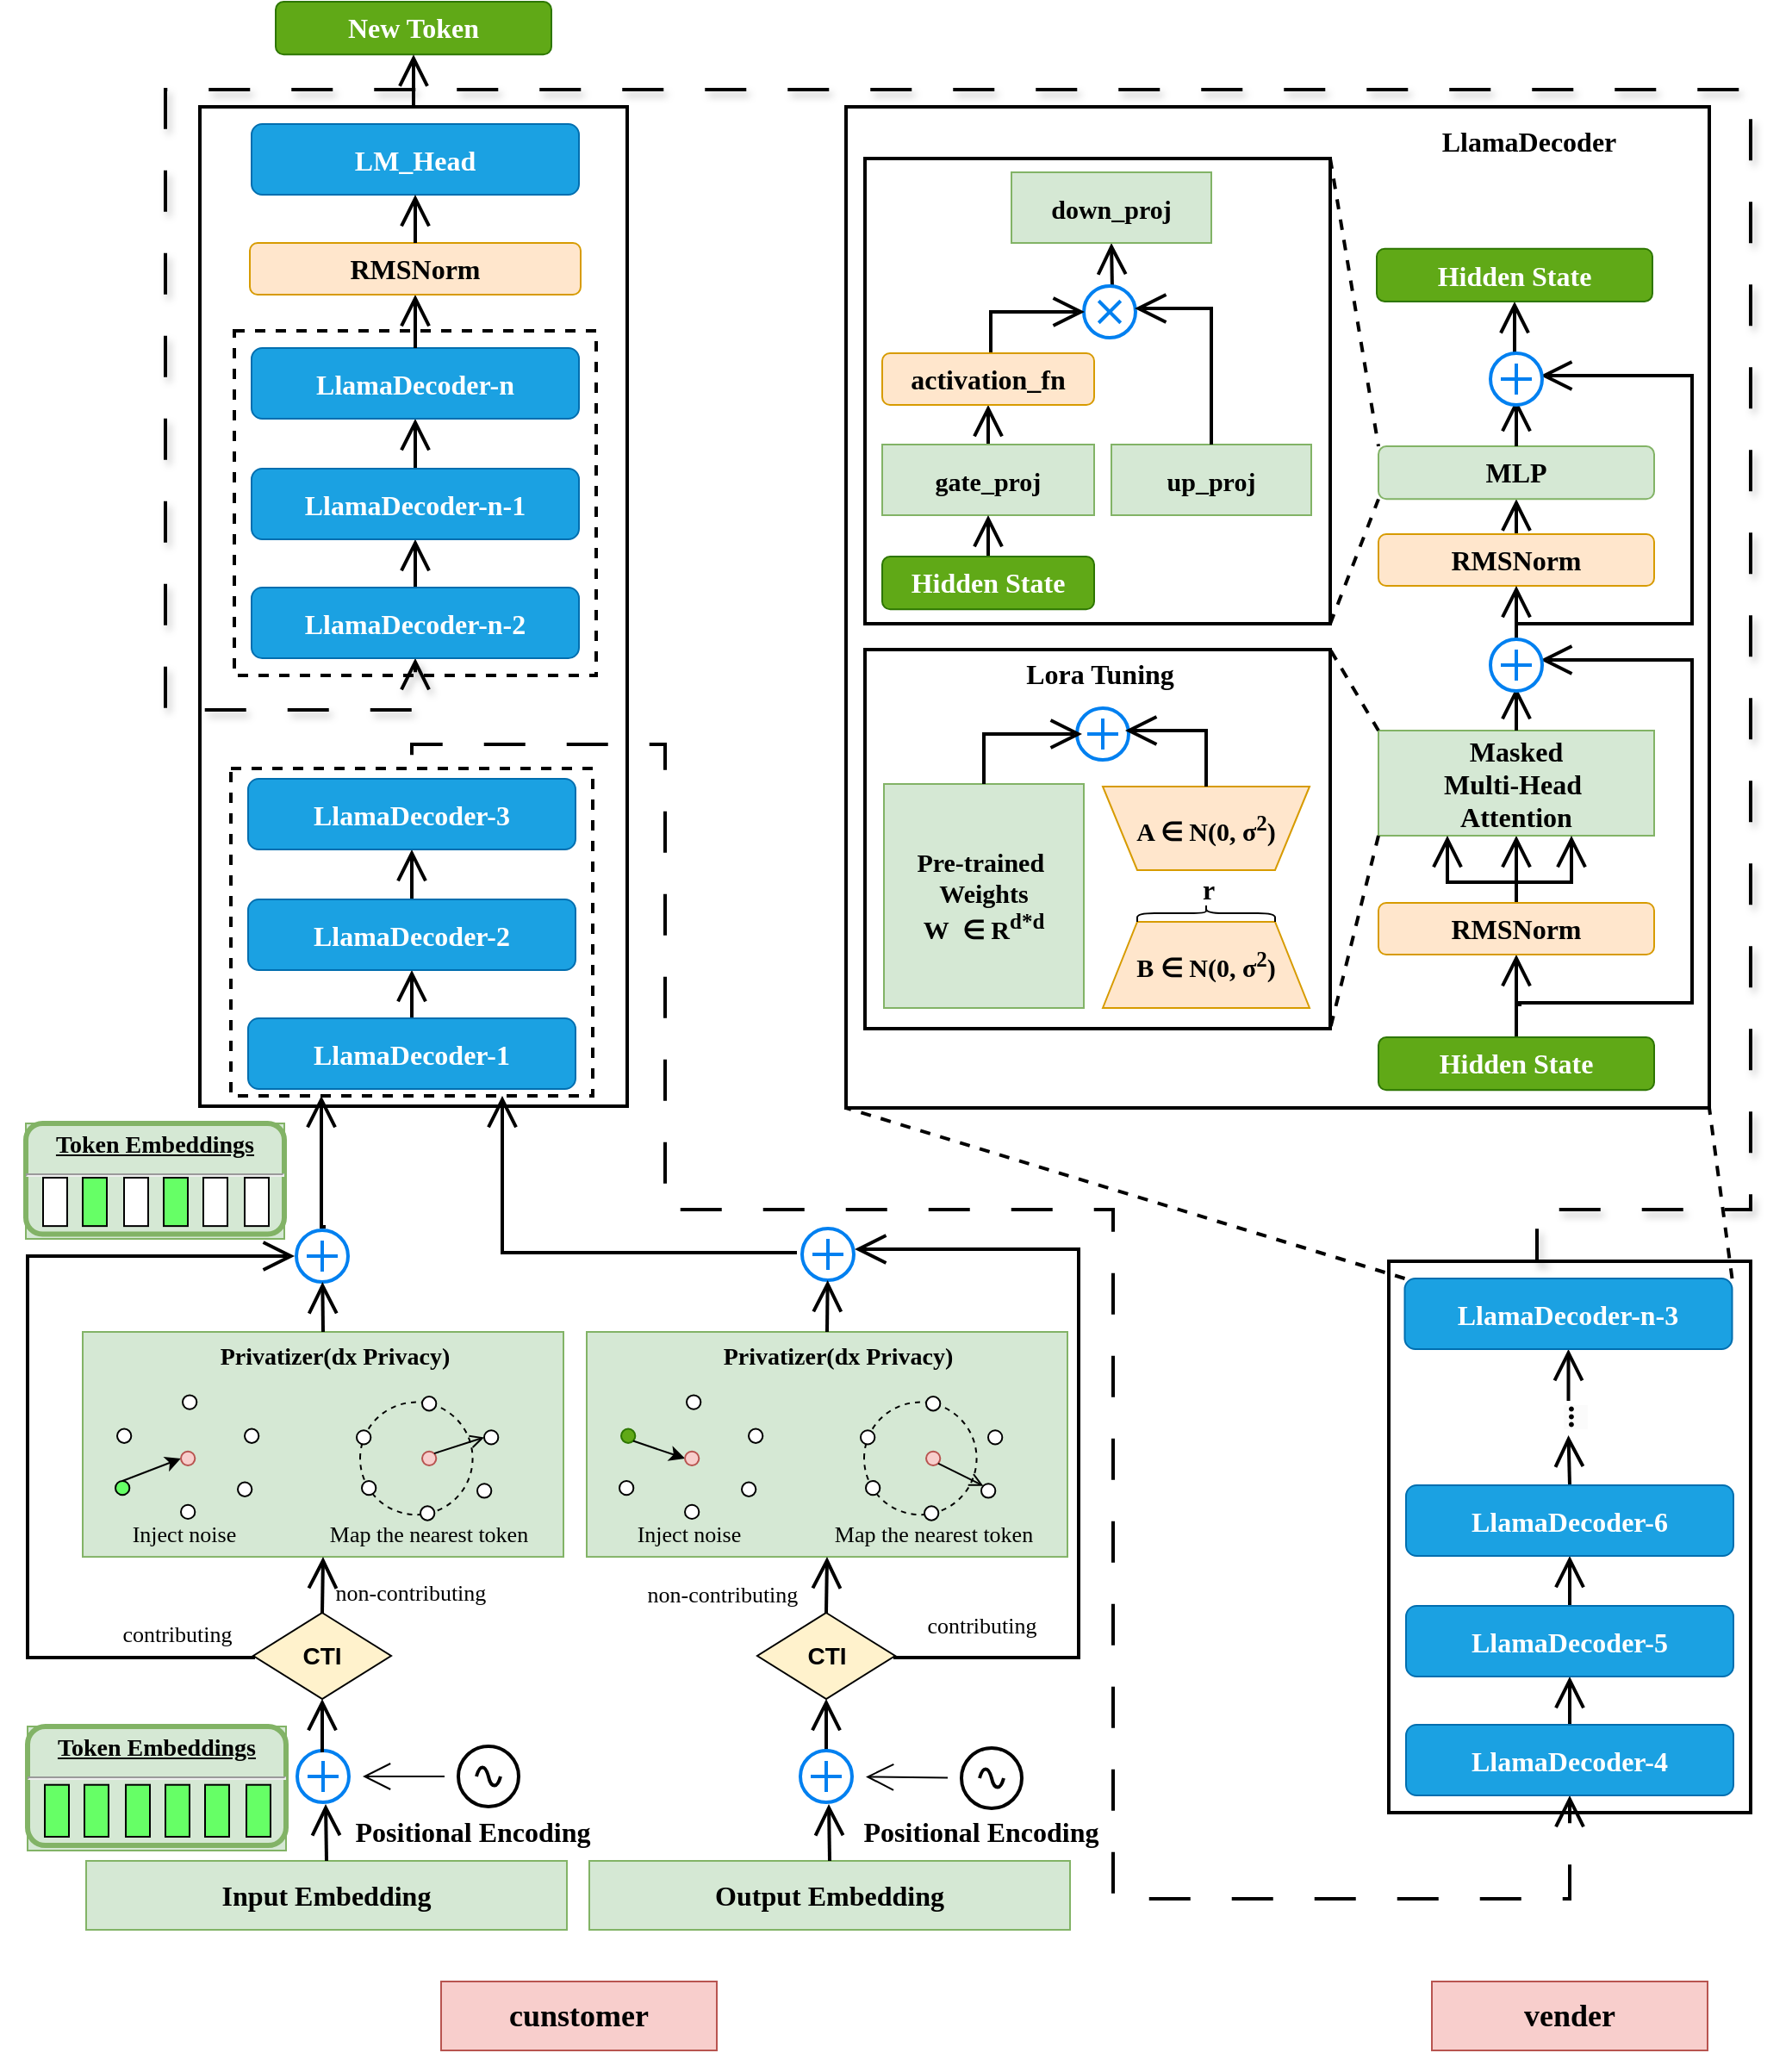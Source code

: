 <mxfile version="24.7.7" pages="3">
  <diagram name="FedCasualLM" id="c7558073-3199-34d8-9f00-42111426c3f3">
    <mxGraphModel dx="3066" dy="2384" grid="1" gridSize="10" guides="1" tooltips="1" connect="1" arrows="1" fold="1" page="1" pageScale="1" pageWidth="826" pageHeight="1169" background="none" math="0" shadow="0">
      <root>
        <mxCell id="0" />
        <mxCell id="1" parent="0" />
        <mxCell id="5aqcrtUNGiSRUCBSuBSa-110" value="&lt;span style=&quot;font-size: 16px;&quot;&gt;&lt;font style=&quot;font-size: 16px;&quot;&gt;Input Embedding&lt;/font&gt;&lt;/span&gt;" style="rounded=0;whiteSpace=wrap;html=1;fillColor=#d5e8d4;strokeColor=#82b366;fontSize=16;fontFamily=Times New Roman;fontStyle=1" parent="1" vertex="1">
          <mxGeometry x="-766" y="978" width="279" height="40" as="geometry" />
        </mxCell>
        <mxCell id="5aqcrtUNGiSRUCBSuBSa-112" value="" style="group;fillColor=#d5e8d4;strokeColor=#82b366;fontFamily=Times New Roman;fontSize=15;" parent="1" vertex="1" connectable="0">
          <mxGeometry x="-800" y="900" width="150" height="72" as="geometry" />
        </mxCell>
        <mxCell id="11" value="&lt;p style=&quot;margin: 4px 0px 0px; text-align: center; text-decoration: underline; font-size: 14px;&quot;&gt;&lt;strong style=&quot;&quot;&gt;&lt;font face=&quot;Times New Roman&quot; style=&quot;font-size: 14px;&quot;&gt;Token Embeddings&lt;/font&gt;&lt;/strong&gt;&lt;/p&gt;&lt;hr style=&quot;font-size: 14px;&quot;&gt;&lt;p style=&quot;margin: 0px 0px 0px 8px; font-size: 14px;&quot;&gt;&lt;br&gt;&lt;/p&gt;" style="verticalAlign=middle;align=center;overflow=fill;fontSize=12;fontFamily=Helvetica;html=1;rounded=1;fontStyle=1;strokeWidth=3;fillColor=#d5e8d4;strokeColor=#82b366;" parent="5aqcrtUNGiSRUCBSuBSa-112" vertex="1">
          <mxGeometry width="150" height="69.041" as="geometry" />
        </mxCell>
        <mxCell id="5aqcrtUNGiSRUCBSuBSa-111" value="" style="group" parent="5aqcrtUNGiSRUCBSuBSa-112" vertex="1" connectable="0">
          <mxGeometry x="10" y="24" width="131" height="40.004" as="geometry" />
        </mxCell>
        <mxCell id="5aqcrtUNGiSRUCBSuBSa-96" value="" style="rounded=0;whiteSpace=wrap;html=1;fillColor=#66FF66;" parent="5aqcrtUNGiSRUCBSuBSa-111" vertex="1">
          <mxGeometry y="9.863" width="14" height="30.141" as="geometry" />
        </mxCell>
        <mxCell id="5aqcrtUNGiSRUCBSuBSa-97" value="" style="rounded=0;whiteSpace=wrap;html=1;fillColor=#66FF66;" parent="5aqcrtUNGiSRUCBSuBSa-111" vertex="1">
          <mxGeometry x="23" y="9.863" width="14" height="30.141" as="geometry" />
        </mxCell>
        <mxCell id="5aqcrtUNGiSRUCBSuBSa-98" value="" style="rounded=0;whiteSpace=wrap;html=1;fillColor=#66FF66;" parent="5aqcrtUNGiSRUCBSuBSa-111" vertex="1">
          <mxGeometry x="47" y="9.863" width="14" height="30.141" as="geometry" />
        </mxCell>
        <mxCell id="5aqcrtUNGiSRUCBSuBSa-99" value="" style="rounded=0;whiteSpace=wrap;html=1;fillColor=#66FF66;" parent="5aqcrtUNGiSRUCBSuBSa-111" vertex="1">
          <mxGeometry x="70" y="9.863" width="14" height="30.141" as="geometry" />
        </mxCell>
        <mxCell id="5aqcrtUNGiSRUCBSuBSa-100" value="" style="rounded=0;whiteSpace=wrap;html=1;fillColor=#66FF66;" parent="5aqcrtUNGiSRUCBSuBSa-111" vertex="1">
          <mxGeometry x="93" y="9.863" width="14" height="30.141" as="geometry" />
        </mxCell>
        <mxCell id="5aqcrtUNGiSRUCBSuBSa-101" value="" style="rounded=0;whiteSpace=wrap;html=1;fillColor=#66FF66;" parent="5aqcrtUNGiSRUCBSuBSa-111" vertex="1">
          <mxGeometry x="117" y="9.863" width="14" height="30.141" as="geometry" />
        </mxCell>
        <mxCell id="sVfAgQeSOBTBw0H8juTk-49" style="edgeStyle=orthogonalEdgeStyle;rounded=0;orthogonalLoop=1;jettySize=auto;html=1;fontFamily=Architects Daughter;fontSource=https%3A%2F%2Ffonts.googleapis.com%2Fcss%3Ffamily%3DArchitects%2BDaughter;fontSize=16;startSize=14;endArrow=open;endSize=14;sourcePerimeterSpacing=8;targetPerimeterSpacing=8;strokeWidth=2;entryX=0.25;entryY=1;entryDx=0;entryDy=0;" parent="1" target="UXRqbKGA226XY0kclbWd-84" edge="1">
          <mxGeometry relative="1" as="geometry">
            <mxPoint x="-580" y="560" as="targetPoint" />
            <mxPoint x="-627" y="610" as="sourcePoint" />
            <Array as="points">
              <mxPoint x="-627" y="610" />
            </Array>
          </mxGeometry>
        </mxCell>
        <mxCell id="sVfAgQeSOBTBw0H8juTk-39" value="" style="group;fillColor=#d5e8d4;strokeColor=#82b366;fontFamily=Times New Roman;fontSize=15;" parent="1" vertex="1" connectable="0">
          <mxGeometry x="-801" y="550" width="150" height="67" as="geometry" />
        </mxCell>
        <mxCell id="sVfAgQeSOBTBw0H8juTk-40" value="&lt;p style=&quot;margin: 4px 0px 0px; text-align: center; text-decoration: underline; font-size: 14px;&quot;&gt;&lt;strong style=&quot;&quot;&gt;&lt;font face=&quot;Times New Roman&quot; style=&quot;font-size: 14px;&quot;&gt;Token Embeddings&lt;/font&gt;&lt;/strong&gt;&lt;/p&gt;&lt;hr style=&quot;font-size: 14px;&quot;&gt;&lt;p style=&quot;margin: 0px 0px 0px 8px; font-size: 14px;&quot;&gt;&lt;br&gt;&lt;/p&gt;" style="verticalAlign=middle;align=center;overflow=fill;fontSize=12;fontFamily=Helvetica;html=1;rounded=1;fontStyle=1;strokeWidth=3;fillColor=#d5e8d4;strokeColor=#82b366;" parent="sVfAgQeSOBTBw0H8juTk-39" vertex="1">
          <mxGeometry width="150" height="64.247" as="geometry" />
        </mxCell>
        <mxCell id="sVfAgQeSOBTBw0H8juTk-41" value="" style="group" parent="sVfAgQeSOBTBw0H8juTk-39" vertex="1" connectable="0">
          <mxGeometry x="10" y="22.333" width="131" height="37.226" as="geometry" />
        </mxCell>
        <mxCell id="sVfAgQeSOBTBw0H8juTk-42" value="" style="rounded=0;whiteSpace=wrap;html=1;" parent="sVfAgQeSOBTBw0H8juTk-41" vertex="1">
          <mxGeometry y="9.178" width="14" height="28.048" as="geometry" />
        </mxCell>
        <mxCell id="sVfAgQeSOBTBw0H8juTk-43" value="" style="rounded=0;whiteSpace=wrap;html=1;fillColor=#66FF66;" parent="sVfAgQeSOBTBw0H8juTk-41" vertex="1">
          <mxGeometry x="23" y="9.178" width="14" height="28.048" as="geometry" />
        </mxCell>
        <mxCell id="sVfAgQeSOBTBw0H8juTk-44" value="" style="rounded=0;whiteSpace=wrap;html=1;" parent="sVfAgQeSOBTBw0H8juTk-41" vertex="1">
          <mxGeometry x="47" y="9.178" width="14" height="28.048" as="geometry" />
        </mxCell>
        <mxCell id="sVfAgQeSOBTBw0H8juTk-45" value="" style="rounded=0;whiteSpace=wrap;html=1;fillColor=#66FF66;" parent="sVfAgQeSOBTBw0H8juTk-41" vertex="1">
          <mxGeometry x="70" y="9.178" width="14" height="28.048" as="geometry" />
        </mxCell>
        <mxCell id="sVfAgQeSOBTBw0H8juTk-46" value="" style="rounded=0;whiteSpace=wrap;html=1;" parent="sVfAgQeSOBTBw0H8juTk-41" vertex="1">
          <mxGeometry x="93" y="9.178" width="14" height="28.048" as="geometry" />
        </mxCell>
        <mxCell id="sVfAgQeSOBTBw0H8juTk-47" value="" style="rounded=0;whiteSpace=wrap;html=1;" parent="sVfAgQeSOBTBw0H8juTk-41" vertex="1">
          <mxGeometry x="117" y="9.178" width="14" height="28.048" as="geometry" />
        </mxCell>
        <mxCell id="sVfAgQeSOBTBw0H8juTk-67" value="cunstomer" style="rounded=0;whiteSpace=wrap;html=1;fontFamily=Times New Roman;fontSize=18;fontStyle=1;fillColor=#f8cecc;strokeColor=#b85450;" parent="1" vertex="1">
          <mxGeometry x="-560" y="1048" width="160" height="40" as="geometry" />
        </mxCell>
        <mxCell id="sVfAgQeSOBTBw0H8juTk-70" value="vender" style="rounded=0;whiteSpace=wrap;html=1;fontFamily=Times New Roman;fontSize=18;fontStyle=1;fillColor=#f8cecc;strokeColor=#b85450;" parent="1" vertex="1">
          <mxGeometry x="15" y="1048" width="160" height="40" as="geometry" />
        </mxCell>
        <mxCell id="sVfAgQeSOBTBw0H8juTk-85" value="&lt;span style=&quot;font-size: 16px;&quot;&gt;&lt;font style=&quot;font-size: 16px;&quot;&gt;Output Embedding&lt;/font&gt;&lt;/span&gt;" style="rounded=0;whiteSpace=wrap;html=1;fillColor=#d5e8d4;strokeColor=#82b366;fontSize=16;fontFamily=Times New Roman;fontStyle=1" parent="1" vertex="1">
          <mxGeometry x="-474" y="978" width="279" height="40" as="geometry" />
        </mxCell>
        <mxCell id="sVfAgQeSOBTBw0H8juTk-86" value="" style="html=1;verticalLabelPosition=bottom;align=center;labelBackgroundColor=#ffffff;verticalAlign=top;strokeWidth=2;strokeColor=#0080F0;shadow=0;dashed=0;shape=mxgraph.ios7.icons.add;fontFamily=Architects Daughter;fontSource=https%3A%2F%2Ffonts.googleapis.com%2Fcss%3Ffamily%3DArchitects%2BDaughter;" parent="1" vertex="1">
          <mxGeometry x="-643.5" y="914" width="30" height="30" as="geometry" />
        </mxCell>
        <mxCell id="sVfAgQeSOBTBw0H8juTk-87" style="edgeStyle=none;curved=1;rounded=0;orthogonalLoop=1;jettySize=auto;html=1;exitX=0.5;exitY=0;exitDx=0;exitDy=0;entryX=0.55;entryY=1.033;entryDx=0;entryDy=0;entryPerimeter=0;fontFamily=Architects Daughter;fontSource=https%3A%2F%2Ffonts.googleapis.com%2Fcss%3Ffamily%3DArchitects%2BDaughter;fontSize=16;startSize=14;endArrow=open;endSize=14;sourcePerimeterSpacing=8;targetPerimeterSpacing=8;strokeWidth=2;" parent="1" source="5aqcrtUNGiSRUCBSuBSa-110" target="sVfAgQeSOBTBw0H8juTk-86" edge="1">
          <mxGeometry relative="1" as="geometry" />
        </mxCell>
        <mxCell id="sVfAgQeSOBTBw0H8juTk-117" value="" style="edgeStyle=none;curved=1;rounded=0;orthogonalLoop=1;jettySize=auto;html=1;fontFamily=Architects Daughter;fontSource=https%3A%2F%2Ffonts.googleapis.com%2Fcss%3Ffamily%3DArchitects%2BDaughter;fontSize=16;startSize=14;endArrow=open;endSize=14;sourcePerimeterSpacing=8;targetPerimeterSpacing=8;" parent="1" source="sVfAgQeSOBTBw0H8juTk-116" target="sVfAgQeSOBTBw0H8juTk-86" edge="1">
          <mxGeometry relative="1" as="geometry" />
        </mxCell>
        <mxCell id="sVfAgQeSOBTBw0H8juTk-116" value="" style="pointerEvents=1;verticalLabelPosition=bottom;shadow=0;dashed=0;align=center;html=1;verticalAlign=top;shape=mxgraph.electrical.signal_sources.source;aspect=fixed;points=[[0.5,0,0],[1,0.5,0],[0.5,1,0],[0,0.5,0]];elSignalType=ac;fontFamily=Architects Daughter;fontSource=https%3A%2F%2Ffonts.googleapis.com%2Fcss%3Ffamily%3DArchitects%2BDaughter;strokeWidth=2;" parent="1" vertex="1">
          <mxGeometry x="-550" y="911.5" width="35" height="35" as="geometry" />
        </mxCell>
        <mxCell id="sVfAgQeSOBTBw0H8juTk-119" value="Positional Encoding" style="text;strokeColor=none;fillColor=none;html=1;align=center;verticalAlign=middle;whiteSpace=wrap;rounded=0;fontSize=16;fontFamily=Times New Roman;fontStyle=1" parent="1" vertex="1">
          <mxGeometry x="-613.5" y="951" width="143" height="20" as="geometry" />
        </mxCell>
        <mxCell id="b-jebGHlXIIbUzY4hwMT-79" style="edgeStyle=none;curved=1;rounded=0;orthogonalLoop=1;jettySize=auto;html=1;entryX=0.5;entryY=1;entryDx=0;entryDy=0;fontFamily=Architects Daughter;fontSource=https%3A%2F%2Ffonts.googleapis.com%2Fcss%3Ffamily%3DArchitects%2BDaughter;fontSize=16;startSize=14;endArrow=open;endSize=14;sourcePerimeterSpacing=8;targetPerimeterSpacing=8;strokeWidth=2;exitX=0.5;exitY=0;exitDx=0;exitDy=0;exitPerimeter=0;" parent="1" source="sVfAgQeSOBTBw0H8juTk-121" target="b-jebGHlXIIbUzY4hwMT-49" edge="1">
          <mxGeometry relative="1" as="geometry">
            <mxPoint x="-336" y="910" as="sourcePoint" />
          </mxGeometry>
        </mxCell>
        <mxCell id="sVfAgQeSOBTBw0H8juTk-121" value="" style="html=1;verticalLabelPosition=bottom;align=center;labelBackgroundColor=#ffffff;verticalAlign=top;strokeWidth=2;strokeColor=#0080F0;shadow=0;dashed=0;shape=mxgraph.ios7.icons.add;fontFamily=Architects Daughter;fontSource=https%3A%2F%2Ffonts.googleapis.com%2Fcss%3Ffamily%3DArchitects%2BDaughter;" parent="1" vertex="1">
          <mxGeometry x="-351.5" y="914" width="30" height="30" as="geometry" />
        </mxCell>
        <mxCell id="sVfAgQeSOBTBw0H8juTk-122" style="edgeStyle=none;curved=1;rounded=0;orthogonalLoop=1;jettySize=auto;html=1;exitX=0.5;exitY=0;exitDx=0;exitDy=0;entryX=0.55;entryY=1.033;entryDx=0;entryDy=0;entryPerimeter=0;fontFamily=Architects Daughter;fontSource=https%3A%2F%2Ffonts.googleapis.com%2Fcss%3Ffamily%3DArchitects%2BDaughter;fontSize=16;startSize=14;endArrow=open;endSize=14;sourcePerimeterSpacing=8;targetPerimeterSpacing=8;strokeWidth=2;" parent="1" source="sVfAgQeSOBTBw0H8juTk-85" target="sVfAgQeSOBTBw0H8juTk-121" edge="1">
          <mxGeometry relative="1" as="geometry">
            <mxPoint x="-345" y="950" as="sourcePoint" />
          </mxGeometry>
        </mxCell>
        <mxCell id="sVfAgQeSOBTBw0H8juTk-123" value="" style="edgeStyle=none;curved=1;rounded=0;orthogonalLoop=1;jettySize=auto;html=1;fontFamily=Architects Daughter;fontSource=https%3A%2F%2Ffonts.googleapis.com%2Fcss%3Ffamily%3DArchitects%2BDaughter;fontSize=16;startSize=14;endArrow=open;endSize=14;sourcePerimeterSpacing=8;targetPerimeterSpacing=8;" parent="1" source="sVfAgQeSOBTBw0H8juTk-124" target="sVfAgQeSOBTBw0H8juTk-121" edge="1">
          <mxGeometry relative="1" as="geometry" />
        </mxCell>
        <mxCell id="sVfAgQeSOBTBw0H8juTk-124" value="" style="pointerEvents=1;verticalLabelPosition=bottom;shadow=0;dashed=0;align=center;html=1;verticalAlign=top;shape=mxgraph.electrical.signal_sources.source;aspect=fixed;points=[[0.5,0,0],[1,0.5,0],[0.5,1,0],[0,0.5,0]];elSignalType=ac;fontFamily=Architects Daughter;fontSource=https%3A%2F%2Ffonts.googleapis.com%2Fcss%3Ffamily%3DArchitects%2BDaughter;strokeWidth=2;" parent="1" vertex="1">
          <mxGeometry x="-258" y="912.5" width="35" height="35" as="geometry" />
        </mxCell>
        <mxCell id="sVfAgQeSOBTBw0H8juTk-125" value="Positional Encoding" style="text;strokeColor=none;fillColor=none;html=1;align=center;verticalAlign=middle;whiteSpace=wrap;rounded=0;fontSize=16;fontFamily=Times New Roman;fontStyle=1" parent="1" vertex="1">
          <mxGeometry x="-318" y="951" width="143" height="20" as="geometry" />
        </mxCell>
        <mxCell id="sVfAgQeSOBTBw0H8juTk-129" style="edgeStyle=orthogonalEdgeStyle;rounded=0;orthogonalLoop=1;jettySize=auto;html=1;fontFamily=Architects Daughter;fontSource=https%3A%2F%2Ffonts.googleapis.com%2Fcss%3Ffamily%3DArchitects%2BDaughter;fontSize=16;startSize=14;endArrow=open;endSize=14;sourcePerimeterSpacing=8;targetPerimeterSpacing=8;strokeWidth=2;flowAnimation=1;dashed=1;dashPattern=12 12;exitX=0.5;exitY=0;exitDx=0;exitDy=0;entryX=0.5;entryY=1;entryDx=0;entryDy=0;" parent="1" source="UXRqbKGA226XY0kclbWd-92" target="UXRqbKGA226XY0kclbWd-72" edge="1">
          <mxGeometry relative="1" as="geometry">
            <mxPoint x="-426.1" y="407.17" as="targetPoint" />
            <mxPoint x="-450" y="362.97" as="sourcePoint" />
            <Array as="points">
              <mxPoint x="-577" y="330" />
              <mxPoint x="-430" y="330" />
              <mxPoint x="-430" y="600" />
              <mxPoint x="-170" y="600" />
              <mxPoint x="-170" y="1000" />
              <mxPoint x="95" y="1000" />
            </Array>
          </mxGeometry>
        </mxCell>
        <mxCell id="b-jebGHlXIIbUzY4hwMT-45" value="" style="group" parent="1" vertex="1" connectable="0">
          <mxGeometry x="-809" y="610" width="320" height="274" as="geometry" />
        </mxCell>
        <mxCell id="sVfAgQeSOBTBw0H8juTk-19" value="contributing" style="text;strokeColor=none;fillColor=none;html=1;align=center;verticalAlign=middle;whiteSpace=wrap;rounded=0;fontSize=13;fontFamily=Times New Roman;" parent="b-jebGHlXIIbUzY4hwMT-45" vertex="1">
          <mxGeometry x="55.034" y="225.14" width="81.966" height="21.771" as="geometry" />
        </mxCell>
        <mxCell id="5aqcrtUNGiSRUCBSuBSa-113" value="&lt;b&gt;&lt;font style=&quot;font-size: 14px;&quot;&gt;CTI&lt;/font&gt;&lt;/b&gt;" style="rhombus;whiteSpace=wrap;html=1;fillColor=#FFF2CC;" parent="b-jebGHlXIIbUzY4hwMT-45" vertex="1">
          <mxGeometry x="140" y="224" width="80" height="50" as="geometry" />
        </mxCell>
        <mxCell id="sVfAgQeSOBTBw0H8juTk-20" value="" style="html=1;verticalLabelPosition=bottom;align=center;labelBackgroundColor=#ffffff;verticalAlign=top;strokeWidth=2;strokeColor=#0080F0;shadow=0;dashed=0;shape=mxgraph.ios7.icons.add;fontFamily=Architects Daughter;fontSource=https%3A%2F%2Ffonts.googleapis.com%2Fcss%3Ffamily%3DArchitects%2BDaughter;" parent="b-jebGHlXIIbUzY4hwMT-45" vertex="1">
          <mxGeometry x="165" y="2" width="30" height="30" as="geometry" />
        </mxCell>
        <mxCell id="sVfAgQeSOBTBw0H8juTk-32" value="" style="group" parent="b-jebGHlXIIbUzY4hwMT-45" vertex="1" connectable="0">
          <mxGeometry x="41" y="61" width="279" height="133" as="geometry" />
        </mxCell>
        <mxCell id="5aqcrtUNGiSRUCBSuBSa-118" value="" style="rounded=0;whiteSpace=wrap;html=1;fillColor=#d5e8d4;strokeColor=#82b366;" parent="sVfAgQeSOBTBw0H8juTk-32" vertex="1">
          <mxGeometry width="279" height="130.552" as="geometry" />
        </mxCell>
        <mxCell id="5aqcrtUNGiSRUCBSuBSa-144" value="" style="group" parent="sVfAgQeSOBTBw0H8juTk-32" vertex="1" connectable="0">
          <mxGeometry x="19" y="36.718" width="85" height="96.282" as="geometry" />
        </mxCell>
        <mxCell id="5aqcrtUNGiSRUCBSuBSa-120" value="" style="ellipse;whiteSpace=wrap;html=1;aspect=fixed;container=0;" parent="5aqcrtUNGiSRUCBSuBSa-144" vertex="1">
          <mxGeometry x="39" width="8.16" height="8.16" as="geometry" />
        </mxCell>
        <mxCell id="5aqcrtUNGiSRUCBSuBSa-126" value="" style="ellipse;whiteSpace=wrap;html=1;aspect=fixed;container=0;" parent="5aqcrtUNGiSRUCBSuBSa-144" vertex="1">
          <mxGeometry x="38" y="63.644" width="8.16" height="8.16" as="geometry" />
        </mxCell>
        <mxCell id="5aqcrtUNGiSRUCBSuBSa-127" value="" style="ellipse;whiteSpace=wrap;html=1;aspect=fixed;container=0;" parent="5aqcrtUNGiSRUCBSuBSa-144" vertex="1">
          <mxGeometry x="1" y="19.583" width="8.16" height="8.16" as="geometry" />
        </mxCell>
        <mxCell id="5aqcrtUNGiSRUCBSuBSa-142" style="rounded=0;orthogonalLoop=1;jettySize=auto;html=1;exitX=0.5;exitY=0;exitDx=0;exitDy=0;entryX=0;entryY=0.5;entryDx=0;entryDy=0;" parent="5aqcrtUNGiSRUCBSuBSa-144" source="5aqcrtUNGiSRUCBSuBSa-128" target="5aqcrtUNGiSRUCBSuBSa-141" edge="1">
          <mxGeometry relative="1" as="geometry" />
        </mxCell>
        <mxCell id="5aqcrtUNGiSRUCBSuBSa-128" value="" style="ellipse;whiteSpace=wrap;html=1;aspect=fixed;fillColor=#66FF66;container=0;" parent="5aqcrtUNGiSRUCBSuBSa-144" vertex="1">
          <mxGeometry y="49.773" width="8.16" height="8.16" as="geometry" />
        </mxCell>
        <mxCell id="5aqcrtUNGiSRUCBSuBSa-129" value="" style="ellipse;whiteSpace=wrap;html=1;aspect=fixed;container=0;" parent="5aqcrtUNGiSRUCBSuBSa-144" vertex="1">
          <mxGeometry x="71" y="50.589" width="8.16" height="8.16" as="geometry" />
        </mxCell>
        <mxCell id="5aqcrtUNGiSRUCBSuBSa-130" value="" style="ellipse;whiteSpace=wrap;html=1;aspect=fixed;container=0;" parent="5aqcrtUNGiSRUCBSuBSa-144" vertex="1">
          <mxGeometry x="75" y="19.583" width="8.16" height="8.16" as="geometry" />
        </mxCell>
        <mxCell id="5aqcrtUNGiSRUCBSuBSa-141" value="" style="ellipse;whiteSpace=wrap;html=1;aspect=fixed;fillColor=#f8cecc;container=0;strokeColor=#b85450;" parent="5aqcrtUNGiSRUCBSuBSa-144" vertex="1">
          <mxGeometry x="38" y="32.638" width="8.16" height="8.16" as="geometry" />
        </mxCell>
        <mxCell id="sVfAgQeSOBTBw0H8juTk-15" value="Inject noise" style="text;strokeColor=none;fillColor=none;html=1;align=center;verticalAlign=middle;whiteSpace=wrap;rounded=0;fontSize=13;fontFamily=Times New Roman;" parent="5aqcrtUNGiSRUCBSuBSa-144" vertex="1">
          <mxGeometry x="-5" y="71.804" width="90" height="17.951" as="geometry" />
        </mxCell>
        <mxCell id="sVfAgQeSOBTBw0H8juTk-14" value="" style="group;" parent="sVfAgQeSOBTBw0H8juTk-32" vertex="1" connectable="0">
          <mxGeometry x="159" y="37.534" width="84" height="71.804" as="geometry" />
        </mxCell>
        <mxCell id="5aqcrtUNGiSRUCBSuBSa-133" value="" style="ellipse;whiteSpace=wrap;html=1;aspect=fixed;dashed=1;flipH=1;flipV=1;fillStyle=auto;fillColor=none;" parent="sVfAgQeSOBTBw0H8juTk-14" vertex="1">
          <mxGeometry x="2" y="3.264" width="65.276" height="65.276" as="geometry" />
        </mxCell>
        <mxCell id="5aqcrtUNGiSRUCBSuBSa-134" value="" style="ellipse;whiteSpace=wrap;html=1;aspect=fixed;" parent="sVfAgQeSOBTBw0H8juTk-14" vertex="1">
          <mxGeometry x="38" width="8.16" height="8.16" as="geometry" />
        </mxCell>
        <mxCell id="5aqcrtUNGiSRUCBSuBSa-135" value="" style="ellipse;whiteSpace=wrap;html=1;aspect=fixed;" parent="sVfAgQeSOBTBw0H8juTk-14" vertex="1">
          <mxGeometry x="37" y="63.644" width="8.16" height="8.16" as="geometry" />
        </mxCell>
        <mxCell id="5aqcrtUNGiSRUCBSuBSa-136" value="" style="ellipse;whiteSpace=wrap;html=1;aspect=fixed;" parent="sVfAgQeSOBTBw0H8juTk-14" vertex="1">
          <mxGeometry y="19.583" width="8.16" height="8.16" as="geometry" />
        </mxCell>
        <mxCell id="5aqcrtUNGiSRUCBSuBSa-137" value="" style="ellipse;whiteSpace=wrap;html=1;aspect=fixed;" parent="sVfAgQeSOBTBw0H8juTk-14" vertex="1">
          <mxGeometry x="3" y="48.957" width="8.16" height="8.16" as="geometry" />
        </mxCell>
        <mxCell id="5aqcrtUNGiSRUCBSuBSa-138" value="" style="ellipse;whiteSpace=wrap;html=1;aspect=fixed;" parent="sVfAgQeSOBTBw0H8juTk-14" vertex="1">
          <mxGeometry x="70" y="50.589" width="8.16" height="8.16" as="geometry" />
        </mxCell>
        <mxCell id="5aqcrtUNGiSRUCBSuBSa-139" value="" style="ellipse;whiteSpace=wrap;html=1;aspect=fixed;" parent="sVfAgQeSOBTBw0H8juTk-14" vertex="1">
          <mxGeometry x="74" y="19.583" width="8.16" height="8.16" as="geometry" />
        </mxCell>
        <mxCell id="sVfAgQeSOBTBw0H8juTk-11" value="" style="ellipse;whiteSpace=wrap;html=1;aspect=fixed;fillColor=#f8cecc;container=0;strokeColor=#b85450;" parent="sVfAgQeSOBTBw0H8juTk-14" vertex="1">
          <mxGeometry x="38" y="31.822" width="8.16" height="8.16" as="geometry" />
        </mxCell>
        <mxCell id="sVfAgQeSOBTBw0H8juTk-12" style="edgeStyle=none;curved=1;rounded=0;orthogonalLoop=1;jettySize=auto;html=1;exitX=1;exitY=0;exitDx=0;exitDy=0;fontFamily=Architects Daughter;fontSource=https%3A%2F%2Ffonts.googleapis.com%2Fcss%3Ffamily%3DArchitects%2BDaughter;fontSize=16;endArrow=open;sourcePerimeterSpacing=8;targetPerimeterSpacing=8;entryX=0;entryY=0.5;entryDx=0;entryDy=0;" parent="sVfAgQeSOBTBw0H8juTk-14" source="sVfAgQeSOBTBw0H8juTk-11" target="5aqcrtUNGiSRUCBSuBSa-139" edge="1">
          <mxGeometry relative="1" as="geometry">
            <mxPoint x="62" y="25.294" as="targetPoint" />
          </mxGeometry>
        </mxCell>
        <mxCell id="sVfAgQeSOBTBw0H8juTk-16" value="Map the nearest token" style="text;strokeColor=none;fillColor=none;html=1;align=center;verticalAlign=middle;whiteSpace=wrap;rounded=0;fontSize=13;fontFamily=Times New Roman;" parent="sVfAgQeSOBTBw0H8juTk-32" vertex="1">
          <mxGeometry x="136" y="109.337" width="130" height="16.319" as="geometry" />
        </mxCell>
        <mxCell id="sVfAgQeSOBTBw0H8juTk-17" value="&lt;font style=&quot;font-size: 14px;&quot;&gt;Privatizer(dx Privacy)&lt;/font&gt;" style="text;strokeColor=none;fillColor=none;html=1;align=center;verticalAlign=middle;whiteSpace=wrap;rounded=0;fontSize=14;fontFamily=Times New Roman;fontStyle=1" parent="sVfAgQeSOBTBw0H8juTk-32" vertex="1">
          <mxGeometry x="72.5" y="6.528" width="146.5" height="16.319" as="geometry" />
        </mxCell>
        <mxCell id="sVfAgQeSOBTBw0H8juTk-18" value="non-contributing" style="text;strokeColor=none;fillColor=none;html=1;align=center;verticalAlign=middle;whiteSpace=wrap;rounded=0;fontSize=13;fontFamily=Times New Roman;fontStyle=0" parent="b-jebGHlXIIbUzY4hwMT-45" vertex="1">
          <mxGeometry x="178" y="202" width="107" height="20" as="geometry" />
        </mxCell>
        <mxCell id="sVfAgQeSOBTBw0H8juTk-22" style="edgeStyle=orthogonalEdgeStyle;rounded=0;orthogonalLoop=1;jettySize=auto;html=1;exitX=0;exitY=0.5;exitDx=0;exitDy=0;entryX=-0.033;entryY=0.5;entryDx=0;entryDy=0;entryPerimeter=0;fontFamily=Architects Daughter;fontSource=https%3A%2F%2Ffonts.googleapis.com%2Fcss%3Ffamily%3DArchitects%2BDaughter;fontSize=16;startSize=14;endArrow=open;endSize=14;sourcePerimeterSpacing=8;targetPerimeterSpacing=8;strokeWidth=2;" parent="b-jebGHlXIIbUzY4hwMT-45" source="5aqcrtUNGiSRUCBSuBSa-113" target="sVfAgQeSOBTBw0H8juTk-20" edge="1">
          <mxGeometry relative="1" as="geometry">
            <Array as="points">
              <mxPoint x="140" y="250" />
              <mxPoint x="9" y="250" />
              <mxPoint x="9" y="17" />
            </Array>
          </mxGeometry>
        </mxCell>
        <mxCell id="sVfAgQeSOBTBw0H8juTk-21" style="edgeStyle=none;curved=1;rounded=0;orthogonalLoop=1;jettySize=auto;html=1;exitX=0.5;exitY=0;exitDx=0;exitDy=0;fontFamily=Architects Daughter;fontSource=https%3A%2F%2Ffonts.googleapis.com%2Fcss%3Ffamily%3DArchitects%2BDaughter;fontSize=16;startSize=14;endArrow=open;endSize=14;sourcePerimeterSpacing=0;targetPerimeterSpacing=0;strokeWidth=2;" parent="b-jebGHlXIIbUzY4hwMT-45" source="5aqcrtUNGiSRUCBSuBSa-118" target="sVfAgQeSOBTBw0H8juTk-20" edge="1">
          <mxGeometry relative="1" as="geometry" />
        </mxCell>
        <mxCell id="sVfAgQeSOBTBw0H8juTk-36" style="edgeStyle=none;curved=1;rounded=0;orthogonalLoop=1;jettySize=auto;html=1;exitX=0.5;exitY=0;exitDx=0;exitDy=0;entryX=0.5;entryY=1;entryDx=0;entryDy=0;fontFamily=Architects Daughter;fontSource=https%3A%2F%2Ffonts.googleapis.com%2Fcss%3Ffamily%3DArchitects%2BDaughter;fontSize=16;startSize=14;endArrow=open;endSize=14;sourcePerimeterSpacing=8;targetPerimeterSpacing=8;strokeWidth=2;" parent="b-jebGHlXIIbUzY4hwMT-45" source="5aqcrtUNGiSRUCBSuBSa-113" target="5aqcrtUNGiSRUCBSuBSa-118" edge="1">
          <mxGeometry relative="1" as="geometry">
            <Array as="points" />
          </mxGeometry>
        </mxCell>
        <mxCell id="b-jebGHlXIIbUzY4hwMT-47" value="contributing" style="text;strokeColor=none;fillColor=none;html=1;align=center;verticalAlign=middle;whiteSpace=wrap;rounded=0;fontSize=13;fontFamily=Times New Roman;" parent="1" vertex="1">
          <mxGeometry x="-287.486" y="830.0" width="81.966" height="21.771" as="geometry" />
        </mxCell>
        <mxCell id="b-jebGHlXIIbUzY4hwMT-49" value="&lt;b&gt;&lt;font style=&quot;font-size: 14px;&quot;&gt;CTI&lt;/font&gt;&lt;/b&gt;" style="rhombus;whiteSpace=wrap;html=1;fillColor=#FFF2CC;" parent="1" vertex="1">
          <mxGeometry x="-376.5" y="834" width="80" height="50" as="geometry" />
        </mxCell>
        <mxCell id="UXRqbKGA226XY0kclbWd-94" style="edgeStyle=orthogonalEdgeStyle;rounded=0;orthogonalLoop=1;jettySize=auto;html=1;entryX=0.75;entryY=1;entryDx=0;entryDy=0;fontFamily=Architects Daughter;fontSource=https%3A%2F%2Ffonts.googleapis.com%2Fcss%3Ffamily%3DArchitects%2BDaughter;fontSize=16;startSize=14;endArrow=open;endSize=14;sourcePerimeterSpacing=8;targetPerimeterSpacing=8;strokeWidth=2;exitX=-0.1;exitY=0.467;exitDx=0;exitDy=0;exitPerimeter=0;" parent="1" source="b-jebGHlXIIbUzY4hwMT-50" target="UXRqbKGA226XY0kclbWd-84" edge="1">
          <mxGeometry relative="1" as="geometry" />
        </mxCell>
        <mxCell id="b-jebGHlXIIbUzY4hwMT-50" value="" style="html=1;verticalLabelPosition=bottom;align=center;labelBackgroundColor=#ffffff;verticalAlign=top;strokeWidth=2;strokeColor=#0080F0;shadow=0;dashed=0;shape=mxgraph.ios7.icons.add;fontFamily=Architects Daughter;fontSource=https%3A%2F%2Ffonts.googleapis.com%2Fcss%3Ffamily%3DArchitects%2BDaughter;" parent="1" vertex="1">
          <mxGeometry x="-350.5" y="611" width="30" height="30" as="geometry" />
        </mxCell>
        <mxCell id="b-jebGHlXIIbUzY4hwMT-51" value="" style="group" parent="1" vertex="1" connectable="0">
          <mxGeometry x="-475.5" y="671" width="279" height="133" as="geometry" />
        </mxCell>
        <mxCell id="b-jebGHlXIIbUzY4hwMT-52" value="" style="rounded=0;whiteSpace=wrap;html=1;fillColor=#d5e8d4;strokeColor=#82b366;" parent="b-jebGHlXIIbUzY4hwMT-51" vertex="1">
          <mxGeometry width="279" height="130.552" as="geometry" />
        </mxCell>
        <mxCell id="b-jebGHlXIIbUzY4hwMT-53" value="" style="group" parent="b-jebGHlXIIbUzY4hwMT-51" vertex="1" connectable="0">
          <mxGeometry x="19" y="36.718" width="85" height="96.282" as="geometry" />
        </mxCell>
        <mxCell id="b-jebGHlXIIbUzY4hwMT-54" value="" style="ellipse;whiteSpace=wrap;html=1;aspect=fixed;container=0;" parent="b-jebGHlXIIbUzY4hwMT-53" vertex="1">
          <mxGeometry x="39" width="8.16" height="8.16" as="geometry" />
        </mxCell>
        <mxCell id="b-jebGHlXIIbUzY4hwMT-55" value="" style="ellipse;whiteSpace=wrap;html=1;aspect=fixed;container=0;" parent="b-jebGHlXIIbUzY4hwMT-53" vertex="1">
          <mxGeometry x="38" y="63.644" width="8.16" height="8.16" as="geometry" />
        </mxCell>
        <mxCell id="b-jebGHlXIIbUzY4hwMT-56" value="" style="ellipse;whiteSpace=wrap;html=1;aspect=fixed;container=0;fillColor=#60a917;strokeColor=#2D7600;fontColor=#ffffff;" parent="b-jebGHlXIIbUzY4hwMT-53" vertex="1">
          <mxGeometry x="1" y="19.583" width="8.16" height="8.16" as="geometry" />
        </mxCell>
        <mxCell id="b-jebGHlXIIbUzY4hwMT-57" style="rounded=0;orthogonalLoop=1;jettySize=auto;html=1;exitX=1;exitY=1;exitDx=0;exitDy=0;entryX=0;entryY=0.5;entryDx=0;entryDy=0;" parent="b-jebGHlXIIbUzY4hwMT-53" source="b-jebGHlXIIbUzY4hwMT-56" target="b-jebGHlXIIbUzY4hwMT-61" edge="1">
          <mxGeometry relative="1" as="geometry" />
        </mxCell>
        <mxCell id="b-jebGHlXIIbUzY4hwMT-58" value="" style="ellipse;whiteSpace=wrap;html=1;aspect=fixed;container=0;" parent="b-jebGHlXIIbUzY4hwMT-53" vertex="1">
          <mxGeometry y="49.773" width="8.16" height="8.16" as="geometry" />
        </mxCell>
        <mxCell id="b-jebGHlXIIbUzY4hwMT-59" value="" style="ellipse;whiteSpace=wrap;html=1;aspect=fixed;container=0;" parent="b-jebGHlXIIbUzY4hwMT-53" vertex="1">
          <mxGeometry x="71" y="50.589" width="8.16" height="8.16" as="geometry" />
        </mxCell>
        <mxCell id="b-jebGHlXIIbUzY4hwMT-60" value="" style="ellipse;whiteSpace=wrap;html=1;aspect=fixed;container=0;" parent="b-jebGHlXIIbUzY4hwMT-53" vertex="1">
          <mxGeometry x="75" y="19.583" width="8.16" height="8.16" as="geometry" />
        </mxCell>
        <mxCell id="b-jebGHlXIIbUzY4hwMT-61" value="" style="ellipse;whiteSpace=wrap;html=1;aspect=fixed;fillColor=#f8cecc;container=0;strokeColor=#b85450;" parent="b-jebGHlXIIbUzY4hwMT-53" vertex="1">
          <mxGeometry x="38" y="32.638" width="8.16" height="8.16" as="geometry" />
        </mxCell>
        <mxCell id="b-jebGHlXIIbUzY4hwMT-62" value="Inject noise" style="text;strokeColor=none;fillColor=none;html=1;align=center;verticalAlign=middle;whiteSpace=wrap;rounded=0;fontSize=13;fontFamily=Times New Roman;" parent="b-jebGHlXIIbUzY4hwMT-53" vertex="1">
          <mxGeometry x="-5" y="71.804" width="90" height="17.951" as="geometry" />
        </mxCell>
        <mxCell id="b-jebGHlXIIbUzY4hwMT-63" value="" style="group;" parent="b-jebGHlXIIbUzY4hwMT-51" vertex="1" connectable="0">
          <mxGeometry x="159" y="37.534" width="84" height="71.804" as="geometry" />
        </mxCell>
        <mxCell id="b-jebGHlXIIbUzY4hwMT-64" value="" style="ellipse;whiteSpace=wrap;html=1;aspect=fixed;dashed=1;flipH=1;flipV=1;fillStyle=auto;fillColor=none;" parent="b-jebGHlXIIbUzY4hwMT-63" vertex="1">
          <mxGeometry x="2" y="3.264" width="65.276" height="65.276" as="geometry" />
        </mxCell>
        <mxCell id="b-jebGHlXIIbUzY4hwMT-65" value="" style="ellipse;whiteSpace=wrap;html=1;aspect=fixed;" parent="b-jebGHlXIIbUzY4hwMT-63" vertex="1">
          <mxGeometry x="38" width="8.16" height="8.16" as="geometry" />
        </mxCell>
        <mxCell id="b-jebGHlXIIbUzY4hwMT-66" value="" style="ellipse;whiteSpace=wrap;html=1;aspect=fixed;" parent="b-jebGHlXIIbUzY4hwMT-63" vertex="1">
          <mxGeometry x="37" y="63.644" width="8.16" height="8.16" as="geometry" />
        </mxCell>
        <mxCell id="b-jebGHlXIIbUzY4hwMT-67" value="" style="ellipse;whiteSpace=wrap;html=1;aspect=fixed;" parent="b-jebGHlXIIbUzY4hwMT-63" vertex="1">
          <mxGeometry y="19.583" width="8.16" height="8.16" as="geometry" />
        </mxCell>
        <mxCell id="b-jebGHlXIIbUzY4hwMT-68" value="" style="ellipse;whiteSpace=wrap;html=1;aspect=fixed;" parent="b-jebGHlXIIbUzY4hwMT-63" vertex="1">
          <mxGeometry x="3" y="48.957" width="8.16" height="8.16" as="geometry" />
        </mxCell>
        <mxCell id="b-jebGHlXIIbUzY4hwMT-69" value="" style="ellipse;whiteSpace=wrap;html=1;aspect=fixed;" parent="b-jebGHlXIIbUzY4hwMT-63" vertex="1">
          <mxGeometry x="70" y="50.589" width="8.16" height="8.16" as="geometry" />
        </mxCell>
        <mxCell id="b-jebGHlXIIbUzY4hwMT-70" value="" style="ellipse;whiteSpace=wrap;html=1;aspect=fixed;" parent="b-jebGHlXIIbUzY4hwMT-63" vertex="1">
          <mxGeometry x="74" y="19.583" width="8.16" height="8.16" as="geometry" />
        </mxCell>
        <mxCell id="b-jebGHlXIIbUzY4hwMT-71" value="" style="ellipse;whiteSpace=wrap;html=1;aspect=fixed;fillColor=#f8cecc;container=0;strokeColor=#b85450;" parent="b-jebGHlXIIbUzY4hwMT-63" vertex="1">
          <mxGeometry x="38" y="31.822" width="8.16" height="8.16" as="geometry" />
        </mxCell>
        <mxCell id="b-jebGHlXIIbUzY4hwMT-72" style="edgeStyle=none;curved=1;rounded=0;orthogonalLoop=1;jettySize=auto;html=1;exitX=1;exitY=1;exitDx=0;exitDy=0;fontFamily=Architects Daughter;fontSource=https%3A%2F%2Ffonts.googleapis.com%2Fcss%3Ffamily%3DArchitects%2BDaughter;fontSize=16;endArrow=open;sourcePerimeterSpacing=8;targetPerimeterSpacing=8;entryX=0;entryY=0;entryDx=0;entryDy=0;" parent="b-jebGHlXIIbUzY4hwMT-63" source="b-jebGHlXIIbUzY4hwMT-71" target="b-jebGHlXIIbUzY4hwMT-69" edge="1">
          <mxGeometry relative="1" as="geometry">
            <mxPoint x="62" y="25.294" as="targetPoint" />
          </mxGeometry>
        </mxCell>
        <mxCell id="b-jebGHlXIIbUzY4hwMT-73" value="Map the nearest token" style="text;strokeColor=none;fillColor=none;html=1;align=center;verticalAlign=middle;whiteSpace=wrap;rounded=0;fontSize=13;fontFamily=Times New Roman;" parent="b-jebGHlXIIbUzY4hwMT-51" vertex="1">
          <mxGeometry x="136" y="109.337" width="130" height="16.319" as="geometry" />
        </mxCell>
        <mxCell id="b-jebGHlXIIbUzY4hwMT-74" value="&lt;font style=&quot;font-size: 14px;&quot;&gt;Privatizer(dx Privacy)&lt;/font&gt;" style="text;strokeColor=none;fillColor=none;html=1;align=center;verticalAlign=middle;whiteSpace=wrap;rounded=0;fontSize=14;fontFamily=Times New Roman;fontStyle=1" parent="b-jebGHlXIIbUzY4hwMT-51" vertex="1">
          <mxGeometry x="72.5" y="6.528" width="146.5" height="16.319" as="geometry" />
        </mxCell>
        <mxCell id="b-jebGHlXIIbUzY4hwMT-75" value="non-contributing" style="text;strokeColor=none;fillColor=none;html=1;align=center;verticalAlign=middle;whiteSpace=wrap;rounded=0;fontSize=13;fontFamily=Times New Roman;fontStyle=0" parent="1" vertex="1">
          <mxGeometry x="-450" y="813" width="107" height="20" as="geometry" />
        </mxCell>
        <mxCell id="b-jebGHlXIIbUzY4hwMT-76" style="edgeStyle=orthogonalEdgeStyle;rounded=0;orthogonalLoop=1;jettySize=auto;html=1;entryX=1.017;entryY=0.4;entryDx=0;entryDy=0;entryPerimeter=0;fontFamily=Architects Daughter;fontSource=https%3A%2F%2Ffonts.googleapis.com%2Fcss%3Ffamily%3DArchitects%2BDaughter;fontSize=16;startSize=14;endArrow=open;endSize=14;sourcePerimeterSpacing=8;targetPerimeterSpacing=8;strokeWidth=2;exitX=1;exitY=0.5;exitDx=0;exitDy=0;" parent="1" source="b-jebGHlXIIbUzY4hwMT-49" target="b-jebGHlXIIbUzY4hwMT-50" edge="1">
          <mxGeometry relative="1" as="geometry">
            <Array as="points">
              <mxPoint x="-296" y="860" />
              <mxPoint x="-190" y="860" />
              <mxPoint x="-190" y="623" />
            </Array>
            <mxPoint x="-270" y="860" as="sourcePoint" />
          </mxGeometry>
        </mxCell>
        <mxCell id="b-jebGHlXIIbUzY4hwMT-77" style="edgeStyle=none;curved=1;rounded=0;orthogonalLoop=1;jettySize=auto;html=1;exitX=0.5;exitY=0;exitDx=0;exitDy=0;fontFamily=Architects Daughter;fontSource=https%3A%2F%2Ffonts.googleapis.com%2Fcss%3Ffamily%3DArchitects%2BDaughter;fontSize=16;startSize=14;endArrow=open;endSize=14;sourcePerimeterSpacing=0;targetPerimeterSpacing=0;strokeWidth=2;" parent="1" source="b-jebGHlXIIbUzY4hwMT-52" target="b-jebGHlXIIbUzY4hwMT-50" edge="1">
          <mxGeometry relative="1" as="geometry" />
        </mxCell>
        <mxCell id="b-jebGHlXIIbUzY4hwMT-78" style="edgeStyle=none;curved=1;rounded=0;orthogonalLoop=1;jettySize=auto;html=1;exitX=0.5;exitY=0;exitDx=0;exitDy=0;entryX=0.5;entryY=1;entryDx=0;entryDy=0;fontFamily=Architects Daughter;fontSource=https%3A%2F%2Ffonts.googleapis.com%2Fcss%3Ffamily%3DArchitects%2BDaughter;fontSize=16;startSize=14;endArrow=open;endSize=14;sourcePerimeterSpacing=8;targetPerimeterSpacing=8;strokeWidth=2;" parent="1" source="b-jebGHlXIIbUzY4hwMT-49" target="b-jebGHlXIIbUzY4hwMT-52" edge="1">
          <mxGeometry relative="1" as="geometry">
            <Array as="points" />
          </mxGeometry>
        </mxCell>
        <mxCell id="b-jebGHlXIIbUzY4hwMT-91" value="" style="edgeStyle=orthogonalEdgeStyle;orthogonalLoop=1;jettySize=auto;html=1;rounded=0;fontFamily=Architects Daughter;fontSource=https%3A%2F%2Ffonts.googleapis.com%2Fcss%3Ffamily%3DArchitects%2BDaughter;fontSize=16;startSize=14;endArrow=open;endSize=14;sourcePerimeterSpacing=8;targetPerimeterSpacing=8;strokeWidth=2;dashed=1;dashPattern=12 12;entryX=0.5;entryY=1;entryDx=0;entryDy=0;shadow=1;flowAnimation=1;exitX=0.5;exitY=0;exitDx=0;exitDy=0;" parent="1" source="sVfAgQeSOBTBw0H8juTk-169" target="UXRqbKGA226XY0kclbWd-99" edge="1">
          <mxGeometry width="140" relative="1" as="geometry">
            <mxPoint x="-15" y="680" as="sourcePoint" />
            <mxPoint x="-695.086" y="458.866" as="targetPoint" />
            <Array as="points">
              <mxPoint x="76" y="630" />
              <mxPoint x="76" y="600" />
              <mxPoint x="200" y="600" />
              <mxPoint x="200" y="-50" />
              <mxPoint x="-720" y="-50" />
              <mxPoint x="-720" y="310" />
              <mxPoint x="-575" y="310" />
            </Array>
          </mxGeometry>
        </mxCell>
        <mxCell id="sVfAgQeSOBTBw0H8juTk-35" style="edgeStyle=none;curved=1;rounded=0;orthogonalLoop=1;jettySize=auto;html=1;fontFamily=Architects Daughter;fontSource=https%3A%2F%2Ffonts.googleapis.com%2Fcss%3Ffamily%3DArchitects%2BDaughter;fontSize=16;startSize=14;endArrow=open;endSize=14;sourcePerimeterSpacing=8;targetPerimeterSpacing=8;entryX=0.5;entryY=1;entryDx=0;entryDy=0;strokeWidth=2;exitX=0.483;exitY=0.033;exitDx=0;exitDy=0;exitPerimeter=0;" parent="1" source="sVfAgQeSOBTBw0H8juTk-86" target="5aqcrtUNGiSRUCBSuBSa-113" edge="1">
          <mxGeometry relative="1" as="geometry">
            <mxPoint x="-628" y="861" as="targetPoint" />
            <mxPoint x="-629" y="891" as="sourcePoint" />
          </mxGeometry>
        </mxCell>
        <mxCell id="UXRqbKGA226XY0kclbWd-80" value="" style="group" parent="1" vertex="1" connectable="0">
          <mxGeometry x="-10" y="630" width="210" height="320" as="geometry" />
        </mxCell>
        <mxCell id="sVfAgQeSOBTBw0H8juTk-169" value="" style="rounded=0;whiteSpace=wrap;html=1;fontFamily=Architects Daughter;fontSource=https%3A%2F%2Ffonts.googleapis.com%2Fcss%3Ffamily%3DArchitects%2BDaughter;fillColor=none;strokeWidth=2;" parent="UXRqbKGA226XY0kclbWd-80" vertex="1">
          <mxGeometry width="210" height="320" as="geometry" />
        </mxCell>
        <mxCell id="UXRqbKGA226XY0kclbWd-79" style="edgeStyle=none;curved=1;rounded=0;orthogonalLoop=1;jettySize=auto;html=1;exitX=0;exitY=0.5;exitDx=0;exitDy=0;entryX=0.5;entryY=1;entryDx=0;entryDy=0;fontFamily=Architects Daughter;fontSource=https%3A%2F%2Ffonts.googleapis.com%2Fcss%3Ffamily%3DArchitects%2BDaughter;fontSize=16;startSize=14;endArrow=open;endSize=14;sourcePerimeterSpacing=8;targetPerimeterSpacing=8;strokeWidth=2;" parent="UXRqbKGA226XY0kclbWd-80" source="sVfAgQeSOBTBw0H8juTk-172" target="UXRqbKGA226XY0kclbWd-75" edge="1">
          <mxGeometry relative="1" as="geometry" />
        </mxCell>
        <mxCell id="sVfAgQeSOBTBw0H8juTk-172" value="&lt;span style=&quot;color: rgb(0, 0, 0); font-family: &amp;quot;Times New Roman&amp;quot;; font-style: normal; font-variant-ligatures: normal; font-variant-caps: normal; letter-spacing: normal; orphans: 2; text-align: center; text-indent: 0px; text-transform: none; widows: 2; word-spacing: 0px; -webkit-text-stroke-width: 0px; white-space: normal; background-color: rgb(251, 251, 251); text-decoration-thickness: initial; text-decoration-style: initial; text-decoration-color: initial; float: none; display: inline !important;&quot;&gt;&lt;b style=&quot;&quot;&gt;&lt;font style=&quot;font-size: 18px;&quot;&gt;...&lt;/font&gt;&lt;/b&gt;&lt;/span&gt;" style="text;whiteSpace=wrap;html=1;fontFamily=Architects Daughter;fontSource=https%3A%2F%2Ffonts.googleapis.com%2Fcss%3Ffamily%3DArchitects%2BDaughter;rotation=90;" parent="UXRqbKGA226XY0kclbWd-80" vertex="1">
          <mxGeometry x="94.25" y="67.75" width="20" height="46.5" as="geometry" />
        </mxCell>
        <mxCell id="UXRqbKGA226XY0kclbWd-76" style="edgeStyle=none;curved=1;rounded=0;orthogonalLoop=1;jettySize=auto;html=1;exitX=0.5;exitY=0;exitDx=0;exitDy=0;entryX=0.5;entryY=1;entryDx=0;entryDy=0;fontFamily=Architects Daughter;fontSource=https%3A%2F%2Ffonts.googleapis.com%2Fcss%3Ffamily%3DArchitects%2BDaughter;fontSize=16;startSize=14;endArrow=open;endSize=14;sourcePerimeterSpacing=8;targetPerimeterSpacing=8;strokeWidth=2;" parent="UXRqbKGA226XY0kclbWd-80" source="UXRqbKGA226XY0kclbWd-72" target="UXRqbKGA226XY0kclbWd-73" edge="1">
          <mxGeometry relative="1" as="geometry" />
        </mxCell>
        <mxCell id="UXRqbKGA226XY0kclbWd-72" value="LlamaDecoder-4" style="rounded=1;whiteSpace=wrap;html=1;fontFamily=Times New Roman;fillColor=#1ba1e2;strokeColor=#006EAF;fontSize=16;fontStyle=1;fontColor=#ffffff;" parent="UXRqbKGA226XY0kclbWd-80" vertex="1">
          <mxGeometry x="10" y="269" width="190" height="41" as="geometry" />
        </mxCell>
        <mxCell id="UXRqbKGA226XY0kclbWd-77" style="edgeStyle=none;curved=1;rounded=0;orthogonalLoop=1;jettySize=auto;html=1;exitX=0.5;exitY=0;exitDx=0;exitDy=0;entryX=0.5;entryY=1;entryDx=0;entryDy=0;fontFamily=Architects Daughter;fontSource=https%3A%2F%2Ffonts.googleapis.com%2Fcss%3Ffamily%3DArchitects%2BDaughter;fontSize=16;startSize=14;endArrow=open;endSize=14;sourcePerimeterSpacing=8;targetPerimeterSpacing=8;strokeWidth=2;" parent="UXRqbKGA226XY0kclbWd-80" source="UXRqbKGA226XY0kclbWd-73" target="UXRqbKGA226XY0kclbWd-74" edge="1">
          <mxGeometry relative="1" as="geometry" />
        </mxCell>
        <mxCell id="UXRqbKGA226XY0kclbWd-73" value="LlamaDecoder-5" style="rounded=1;whiteSpace=wrap;html=1;fontFamily=Times New Roman;fillColor=#1ba1e2;strokeColor=#006EAF;fontSize=16;fontStyle=1;fontColor=#ffffff;" parent="UXRqbKGA226XY0kclbWd-80" vertex="1">
          <mxGeometry x="10" y="200" width="190" height="41" as="geometry" />
        </mxCell>
        <mxCell id="UXRqbKGA226XY0kclbWd-78" style="edgeStyle=none;curved=1;rounded=0;orthogonalLoop=1;jettySize=auto;html=1;exitX=0.5;exitY=0;exitDx=0;exitDy=0;entryX=1;entryY=0.5;entryDx=0;entryDy=0;fontFamily=Architects Daughter;fontSource=https%3A%2F%2Ffonts.googleapis.com%2Fcss%3Ffamily%3DArchitects%2BDaughter;fontSize=16;startSize=14;endArrow=open;endSize=14;sourcePerimeterSpacing=8;targetPerimeterSpacing=8;strokeWidth=2;" parent="UXRqbKGA226XY0kclbWd-80" source="UXRqbKGA226XY0kclbWd-74" target="sVfAgQeSOBTBw0H8juTk-172" edge="1">
          <mxGeometry relative="1" as="geometry" />
        </mxCell>
        <mxCell id="UXRqbKGA226XY0kclbWd-74" value="LlamaDecoder-6" style="rounded=1;whiteSpace=wrap;html=1;fontFamily=Times New Roman;fillColor=#1ba1e2;strokeColor=#006EAF;fontSize=16;fontStyle=1;fontColor=#ffffff;" parent="UXRqbKGA226XY0kclbWd-80" vertex="1">
          <mxGeometry x="10" y="130" width="190" height="41" as="geometry" />
        </mxCell>
        <mxCell id="UXRqbKGA226XY0kclbWd-75" value="LlamaDecoder-n-3" style="rounded=1;whiteSpace=wrap;html=1;fontFamily=Times New Roman;fillColor=#1ba1e2;strokeColor=#006EAF;fontSize=16;fontStyle=1;fontColor=#ffffff;" parent="UXRqbKGA226XY0kclbWd-80" vertex="1">
          <mxGeometry x="9.25" y="10" width="190" height="41" as="geometry" />
        </mxCell>
        <mxCell id="UXRqbKGA226XY0kclbWd-81" style="edgeStyle=none;curved=1;rounded=0;orthogonalLoop=1;jettySize=auto;html=1;exitX=0;exitY=0;exitDx=0;exitDy=0;entryX=0;entryY=1;entryDx=0;entryDy=0;fontFamily=Architects Daughter;fontSource=https%3A%2F%2Ffonts.googleapis.com%2Fcss%3Ffamily%3DArchitects%2BDaughter;fontSize=16;startSize=14;endArrow=none;endSize=14;sourcePerimeterSpacing=8;targetPerimeterSpacing=8;strokeWidth=2;endFill=0;dashed=1;" parent="1" source="UXRqbKGA226XY0kclbWd-75" target="sVfAgQeSOBTBw0H8juTk-170" edge="1">
          <mxGeometry relative="1" as="geometry" />
        </mxCell>
        <mxCell id="UXRqbKGA226XY0kclbWd-82" style="edgeStyle=none;curved=1;rounded=0;orthogonalLoop=1;jettySize=auto;html=1;exitX=1;exitY=0;exitDx=0;exitDy=0;entryX=1;entryY=1;entryDx=0;entryDy=0;fontFamily=Architects Daughter;fontSource=https%3A%2F%2Ffonts.googleapis.com%2Fcss%3Ffamily%3DArchitects%2BDaughter;fontSize=16;startSize=14;endArrow=none;endSize=14;sourcePerimeterSpacing=8;targetPerimeterSpacing=8;strokeWidth=2;endFill=0;dashed=1;flowAnimation=0;" parent="1" source="UXRqbKGA226XY0kclbWd-75" target="sVfAgQeSOBTBw0H8juTk-170" edge="1">
          <mxGeometry relative="1" as="geometry" />
        </mxCell>
        <mxCell id="UXRqbKGA226XY0kclbWd-107" value="New Token" style="rounded=1;whiteSpace=wrap;html=1;fontFamily=Times New Roman;fillColor=#60a917;strokeColor=#2D7600;fontSize=16;fontStyle=1;fontColor=#ffffff;" parent="1" vertex="1">
          <mxGeometry x="-656" y="-101" width="160" height="30.674" as="geometry" />
        </mxCell>
        <mxCell id="UXRqbKGA226XY0kclbWd-111" style="edgeStyle=none;curved=1;rounded=0;orthogonalLoop=1;jettySize=auto;html=1;exitX=0.5;exitY=0;exitDx=0;exitDy=0;entryX=0.5;entryY=1;entryDx=0;entryDy=0;fontFamily=Architects Daughter;fontSource=https%3A%2F%2Ffonts.googleapis.com%2Fcss%3Ffamily%3DArchitects%2BDaughter;fontSize=16;startSize=14;endArrow=open;endSize=14;sourcePerimeterSpacing=8;targetPerimeterSpacing=8;strokeWidth=2;" parent="1" source="UXRqbKGA226XY0kclbWd-109" target="UXRqbKGA226XY0kclbWd-107" edge="1">
          <mxGeometry relative="1" as="geometry" />
        </mxCell>
        <mxCell id="UXRqbKGA226XY0kclbWd-115" value="" style="group" parent="1" vertex="1" connectable="0">
          <mxGeometry x="-682" y="39" width="240" height="501" as="geometry" />
        </mxCell>
        <mxCell id="UXRqbKGA226XY0kclbWd-95" value="" style="group" parent="UXRqbKGA226XY0kclbWd-115" vertex="1" connectable="0">
          <mxGeometry y="301" width="240" height="200" as="geometry" />
        </mxCell>
        <mxCell id="UXRqbKGA226XY0kclbWd-84" value="" style="rounded=0;whiteSpace=wrap;html=1;fontFamily=Architects Daughter;fontSource=https%3A%2F%2Ffonts.googleapis.com%2Fcss%3Ffamily%3DArchitects%2BDaughter;fillColor=none;strokeWidth=2;dashed=1;" parent="UXRqbKGA226XY0kclbWd-95" vertex="1">
          <mxGeometry y="4" width="210" height="190" as="geometry" />
        </mxCell>
        <mxCell id="UXRqbKGA226XY0kclbWd-87" style="edgeStyle=none;curved=1;rounded=0;orthogonalLoop=1;jettySize=auto;html=1;exitX=0.5;exitY=0;exitDx=0;exitDy=0;entryX=0.5;entryY=1;entryDx=0;entryDy=0;fontFamily=Architects Daughter;fontSource=https%3A%2F%2Ffonts.googleapis.com%2Fcss%3Ffamily%3DArchitects%2BDaughter;fontSize=16;startSize=14;endArrow=open;endSize=14;sourcePerimeterSpacing=8;targetPerimeterSpacing=8;strokeWidth=2;" parent="UXRqbKGA226XY0kclbWd-95" source="UXRqbKGA226XY0kclbWd-88" target="UXRqbKGA226XY0kclbWd-90" edge="1">
          <mxGeometry relative="1" as="geometry" />
        </mxCell>
        <mxCell id="UXRqbKGA226XY0kclbWd-88" value="LlamaDecoder-1" style="rounded=1;whiteSpace=wrap;html=1;fontFamily=Times New Roman;fillColor=#1ba1e2;strokeColor=#006EAF;fontSize=16;fontStyle=1;fontColor=#ffffff;" parent="UXRqbKGA226XY0kclbWd-95" vertex="1">
          <mxGeometry x="10" y="149" width="190" height="41" as="geometry" />
        </mxCell>
        <mxCell id="UXRqbKGA226XY0kclbWd-89" style="edgeStyle=none;curved=1;rounded=0;orthogonalLoop=1;jettySize=auto;html=1;exitX=0.5;exitY=0;exitDx=0;exitDy=0;entryX=0.5;entryY=1;entryDx=0;entryDy=0;fontFamily=Architects Daughter;fontSource=https%3A%2F%2Ffonts.googleapis.com%2Fcss%3Ffamily%3DArchitects%2BDaughter;fontSize=16;startSize=14;endArrow=open;endSize=14;sourcePerimeterSpacing=8;targetPerimeterSpacing=8;strokeWidth=2;" parent="UXRqbKGA226XY0kclbWd-95" source="UXRqbKGA226XY0kclbWd-90" target="UXRqbKGA226XY0kclbWd-92" edge="1">
          <mxGeometry relative="1" as="geometry" />
        </mxCell>
        <mxCell id="UXRqbKGA226XY0kclbWd-90" value="LlamaDecoder-2" style="rounded=1;whiteSpace=wrap;html=1;fontFamily=Times New Roman;fillColor=#1ba1e2;strokeColor=#006EAF;fontSize=16;fontStyle=1;fontColor=#ffffff;" parent="UXRqbKGA226XY0kclbWd-95" vertex="1">
          <mxGeometry x="10" y="80" width="190" height="41" as="geometry" />
        </mxCell>
        <mxCell id="UXRqbKGA226XY0kclbWd-92" value="LlamaDecoder-3" style="rounded=1;whiteSpace=wrap;html=1;fontFamily=Times New Roman;fillColor=#1ba1e2;strokeColor=#006EAF;fontSize=16;fontStyle=1;fontColor=#ffffff;" parent="UXRqbKGA226XY0kclbWd-95" vertex="1">
          <mxGeometry x="10" y="10" width="190" height="41" as="geometry" />
        </mxCell>
        <mxCell id="UXRqbKGA226XY0kclbWd-109" value="" style="rounded=0;whiteSpace=wrap;html=1;fontFamily=Architects Daughter;fontSource=https%3A%2F%2Ffonts.googleapis.com%2Fcss%3Ffamily%3DArchitects%2BDaughter;fillColor=none;strokeWidth=2;" parent="UXRqbKGA226XY0kclbWd-95" vertex="1">
          <mxGeometry x="-18" y="-380" width="248" height="580" as="geometry" />
        </mxCell>
        <mxCell id="UXRqbKGA226XY0kclbWd-104" value="LM_Head" style="rounded=1;whiteSpace=wrap;html=1;fontFamily=Times New Roman;fillColor=#1ba1e2;strokeColor=#006EAF;fontSize=16;fontStyle=1;fontColor=#ffffff;" parent="UXRqbKGA226XY0kclbWd-95" vertex="1">
          <mxGeometry x="12" y="-370" width="190" height="41" as="geometry" />
        </mxCell>
        <mxCell id="UXRqbKGA226XY0kclbWd-96" value="" style="group" parent="UXRqbKGA226XY0kclbWd-115" vertex="1" connectable="0">
          <mxGeometry x="2" y="51" width="210" height="200" as="geometry" />
        </mxCell>
        <mxCell id="UXRqbKGA226XY0kclbWd-97" value="" style="rounded=0;whiteSpace=wrap;html=1;fontFamily=Architects Daughter;fontSource=https%3A%2F%2Ffonts.googleapis.com%2Fcss%3Ffamily%3DArchitects%2BDaughter;fillColor=none;strokeWidth=2;dashed=1;" parent="UXRqbKGA226XY0kclbWd-96" vertex="1">
          <mxGeometry width="210" height="200" as="geometry" />
        </mxCell>
        <mxCell id="UXRqbKGA226XY0kclbWd-98" style="edgeStyle=none;curved=1;rounded=0;orthogonalLoop=1;jettySize=auto;html=1;exitX=0.5;exitY=0;exitDx=0;exitDy=0;entryX=0.5;entryY=1;entryDx=0;entryDy=0;fontFamily=Architects Daughter;fontSource=https%3A%2F%2Ffonts.googleapis.com%2Fcss%3Ffamily%3DArchitects%2BDaughter;fontSize=16;startSize=14;endArrow=open;endSize=14;sourcePerimeterSpacing=8;targetPerimeterSpacing=8;strokeWidth=2;" parent="UXRqbKGA226XY0kclbWd-96" source="UXRqbKGA226XY0kclbWd-99" target="UXRqbKGA226XY0kclbWd-101" edge="1">
          <mxGeometry relative="1" as="geometry" />
        </mxCell>
        <mxCell id="UXRqbKGA226XY0kclbWd-99" value="LlamaDecoder-n-2" style="rounded=1;whiteSpace=wrap;html=1;fontFamily=Times New Roman;fillColor=#1ba1e2;strokeColor=#006EAF;fontSize=16;fontStyle=1;fontColor=#ffffff;" parent="UXRqbKGA226XY0kclbWd-96" vertex="1">
          <mxGeometry x="10" y="149" width="190" height="41" as="geometry" />
        </mxCell>
        <mxCell id="UXRqbKGA226XY0kclbWd-100" style="edgeStyle=none;curved=1;rounded=0;orthogonalLoop=1;jettySize=auto;html=1;exitX=0.5;exitY=0;exitDx=0;exitDy=0;entryX=0.5;entryY=1;entryDx=0;entryDy=0;fontFamily=Architects Daughter;fontSource=https%3A%2F%2Ffonts.googleapis.com%2Fcss%3Ffamily%3DArchitects%2BDaughter;fontSize=16;startSize=14;endArrow=open;endSize=14;sourcePerimeterSpacing=8;targetPerimeterSpacing=8;strokeWidth=2;" parent="UXRqbKGA226XY0kclbWd-96" source="UXRqbKGA226XY0kclbWd-101" target="UXRqbKGA226XY0kclbWd-102" edge="1">
          <mxGeometry relative="1" as="geometry" />
        </mxCell>
        <mxCell id="UXRqbKGA226XY0kclbWd-101" value="LlamaDecoder-n-1" style="rounded=1;whiteSpace=wrap;html=1;fontFamily=Times New Roman;fillColor=#1ba1e2;strokeColor=#006EAF;fontSize=16;fontStyle=1;fontColor=#ffffff;" parent="UXRqbKGA226XY0kclbWd-96" vertex="1">
          <mxGeometry x="10" y="80" width="190" height="41" as="geometry" />
        </mxCell>
        <mxCell id="UXRqbKGA226XY0kclbWd-102" value="LlamaDecoder-n" style="rounded=1;whiteSpace=wrap;html=1;fontFamily=Times New Roman;fillColor=#1ba1e2;strokeColor=#006EAF;fontSize=16;fontStyle=1;fontColor=#ffffff;" parent="UXRqbKGA226XY0kclbWd-96" vertex="1">
          <mxGeometry x="10" y="10" width="190" height="41" as="geometry" />
        </mxCell>
        <mxCell id="UXRqbKGA226XY0kclbWd-114" style="edgeStyle=none;curved=1;rounded=0;orthogonalLoop=1;jettySize=auto;html=1;exitX=0.5;exitY=0;exitDx=0;exitDy=0;entryX=0.5;entryY=1;entryDx=0;entryDy=0;fontFamily=Architects Daughter;fontSource=https%3A%2F%2Ffonts.googleapis.com%2Fcss%3Ffamily%3DArchitects%2BDaughter;fontSize=16;startSize=14;endArrow=open;endSize=14;sourcePerimeterSpacing=8;targetPerimeterSpacing=8;strokeWidth=2;" parent="UXRqbKGA226XY0kclbWd-115" source="UXRqbKGA226XY0kclbWd-102" target="UXRqbKGA226XY0kclbWd-113" edge="1">
          <mxGeometry relative="1" as="geometry" />
        </mxCell>
        <mxCell id="UXRqbKGA226XY0kclbWd-113" value="RMSNorm" style="rounded=1;whiteSpace=wrap;html=1;fontFamily=Times New Roman;fillColor=#ffe6cc;strokeColor=#d79b00;fontSize=16;fontStyle=1" parent="UXRqbKGA226XY0kclbWd-115" vertex="1">
          <mxGeometry x="11" width="192" height="30" as="geometry" />
        </mxCell>
        <mxCell id="UXRqbKGA226XY0kclbWd-106" style="edgeStyle=none;curved=1;rounded=0;orthogonalLoop=1;jettySize=auto;html=1;exitX=0.5;exitY=0;exitDx=0;exitDy=0;entryX=0.5;entryY=1;entryDx=0;entryDy=0;fontFamily=Architects Daughter;fontSource=https%3A%2F%2Ffonts.googleapis.com%2Fcss%3Ffamily%3DArchitects%2BDaughter;fontSize=16;startSize=14;endArrow=open;endSize=14;sourcePerimeterSpacing=8;targetPerimeterSpacing=8;strokeWidth=2;" parent="UXRqbKGA226XY0kclbWd-115" source="UXRqbKGA226XY0kclbWd-113" target="UXRqbKGA226XY0kclbWd-104" edge="1">
          <mxGeometry relative="1" as="geometry" />
        </mxCell>
        <mxCell id="UXRqbKGA226XY0kclbWd-141" value="" style="group" parent="1" vertex="1" connectable="0">
          <mxGeometry x="-325" y="-30" width="501" height="571" as="geometry" />
        </mxCell>
        <mxCell id="UXRqbKGA226XY0kclbWd-31" value="" style="group" parent="UXRqbKGA226XY0kclbWd-141" vertex="1" connectable="0">
          <mxGeometry y="70" width="501" height="501" as="geometry" />
        </mxCell>
        <mxCell id="sVfAgQeSOBTBw0H8juTk-170" value="" style="rounded=0;whiteSpace=wrap;html=1;fontFamily=Architects Daughter;fontSource=https%3A%2F%2Ffonts.googleapis.com%2Fcss%3Ffamily%3DArchitects%2BDaughter;fillColor=none;strokeWidth=2;" parent="UXRqbKGA226XY0kclbWd-31" vertex="1">
          <mxGeometry y="-80" width="501" height="581" as="geometry" />
        </mxCell>
        <mxCell id="UXRqbKGA226XY0kclbWd-30" value="" style="group" parent="UXRqbKGA226XY0kclbWd-31" vertex="1" connectable="0">
          <mxGeometry x="11" y="8.33" width="480" height="482.344" as="geometry" />
        </mxCell>
        <mxCell id="UXRqbKGA226XY0kclbWd-26" value="" style="group" parent="UXRqbKGA226XY0kclbWd-30" vertex="1" connectable="0">
          <mxGeometry x="298" width="182" height="482.344" as="geometry" />
        </mxCell>
        <mxCell id="sVfAgQeSOBTBw0H8juTk-130" style="edgeStyle=none;curved=1;rounded=0;orthogonalLoop=1;jettySize=auto;html=1;entryX=0.5;entryY=1;entryDx=0;entryDy=0;fontFamily=Architects Daughter;fontSource=https%3A%2F%2Ffonts.googleapis.com%2Fcss%3Ffamily%3DArchitects%2BDaughter;fontSize=16;startSize=14;endArrow=open;endSize=14;sourcePerimeterSpacing=8;targetPerimeterSpacing=8;strokeWidth=2;exitX=0.5;exitY=0;exitDx=0;exitDy=0;" parent="UXRqbKGA226XY0kclbWd-26" source="sVfAgQeSOBTBw0H8juTk-80" target="sVfAgQeSOBTBw0H8juTk-84" edge="1">
          <mxGeometry relative="1" as="geometry">
            <mxPoint x="80" y="231.67" as="sourcePoint" />
            <mxPoint x="80" y="216.67" as="targetPoint" />
          </mxGeometry>
        </mxCell>
        <mxCell id="sVfAgQeSOBTBw0H8juTk-131" value="" style="edgeStyle=orthogonalEdgeStyle;orthogonalLoop=1;jettySize=auto;html=1;rounded=0;fontFamily=Architects Daughter;fontSource=https%3A%2F%2Ffonts.googleapis.com%2Fcss%3Ffamily%3DArchitects%2BDaughter;fontSize=16;startSize=14;endArrow=open;endSize=14;sourcePerimeterSpacing=8;targetPerimeterSpacing=8;strokeWidth=2;entryX=0.967;entryY=0.433;entryDx=0;entryDy=0;entryPerimeter=0;" parent="UXRqbKGA226XY0kclbWd-26" target="UXRqbKGA226XY0kclbWd-21" edge="1">
          <mxGeometry width="140" relative="1" as="geometry">
            <mxPoint x="80" y="211.67" as="sourcePoint" />
            <mxPoint x="162" y="101.67" as="targetPoint" />
            <Array as="points">
              <mxPoint x="182" y="212" />
              <mxPoint x="182" y="68" />
            </Array>
          </mxGeometry>
        </mxCell>
        <mxCell id="sVfAgQeSOBTBw0H8juTk-147" value="" style="edgeStyle=orthogonalEdgeStyle;orthogonalLoop=1;jettySize=auto;html=1;rounded=0;fontFamily=Architects Daughter;fontSource=https%3A%2F%2Ffonts.googleapis.com%2Fcss%3Ffamily%3DArchitects%2BDaughter;fontSize=16;startSize=14;endArrow=open;endSize=14;sourcePerimeterSpacing=8;targetPerimeterSpacing=8;strokeWidth=2;flowAnimation=0;entryX=0.967;entryY=0.4;entryDx=0;entryDy=0;entryPerimeter=0;" parent="UXRqbKGA226XY0kclbWd-26" target="UXRqbKGA226XY0kclbWd-18" edge="1">
          <mxGeometry width="140" relative="1" as="geometry">
            <mxPoint x="79" y="432.67" as="sourcePoint" />
            <mxPoint x="79" y="271.67" as="targetPoint" />
            <Array as="points">
              <mxPoint x="82" y="432.67" />
              <mxPoint x="82" y="431.67" />
              <mxPoint x="182" y="431.67" />
              <mxPoint x="182" y="233.67" />
            </Array>
          </mxGeometry>
        </mxCell>
        <mxCell id="sVfAgQeSOBTBw0H8juTk-167" value="" style="edgeStyle=none;curved=1;rounded=0;orthogonalLoop=1;jettySize=auto;html=1;fontFamily=Architects Daughter;fontSource=https%3A%2F%2Ffonts.googleapis.com%2Fcss%3Ffamily%3DArchitects%2BDaughter;fontSize=16;startSize=14;endArrow=open;endSize=14;sourcePerimeterSpacing=8;targetPerimeterSpacing=8;strokeWidth=2;entryX=0.5;entryY=1;entryDx=0;entryDy=0;exitX=0.5;exitY=0;exitDx=0;exitDy=0;" parent="UXRqbKGA226XY0kclbWd-26" source="UXRqbKGA226XY0kclbWd-13" target="sVfAgQeSOBTBw0H8juTk-79" edge="1">
          <mxGeometry relative="1" as="geometry">
            <mxPoint x="79" y="450.67" as="targetPoint" />
            <mxPoint x="82" y="391.67" as="sourcePoint" />
          </mxGeometry>
        </mxCell>
        <mxCell id="sVfAgQeSOBTBw0H8juTk-84" value="MLP" style="rounded=1;whiteSpace=wrap;html=1;fontFamily=Times New Roman;fillColor=#d5e8d4;strokeColor=#82b366;fontSize=16;fontStyle=1" parent="UXRqbKGA226XY0kclbWd-26" vertex="1">
          <mxGeometry y="108.67" width="160" height="30.674" as="geometry" />
        </mxCell>
        <mxCell id="UXRqbKGA226XY0kclbWd-15" style="edgeStyle=none;curved=1;rounded=0;orthogonalLoop=1;jettySize=auto;html=1;fontFamily=Architects Daughter;fontSource=https%3A%2F%2Ffonts.googleapis.com%2Fcss%3Ffamily%3DArchitects%2BDaughter;fontSize=16;startSize=14;endArrow=open;endSize=14;sourcePerimeterSpacing=8;targetPerimeterSpacing=8;strokeWidth=2;exitX=0.5;exitY=0;exitDx=0;exitDy=0;entryX=0.5;entryY=1;entryDx=0;entryDy=0;" parent="UXRqbKGA226XY0kclbWd-26" source="UXRqbKGA226XY0kclbWd-24" target="UXRqbKGA226XY0kclbWd-13" edge="1">
          <mxGeometry relative="1" as="geometry">
            <mxPoint x="80.01" y="440.68" as="sourcePoint" />
            <mxPoint x="80" y="411.67" as="targetPoint" />
          </mxGeometry>
        </mxCell>
        <mxCell id="sVfAgQeSOBTBw0H8juTk-79" value="Masked&lt;div&gt;Multi-Head&amp;nbsp;&lt;div style=&quot;font-size: 16px;&quot;&gt;Attention&lt;/div&gt;&lt;/div&gt;" style="rounded=0;whiteSpace=wrap;html=1;fontFamily=Times New Roman;fillColor=#d5e8d4;strokeColor=#82b366;fontStyle=1;fontSize=16;" parent="UXRqbKGA226XY0kclbWd-26" vertex="1">
          <mxGeometry y="273.67" width="160" height="61" as="geometry" />
        </mxCell>
        <mxCell id="sVfAgQeSOBTBw0H8juTk-80" value="RMSNorm" style="rounded=1;whiteSpace=wrap;html=1;fontFamily=Times New Roman;fillColor=#ffe6cc;strokeColor=#d79b00;fontSize=16;fontStyle=1" parent="UXRqbKGA226XY0kclbWd-26" vertex="1">
          <mxGeometry y="159.67" width="160" height="30" as="geometry" />
        </mxCell>
        <mxCell id="UXRqbKGA226XY0kclbWd-19" style="edgeStyle=none;curved=1;rounded=0;orthogonalLoop=1;jettySize=auto;html=1;exitX=0.5;exitY=0;exitDx=0;exitDy=0;entryX=0.5;entryY=0.933;entryDx=0;entryDy=0;entryPerimeter=0;fontFamily=Architects Daughter;fontSource=https%3A%2F%2Ffonts.googleapis.com%2Fcss%3Ffamily%3DArchitects%2BDaughter;fontSize=16;startSize=14;endArrow=open;endSize=14;sourcePerimeterSpacing=8;targetPerimeterSpacing=8;strokeWidth=2;" parent="UXRqbKGA226XY0kclbWd-26" source="sVfAgQeSOBTBw0H8juTk-79" target="UXRqbKGA226XY0kclbWd-18" edge="1">
          <mxGeometry relative="1" as="geometry" />
        </mxCell>
        <mxCell id="UXRqbKGA226XY0kclbWd-20" style="edgeStyle=none;curved=1;rounded=0;orthogonalLoop=1;jettySize=auto;html=1;entryX=0.5;entryY=1;entryDx=0;entryDy=0;fontFamily=Architects Daughter;fontSource=https%3A%2F%2Ffonts.googleapis.com%2Fcss%3Ffamily%3DArchitects%2BDaughter;fontSize=16;startSize=14;endArrow=open;endSize=14;sourcePerimeterSpacing=8;targetPerimeterSpacing=8;strokeWidth=2;exitX=0.5;exitY=0.033;exitDx=0;exitDy=0;exitPerimeter=0;" parent="UXRqbKGA226XY0kclbWd-26" source="UXRqbKGA226XY0kclbWd-18" target="sVfAgQeSOBTBw0H8juTk-80" edge="1">
          <mxGeometry relative="1" as="geometry" />
        </mxCell>
        <mxCell id="UXRqbKGA226XY0kclbWd-22" style="edgeStyle=none;curved=1;rounded=0;orthogonalLoop=1;jettySize=auto;html=1;exitX=0.5;exitY=0;exitDx=0;exitDy=0;entryX=0.5;entryY=0.9;entryDx=0;entryDy=0;entryPerimeter=0;fontFamily=Architects Daughter;fontSource=https%3A%2F%2Ffonts.googleapis.com%2Fcss%3Ffamily%3DArchitects%2BDaughter;fontSize=16;startSize=14;endArrow=open;endSize=14;sourcePerimeterSpacing=8;targetPerimeterSpacing=8;strokeWidth=2;" parent="UXRqbKGA226XY0kclbWd-26" source="sVfAgQeSOBTBw0H8juTk-84" target="UXRqbKGA226XY0kclbWd-21" edge="1">
          <mxGeometry relative="1" as="geometry" />
        </mxCell>
        <mxCell id="UXRqbKGA226XY0kclbWd-24" value="Hidden State" style="rounded=1;whiteSpace=wrap;html=1;fontFamily=Times New Roman;fillColor=#60a917;strokeColor=#2D7600;fontSize=16;fontStyle=1;fontColor=#ffffff;" parent="UXRqbKGA226XY0kclbWd-26" vertex="1">
          <mxGeometry y="451.67" width="160" height="30.674" as="geometry" />
        </mxCell>
        <mxCell id="UXRqbKGA226XY0kclbWd-13" value="RMSNorm" style="rounded=1;whiteSpace=wrap;html=1;fontFamily=Times New Roman;fillColor=#ffe6cc;strokeColor=#d79b00;fontSize=16;fontStyle=1" parent="UXRqbKGA226XY0kclbWd-26" vertex="1">
          <mxGeometry y="373.67" width="160" height="30" as="geometry" />
        </mxCell>
        <mxCell id="UXRqbKGA226XY0kclbWd-16" value="" style="edgeStyle=orthogonalEdgeStyle;orthogonalLoop=1;jettySize=auto;html=1;rounded=0;fontFamily=Architects Daughter;fontSource=https%3A%2F%2Ffonts.googleapis.com%2Fcss%3Ffamily%3DArchitects%2BDaughter;fontSize=16;startSize=14;endArrow=open;endSize=14;sourcePerimeterSpacing=8;targetPerimeterSpacing=8;strokeWidth=2;entryX=0.7;entryY=1;entryDx=0;entryDy=0;entryPerimeter=0;" parent="UXRqbKGA226XY0kclbWd-26" target="sVfAgQeSOBTBw0H8juTk-79" edge="1">
          <mxGeometry width="140" relative="1" as="geometry">
            <mxPoint x="82" y="361.67" as="sourcePoint" />
            <mxPoint x="112" y="337.67" as="targetPoint" />
            <Array as="points">
              <mxPoint x="112" y="361.67" />
            </Array>
          </mxGeometry>
        </mxCell>
        <mxCell id="UXRqbKGA226XY0kclbWd-17" value="" style="edgeStyle=orthogonalEdgeStyle;orthogonalLoop=1;jettySize=auto;html=1;rounded=0;fontFamily=Architects Daughter;fontSource=https%3A%2F%2Ffonts.googleapis.com%2Fcss%3Ffamily%3DArchitects%2BDaughter;fontSize=16;startSize=14;endArrow=open;endSize=14;sourcePerimeterSpacing=8;targetPerimeterSpacing=8;strokeWidth=2;entryX=0.25;entryY=1;entryDx=0;entryDy=0;" parent="UXRqbKGA226XY0kclbWd-26" target="sVfAgQeSOBTBw0H8juTk-79" edge="1">
          <mxGeometry width="140" relative="1" as="geometry">
            <mxPoint x="82" y="361.67" as="sourcePoint" />
            <mxPoint x="42" y="337.67" as="targetPoint" />
            <Array as="points">
              <mxPoint x="40" y="361.67" />
            </Array>
          </mxGeometry>
        </mxCell>
        <mxCell id="UXRqbKGA226XY0kclbWd-18" value="" style="html=1;verticalLabelPosition=bottom;align=center;labelBackgroundColor=#ffffff;verticalAlign=top;strokeWidth=2;strokeColor=#0080F0;shadow=0;dashed=0;shape=mxgraph.ios7.icons.add;fontFamily=Architects Daughter;fontSource=https%3A%2F%2Ffonts.googleapis.com%2Fcss%3Ffamily%3DArchitects%2BDaughter;" parent="UXRqbKGA226XY0kclbWd-26" vertex="1">
          <mxGeometry x="65" y="220.67" width="30" height="30" as="geometry" />
        </mxCell>
        <mxCell id="UXRqbKGA226XY0kclbWd-25" style="edgeStyle=none;curved=1;rounded=0;orthogonalLoop=1;jettySize=auto;html=1;entryX=0.5;entryY=1;entryDx=0;entryDy=0;fontFamily=Architects Daughter;fontSource=https%3A%2F%2Ffonts.googleapis.com%2Fcss%3Ffamily%3DArchitects%2BDaughter;fontSize=16;startSize=14;endArrow=open;endSize=14;sourcePerimeterSpacing=8;targetPerimeterSpacing=8;strokeWidth=2;exitX=0.467;exitY=0;exitDx=0;exitDy=0;exitPerimeter=0;" parent="UXRqbKGA226XY0kclbWd-26" source="UXRqbKGA226XY0kclbWd-21" target="UXRqbKGA226XY0kclbWd-23" edge="1">
          <mxGeometry relative="1" as="geometry" />
        </mxCell>
        <mxCell id="UXRqbKGA226XY0kclbWd-21" value="" style="html=1;verticalLabelPosition=bottom;align=center;labelBackgroundColor=#ffffff;verticalAlign=top;strokeWidth=2;strokeColor=#0080F0;shadow=0;dashed=0;shape=mxgraph.ios7.icons.add;fontFamily=Architects Daughter;fontSource=https%3A%2F%2Ffonts.googleapis.com%2Fcss%3Ffamily%3DArchitects%2BDaughter;" parent="UXRqbKGA226XY0kclbWd-26" vertex="1">
          <mxGeometry x="65" y="54.67" width="30" height="30" as="geometry" />
        </mxCell>
        <mxCell id="UXRqbKGA226XY0kclbWd-23" value="Hidden State" style="rounded=1;whiteSpace=wrap;html=1;fontFamily=Times New Roman;fillColor=#60a917;strokeColor=#2D7600;fontSize=16;fontStyle=1;fontColor=#ffffff;" parent="UXRqbKGA226XY0kclbWd-26" vertex="1">
          <mxGeometry x="-1" y="-6" width="160" height="30.674" as="geometry" />
        </mxCell>
        <mxCell id="UXRqbKGA226XY0kclbWd-27" value="" style="group" parent="UXRqbKGA226XY0kclbWd-30" vertex="1" connectable="0">
          <mxGeometry y="225.67" width="270" height="220" as="geometry" />
        </mxCell>
        <mxCell id="b-jebGHlXIIbUzY4hwMT-80" value="" style="rounded=0;whiteSpace=wrap;html=1;fontFamily=Architects Daughter;fontSource=https%3A%2F%2Ffonts.googleapis.com%2Fcss%3Ffamily%3DArchitects%2BDaughter;fillColor=none;strokeWidth=2;" parent="UXRqbKGA226XY0kclbWd-27" vertex="1">
          <mxGeometry y="1" width="270" height="220" as="geometry" />
        </mxCell>
        <mxCell id="sVfAgQeSOBTBw0H8juTk-157" value="Lora Tuning" style="text;strokeColor=none;fillColor=none;html=1;align=center;verticalAlign=middle;whiteSpace=wrap;rounded=0;fontSize=16;fontFamily=Times New Roman;fontStyle=1" parent="UXRqbKGA226XY0kclbWd-27" vertex="1">
          <mxGeometry x="88.5" y="5" width="95" height="20" as="geometry" />
        </mxCell>
        <mxCell id="sVfAgQeSOBTBw0H8juTk-159" value="" style="group" parent="UXRqbKGA226XY0kclbWd-27" vertex="1" connectable="0">
          <mxGeometry x="11" y="79" width="247" height="130" as="geometry" />
        </mxCell>
        <mxCell id="sVfAgQeSOBTBw0H8juTk-150" value="Pre-trained&amp;nbsp;&lt;div&gt;Weights&lt;div style=&quot;font-size: 15px;&quot;&gt;W&amp;nbsp; ∈ R&lt;sup&gt;d*d&lt;/sup&gt;&lt;/div&gt;&lt;/div&gt;" style="rounded=0;whiteSpace=wrap;html=1;fontFamily=Times New Roman;fillColor=#d5e8d4;strokeColor=#82b366;fontStyle=1;fontSize=15;" parent="sVfAgQeSOBTBw0H8juTk-159" vertex="1">
          <mxGeometry width="116" height="130" as="geometry" />
        </mxCell>
        <mxCell id="sVfAgQeSOBTBw0H8juTk-155" value="" style="group" parent="sVfAgQeSOBTBw0H8juTk-159" vertex="1" connectable="0">
          <mxGeometry x="127" y="1.5" width="120" height="128.5" as="geometry" />
        </mxCell>
        <mxCell id="sVfAgQeSOBTBw0H8juTk-151" value="B ∈ N(0, σ&lt;sup&gt;2&lt;/sup&gt;)" style="shape=trapezoid;perimeter=trapezoidPerimeter;whiteSpace=wrap;html=1;fixedSize=1;fontFamily=Times New Roman;fillColor=#ffe6cc;strokeColor=#d79b00;fontStyle=1;fontSize=15;" parent="sVfAgQeSOBTBw0H8juTk-155" vertex="1">
          <mxGeometry y="78.5" width="120" height="50" as="geometry" />
        </mxCell>
        <mxCell id="sVfAgQeSOBTBw0H8juTk-152" value="A ∈ N(0, σ&lt;sup&gt;2&lt;/sup&gt;)" style="shape=trapezoid;perimeter=trapezoidPerimeter;whiteSpace=wrap;html=1;fixedSize=1;fontFamily=Times New Roman;direction=west;fillColor=#ffe6cc;strokeColor=#d79b00;fontStyle=1;fontSize=15;" parent="sVfAgQeSOBTBw0H8juTk-155" vertex="1">
          <mxGeometry width="120" height="48.5" as="geometry" />
        </mxCell>
        <mxCell id="sVfAgQeSOBTBw0H8juTk-153" value="" style="shape=curlyBracket;whiteSpace=wrap;html=1;rounded=1;labelPosition=left;verticalLabelPosition=middle;align=right;verticalAlign=middle;fontFamily=Architects Daughter;fontSource=https%3A%2F%2Ffonts.googleapis.com%2Fcss%3Ffamily%3DArchitects%2BDaughter;direction=south;" parent="sVfAgQeSOBTBw0H8juTk-155" vertex="1">
          <mxGeometry x="20" y="68.5" width="80" height="10" as="geometry" />
        </mxCell>
        <mxCell id="sVfAgQeSOBTBw0H8juTk-154" value="r" style="text;html=1;align=center;verticalAlign=middle;resizable=0;points=[];autosize=1;strokeColor=none;fillColor=none;fontSize=16;fontFamily=Times New Roman;fontStyle=1" parent="sVfAgQeSOBTBw0H8juTk-155" vertex="1">
          <mxGeometry x="46" y="44.5" width="30" height="30" as="geometry" />
        </mxCell>
        <mxCell id="sVfAgQeSOBTBw0H8juTk-162" value="" style="html=1;verticalLabelPosition=bottom;align=center;labelBackgroundColor=#ffffff;verticalAlign=top;strokeWidth=2;strokeColor=#0080F0;shadow=0;dashed=0;shape=mxgraph.ios7.icons.add;fontFamily=Architects Daughter;fontSource=https%3A%2F%2Ffonts.googleapis.com%2Fcss%3Ffamily%3DArchitects%2BDaughter;" parent="UXRqbKGA226XY0kclbWd-27" vertex="1">
          <mxGeometry x="123" y="35" width="30" height="30" as="geometry" />
        </mxCell>
        <mxCell id="sVfAgQeSOBTBw0H8juTk-163" style="edgeStyle=orthogonalEdgeStyle;rounded=0;orthogonalLoop=1;jettySize=auto;html=1;exitX=0.5;exitY=0;exitDx=0;exitDy=0;fontFamily=Architects Daughter;fontSource=https%3A%2F%2Ffonts.googleapis.com%2Fcss%3Ffamily%3DArchitects%2BDaughter;fontSize=16;startSize=14;endArrow=open;endSize=14;sourcePerimeterSpacing=8;targetPerimeterSpacing=8;entryX=0.1;entryY=0.5;entryDx=0;entryDy=0;entryPerimeter=0;strokeWidth=2;" parent="UXRqbKGA226XY0kclbWd-27" source="sVfAgQeSOBTBw0H8juTk-150" target="sVfAgQeSOBTBw0H8juTk-162" edge="1">
          <mxGeometry relative="1" as="geometry">
            <Array as="points">
              <mxPoint x="69" y="50" />
            </Array>
          </mxGeometry>
        </mxCell>
        <mxCell id="sVfAgQeSOBTBw0H8juTk-164" style="edgeStyle=orthogonalEdgeStyle;rounded=0;orthogonalLoop=1;jettySize=auto;html=1;exitX=0.5;exitY=1;exitDx=0;exitDy=0;fontFamily=Architects Daughter;fontSource=https%3A%2F%2Ffonts.googleapis.com%2Fcss%3Ffamily%3DArchitects%2BDaughter;fontSize=16;startSize=14;endArrow=open;endSize=14;sourcePerimeterSpacing=8;targetPerimeterSpacing=8;entryX=0.933;entryY=0.433;entryDx=0;entryDy=0;entryPerimeter=0;strokeWidth=2;" parent="UXRqbKGA226XY0kclbWd-27" source="sVfAgQeSOBTBw0H8juTk-152" target="sVfAgQeSOBTBw0H8juTk-162" edge="1">
          <mxGeometry relative="1" as="geometry">
            <Array as="points">
              <mxPoint x="198" y="48" />
            </Array>
          </mxGeometry>
        </mxCell>
        <mxCell id="UXRqbKGA226XY0kclbWd-29" style="edgeStyle=none;curved=1;rounded=0;orthogonalLoop=1;jettySize=auto;html=1;exitX=0;exitY=1;exitDx=0;exitDy=0;entryX=1;entryY=1;entryDx=0;entryDy=0;fontFamily=Architects Daughter;fontSource=https%3A%2F%2Ffonts.googleapis.com%2Fcss%3Ffamily%3DArchitects%2BDaughter;fontSize=16;startSize=14;endArrow=none;endSize=14;sourcePerimeterSpacing=8;targetPerimeterSpacing=8;endFill=0;strokeWidth=2;dashed=1;" parent="UXRqbKGA226XY0kclbWd-30" source="sVfAgQeSOBTBw0H8juTk-79" target="b-jebGHlXIIbUzY4hwMT-80" edge="1">
          <mxGeometry relative="1" as="geometry" />
        </mxCell>
        <mxCell id="UXRqbKGA226XY0kclbWd-28" style="edgeStyle=none;curved=1;rounded=0;orthogonalLoop=1;jettySize=auto;html=1;exitX=0;exitY=0;exitDx=0;exitDy=0;fontFamily=Architects Daughter;fontSource=https%3A%2F%2Ffonts.googleapis.com%2Fcss%3Ffamily%3DArchitects%2BDaughter;fontSize=16;startSize=14;endArrow=none;endSize=14;sourcePerimeterSpacing=8;targetPerimeterSpacing=8;strokeWidth=2;endFill=0;dashed=1;entryX=1;entryY=0;entryDx=0;entryDy=0;" parent="UXRqbKGA226XY0kclbWd-30" source="sVfAgQeSOBTBw0H8juTk-79" target="b-jebGHlXIIbUzY4hwMT-80" edge="1">
          <mxGeometry relative="1" as="geometry">
            <mxPoint x="270" y="201.67" as="targetPoint" />
          </mxGeometry>
        </mxCell>
        <mxCell id="UXRqbKGA226XY0kclbWd-138" value="" style="group" parent="UXRqbKGA226XY0kclbWd-31" vertex="1" connectable="0">
          <mxGeometry x="11" y="-50" width="270" height="270" as="geometry" />
        </mxCell>
        <mxCell id="UXRqbKGA226XY0kclbWd-117" value="" style="rounded=0;whiteSpace=wrap;html=1;fontFamily=Architects Daughter;fontSource=https%3A%2F%2Ffonts.googleapis.com%2Fcss%3Ffamily%3DArchitects%2BDaughter;fillColor=none;strokeWidth=2;" parent="UXRqbKGA226XY0kclbWd-138" vertex="1">
          <mxGeometry width="270" height="270" as="geometry" />
        </mxCell>
        <mxCell id="UXRqbKGA226XY0kclbWd-137" style="edgeStyle=none;curved=1;rounded=0;orthogonalLoop=1;jettySize=auto;html=1;fontFamily=Architects Daughter;fontSource=https%3A%2F%2Ffonts.googleapis.com%2Fcss%3Ffamily%3DArchitects%2BDaughter;fontSize=16;startSize=14;endArrow=open;endSize=14;sourcePerimeterSpacing=8;targetPerimeterSpacing=8;exitX=0.795;exitY=0.865;exitDx=0;exitDy=0;exitPerimeter=0;entryX=0.5;entryY=1;entryDx=0;entryDy=0;strokeWidth=2;" parent="UXRqbKGA226XY0kclbWd-138" source="UXRqbKGA226XY0kclbWd-126" target="UXRqbKGA226XY0kclbWd-136" edge="1">
          <mxGeometry relative="1" as="geometry" />
        </mxCell>
        <mxCell id="UXRqbKGA226XY0kclbWd-126" value="" style="html=1;verticalLabelPosition=bottom;align=center;labelBackgroundColor=#ffffff;verticalAlign=top;strokeWidth=2;strokeColor=#0080F0;shadow=0;dashed=0;shape=mxgraph.ios7.icons.add;fontFamily=Architects Daughter;fontSource=https%3A%2F%2Ffonts.googleapis.com%2Fcss%3Ffamily%3DArchitects%2BDaughter;direction=west;rotation=45;" parent="UXRqbKGA226XY0kclbWd-138" vertex="1">
          <mxGeometry x="127" y="74" width="30" height="30" as="geometry" />
        </mxCell>
        <mxCell id="UXRqbKGA226XY0kclbWd-127" style="edgeStyle=orthogonalEdgeStyle;rounded=0;orthogonalLoop=1;jettySize=auto;html=1;fontFamily=Architects Daughter;fontSource=https%3A%2F%2Ffonts.googleapis.com%2Fcss%3Ffamily%3DArchitects%2BDaughter;fontSize=16;startSize=14;endArrow=open;endSize=14;sourcePerimeterSpacing=8;targetPerimeterSpacing=8;strokeWidth=2;entryX=0.842;entryY=0.158;entryDx=0;entryDy=0;entryPerimeter=0;" parent="UXRqbKGA226XY0kclbWd-138" target="UXRqbKGA226XY0kclbWd-126" edge="1">
          <mxGeometry relative="1" as="geometry">
            <Array as="points">
              <mxPoint x="73" y="89" />
            </Array>
            <mxPoint x="73" y="120" as="sourcePoint" />
            <mxPoint x="123" y="90" as="targetPoint" />
          </mxGeometry>
        </mxCell>
        <mxCell id="UXRqbKGA226XY0kclbWd-133" style="edgeStyle=none;curved=1;rounded=0;orthogonalLoop=1;jettySize=auto;html=1;exitX=0.5;exitY=0;exitDx=0;exitDy=0;entryX=0.5;entryY=1;entryDx=0;entryDy=0;fontFamily=Architects Daughter;fontSource=https%3A%2F%2Ffonts.googleapis.com%2Fcss%3Ffamily%3DArchitects%2BDaughter;fontSize=16;startSize=14;endArrow=open;endSize=14;sourcePerimeterSpacing=8;targetPerimeterSpacing=8;strokeWidth=2;" parent="UXRqbKGA226XY0kclbWd-138" source="UXRqbKGA226XY0kclbWd-120" target="UXRqbKGA226XY0kclbWd-132" edge="1">
          <mxGeometry relative="1" as="geometry" />
        </mxCell>
        <mxCell id="UXRqbKGA226XY0kclbWd-120" value="gate_proj" style="rounded=0;whiteSpace=wrap;html=1;fontFamily=Times New Roman;fillColor=#d5e8d4;strokeColor=#82b366;fontStyle=1;fontSize=15;" parent="UXRqbKGA226XY0kclbWd-138" vertex="1">
          <mxGeometry x="10" y="166" width="123" height="41" as="geometry" />
        </mxCell>
        <mxCell id="UXRqbKGA226XY0kclbWd-129" value="up_proj" style="rounded=0;whiteSpace=wrap;html=1;fontFamily=Times New Roman;fillColor=#d5e8d4;strokeColor=#82b366;fontStyle=1;fontSize=15;" parent="UXRqbKGA226XY0kclbWd-138" vertex="1">
          <mxGeometry x="143" y="166" width="116" height="41" as="geometry" />
        </mxCell>
        <mxCell id="UXRqbKGA226XY0kclbWd-131" style="edgeStyle=none;curved=1;rounded=0;orthogonalLoop=1;jettySize=auto;html=1;exitX=0.5;exitY=0;exitDx=0;exitDy=0;entryX=0.5;entryY=1;entryDx=0;entryDy=0;fontFamily=Architects Daughter;fontSource=https%3A%2F%2Ffonts.googleapis.com%2Fcss%3Ffamily%3DArchitects%2BDaughter;fontSize=16;startSize=14;endArrow=open;endSize=14;sourcePerimeterSpacing=8;targetPerimeterSpacing=8;strokeWidth=2;" parent="UXRqbKGA226XY0kclbWd-138" source="UXRqbKGA226XY0kclbWd-130" target="UXRqbKGA226XY0kclbWd-120" edge="1">
          <mxGeometry relative="1" as="geometry" />
        </mxCell>
        <mxCell id="UXRqbKGA226XY0kclbWd-130" value="Hidden State" style="rounded=1;whiteSpace=wrap;html=1;fontFamily=Times New Roman;fillColor=#60a917;strokeColor=#2D7600;fontSize=16;fontStyle=1;fontColor=#ffffff;" parent="UXRqbKGA226XY0kclbWd-138" vertex="1">
          <mxGeometry x="10" y="231" width="123" height="30.67" as="geometry" />
        </mxCell>
        <mxCell id="UXRqbKGA226XY0kclbWd-132" value="activation_fn" style="rounded=1;whiteSpace=wrap;html=1;fontFamily=Times New Roman;fillColor=#ffe6cc;strokeColor=#d79b00;fontSize=16;fontStyle=1" parent="UXRqbKGA226XY0kclbWd-138" vertex="1">
          <mxGeometry x="10" y="113" width="123" height="30" as="geometry" />
        </mxCell>
        <mxCell id="UXRqbKGA226XY0kclbWd-135" style="edgeStyle=orthogonalEdgeStyle;rounded=0;orthogonalLoop=1;jettySize=auto;html=1;exitX=0.5;exitY=0;exitDx=0;exitDy=0;entryX=0.205;entryY=0.889;entryDx=0;entryDy=0;entryPerimeter=0;fontFamily=Architects Daughter;fontSource=https%3A%2F%2Ffonts.googleapis.com%2Fcss%3Ffamily%3DArchitects%2BDaughter;fontSize=16;startSize=14;endArrow=open;endSize=14;sourcePerimeterSpacing=8;targetPerimeterSpacing=8;strokeWidth=2;" parent="UXRqbKGA226XY0kclbWd-138" source="UXRqbKGA226XY0kclbWd-129" target="UXRqbKGA226XY0kclbWd-126" edge="1">
          <mxGeometry relative="1" as="geometry">
            <Array as="points">
              <mxPoint x="201" y="87" />
            </Array>
          </mxGeometry>
        </mxCell>
        <mxCell id="UXRqbKGA226XY0kclbWd-136" value="down_proj" style="rounded=0;whiteSpace=wrap;html=1;fontFamily=Times New Roman;fillColor=#d5e8d4;strokeColor=#82b366;fontStyle=1;fontSize=15;" parent="UXRqbKGA226XY0kclbWd-138" vertex="1">
          <mxGeometry x="85" y="8" width="116" height="41" as="geometry" />
        </mxCell>
        <mxCell id="UXRqbKGA226XY0kclbWd-139" style="edgeStyle=none;curved=1;rounded=0;orthogonalLoop=1;jettySize=auto;html=1;exitX=1;exitY=0;exitDx=0;exitDy=0;entryX=0;entryY=0;entryDx=0;entryDy=0;fontFamily=Architects Daughter;fontSource=https%3A%2F%2Ffonts.googleapis.com%2Fcss%3Ffamily%3DArchitects%2BDaughter;fontSize=16;startSize=14;endArrow=none;endSize=14;sourcePerimeterSpacing=8;targetPerimeterSpacing=8;dashed=1;strokeWidth=2;endFill=0;" parent="UXRqbKGA226XY0kclbWd-31" source="UXRqbKGA226XY0kclbWd-117" target="sVfAgQeSOBTBw0H8juTk-84" edge="1">
          <mxGeometry relative="1" as="geometry" />
        </mxCell>
        <mxCell id="UXRqbKGA226XY0kclbWd-140" style="edgeStyle=none;curved=1;rounded=0;orthogonalLoop=1;jettySize=auto;html=1;exitX=1;exitY=1;exitDx=0;exitDy=0;entryX=0;entryY=1;entryDx=0;entryDy=0;fontFamily=Architects Daughter;fontSource=https%3A%2F%2Ffonts.googleapis.com%2Fcss%3Ffamily%3DArchitects%2BDaughter;fontSize=16;startSize=14;endArrow=none;endSize=14;sourcePerimeterSpacing=8;targetPerimeterSpacing=8;strokeWidth=2;endFill=0;dashed=1;" parent="UXRqbKGA226XY0kclbWd-31" source="UXRqbKGA226XY0kclbWd-117" target="sVfAgQeSOBTBw0H8juTk-84" edge="1">
          <mxGeometry relative="1" as="geometry" />
        </mxCell>
        <mxCell id="yxSg73dt5mS-9j1sg-Qt-11" value="LlamaDecoder" style="text;strokeColor=none;fillColor=none;html=1;align=center;verticalAlign=middle;whiteSpace=wrap;rounded=0;fontSize=16;fontFamily=Times New Roman;fontStyle=1" parent="UXRqbKGA226XY0kclbWd-141" vertex="1">
          <mxGeometry x="343" width="107" height="20" as="geometry" />
        </mxCell>
      </root>
    </mxGraphModel>
  </diagram>
  <diagram id="J7nRJqArAWdkEHBZWqtT" name="Classifier">
    <mxGraphModel dx="2530" dy="911" grid="1" gridSize="10" guides="1" tooltips="1" connect="1" arrows="1" fold="1" page="1" pageScale="1" pageWidth="850" pageHeight="1100" math="0" shadow="0">
      <root>
        <mxCell id="0" />
        <mxCell id="1" parent="0" />
        <mxCell id="cvDIUMtyTYdpykVI_uK7-1" value="" style="group" parent="1" vertex="1" connectable="0">
          <mxGeometry x="-809" y="101" width="1024" height="977" as="geometry" />
        </mxCell>
        <mxCell id="cvDIUMtyTYdpykVI_uK7-2" value="" style="rounded=0;whiteSpace=wrap;html=1;fontFamily=Architects Daughter;fontSource=https%3A%2F%2Ffonts.googleapis.com%2Fcss%3Ffamily%3DArchitects%2BDaughter;fillColor=none;strokeWidth=2;" parent="cvDIUMtyTYdpykVI_uK7-1" vertex="1">
          <mxGeometry x="370" width="600" height="626" as="geometry" />
        </mxCell>
        <mxCell id="cvDIUMtyTYdpykVI_uK7-3" value="" style="rounded=0;whiteSpace=wrap;html=1;fontFamily=Architects Daughter;fontSource=https%3A%2F%2Ffonts.googleapis.com%2Fcss%3Ffamily%3DArchitects%2BDaughter;fillColor=none;strokeWidth=2;" parent="cvDIUMtyTYdpykVI_uK7-1" vertex="1">
          <mxGeometry x="380" y="10" width="570" height="610" as="geometry" />
        </mxCell>
        <mxCell id="cvDIUMtyTYdpykVI_uK7-4" value="" style="rounded=0;whiteSpace=wrap;html=1;fontFamily=Architects Daughter;fontSource=https%3A%2F%2Ffonts.googleapis.com%2Fcss%3Ffamily%3DArchitects%2BDaughter;fillColor=none;strokeWidth=2;" parent="cvDIUMtyTYdpykVI_uK7-1" vertex="1">
          <mxGeometry x="390" y="20" width="550" height="594" as="geometry" />
        </mxCell>
        <mxCell id="cvDIUMtyTYdpykVI_uK7-5" value="" style="rounded=0;whiteSpace=wrap;html=1;fontFamily=Architects Daughter;fontSource=https%3A%2F%2Ffonts.googleapis.com%2Fcss%3Ffamily%3DArchitects%2BDaughter;fillColor=none;strokeWidth=2;" parent="cvDIUMtyTYdpykVI_uK7-1" vertex="1">
          <mxGeometry x="40" y="45" width="254" height="311" as="geometry" />
        </mxCell>
        <mxCell id="cvDIUMtyTYdpykVI_uK7-6" value="" style="rounded=0;whiteSpace=wrap;html=1;fontFamily=Architects Daughter;fontSource=https%3A%2F%2Ffonts.googleapis.com%2Fcss%3Ffamily%3DArchitects%2BDaughter;fillColor=none;strokeWidth=2;" parent="cvDIUMtyTYdpykVI_uK7-1" vertex="1">
          <mxGeometry x="60" y="60" width="229" height="291" as="geometry" />
        </mxCell>
        <mxCell id="cvDIUMtyTYdpykVI_uK7-7" value="" style="rounded=0;whiteSpace=wrap;html=1;fontFamily=Architects Daughter;fontSource=https%3A%2F%2Ffonts.googleapis.com%2Fcss%3Ffamily%3DArchitects%2BDaughter;fillColor=none;strokeWidth=2;" parent="cvDIUMtyTYdpykVI_uK7-1" vertex="1">
          <mxGeometry x="70" y="70" width="215" height="276" as="geometry" />
        </mxCell>
        <mxCell id="cvDIUMtyTYdpykVI_uK7-8" style="edgeStyle=none;curved=1;rounded=0;orthogonalLoop=1;jettySize=auto;html=1;fontFamily=Architects Daughter;fontSource=https%3A%2F%2Ffonts.googleapis.com%2Fcss%3Ffamily%3DArchitects%2BDaughter;fontSize=16;startSize=14;endArrow=open;endSize=14;sourcePerimeterSpacing=8;targetPerimeterSpacing=8;entryX=0.5;entryY=1;entryDx=0;entryDy=0;strokeWidth=2;exitX=0.483;exitY=-0.1;exitDx=0;exitDy=0;exitPerimeter=0;" parent="cvDIUMtyTYdpykVI_uK7-1" source="cvDIUMtyTYdpykVI_uK7-90" target="cvDIUMtyTYdpykVI_uK7-19" edge="1">
          <mxGeometry relative="1" as="geometry">
            <mxPoint x="181" y="760" as="targetPoint" />
            <mxPoint x="180" y="790" as="sourcePoint" />
          </mxGeometry>
        </mxCell>
        <mxCell id="cvDIUMtyTYdpykVI_uK7-9" value="&lt;span style=&quot;font-size: 16px;&quot;&gt;&lt;font style=&quot;font-size: 16px;&quot;&gt;Input Embedding&lt;/font&gt;&lt;/span&gt;" style="rounded=0;whiteSpace=wrap;html=1;fillColor=#d5e8d4;strokeColor=#82b366;fontSize=16;fontFamily=Times New Roman;fontStyle=1" parent="cvDIUMtyTYdpykVI_uK7-1" vertex="1">
          <mxGeometry x="43" y="877" width="279" height="40" as="geometry" />
        </mxCell>
        <mxCell id="cvDIUMtyTYdpykVI_uK7-10" value="" style="group;fillColor=#d5e8d4;strokeColor=#82b366;fontFamily=Times New Roman;fontSize=15;" parent="cvDIUMtyTYdpykVI_uK7-1" vertex="1" connectable="0">
          <mxGeometry x="3" y="798" width="150" height="73" as="geometry" />
        </mxCell>
        <mxCell id="cvDIUMtyTYdpykVI_uK7-11" value="&lt;p style=&quot;margin: 4px 0px 0px; text-align: center; text-decoration: underline; font-size: 14px;&quot;&gt;&lt;strong style=&quot;&quot;&gt;&lt;font face=&quot;Times New Roman&quot; style=&quot;font-size: 14px;&quot;&gt;Token Embeddings&lt;/font&gt;&lt;/strong&gt;&lt;/p&gt;&lt;hr style=&quot;font-size: 14px;&quot;&gt;&lt;p style=&quot;margin: 0px 0px 0px 8px; font-size: 14px;&quot;&gt;&lt;br&gt;&lt;/p&gt;" style="verticalAlign=middle;align=center;overflow=fill;fontSize=12;fontFamily=Helvetica;html=1;rounded=1;fontStyle=1;strokeWidth=3;fillColor=#d5e8d4;strokeColor=#82b366;" parent="cvDIUMtyTYdpykVI_uK7-10" vertex="1">
          <mxGeometry width="150" height="70" as="geometry" />
        </mxCell>
        <mxCell id="cvDIUMtyTYdpykVI_uK7-12" value="" style="group" parent="cvDIUMtyTYdpykVI_uK7-10" vertex="1" connectable="0">
          <mxGeometry x="10" y="24.333" width="131" height="40.56" as="geometry" />
        </mxCell>
        <mxCell id="cvDIUMtyTYdpykVI_uK7-13" value="" style="rounded=0;whiteSpace=wrap;html=1;fillColor=#66FF66;" parent="cvDIUMtyTYdpykVI_uK7-12" vertex="1">
          <mxGeometry y="10" width="14" height="30.56" as="geometry" />
        </mxCell>
        <mxCell id="cvDIUMtyTYdpykVI_uK7-14" value="" style="rounded=0;whiteSpace=wrap;html=1;fillColor=#66FF66;" parent="cvDIUMtyTYdpykVI_uK7-12" vertex="1">
          <mxGeometry x="23" y="10" width="14" height="30.56" as="geometry" />
        </mxCell>
        <mxCell id="cvDIUMtyTYdpykVI_uK7-15" value="" style="rounded=0;whiteSpace=wrap;html=1;fillColor=#66FF66;" parent="cvDIUMtyTYdpykVI_uK7-12" vertex="1">
          <mxGeometry x="47" y="10" width="14" height="30.56" as="geometry" />
        </mxCell>
        <mxCell id="cvDIUMtyTYdpykVI_uK7-16" value="" style="rounded=0;whiteSpace=wrap;html=1;fillColor=#66FF66;" parent="cvDIUMtyTYdpykVI_uK7-12" vertex="1">
          <mxGeometry x="70" y="10" width="14" height="30.56" as="geometry" />
        </mxCell>
        <mxCell id="cvDIUMtyTYdpykVI_uK7-17" value="" style="rounded=0;whiteSpace=wrap;html=1;fillColor=#66FF66;" parent="cvDIUMtyTYdpykVI_uK7-12" vertex="1">
          <mxGeometry x="93" y="10" width="14" height="30.56" as="geometry" />
        </mxCell>
        <mxCell id="cvDIUMtyTYdpykVI_uK7-18" value="" style="rounded=0;whiteSpace=wrap;html=1;fillColor=#66FF66;" parent="cvDIUMtyTYdpykVI_uK7-12" vertex="1">
          <mxGeometry x="117" y="10" width="14" height="30.56" as="geometry" />
        </mxCell>
        <mxCell id="cvDIUMtyTYdpykVI_uK7-19" value="&lt;b&gt;&lt;font style=&quot;font-size: 14px;&quot;&gt;CTI&lt;/font&gt;&lt;/b&gt;" style="rhombus;whiteSpace=wrap;html=1;fillColor=#FFF2CC;" parent="cvDIUMtyTYdpykVI_uK7-1" vertex="1">
          <mxGeometry x="140" y="705" width="80" height="50" as="geometry" />
        </mxCell>
        <mxCell id="cvDIUMtyTYdpykVI_uK7-20" style="edgeStyle=none;curved=1;rounded=0;orthogonalLoop=1;jettySize=auto;html=1;exitX=0.5;exitY=0;exitDx=0;exitDy=0;fontFamily=Architects Daughter;fontSource=https%3A%2F%2Ffonts.googleapis.com%2Fcss%3Ffamily%3DArchitects%2BDaughter;fontSize=16;startSize=14;endArrow=open;endSize=14;sourcePerimeterSpacing=0;targetPerimeterSpacing=0;strokeWidth=2;" parent="cvDIUMtyTYdpykVI_uK7-1" source="cvDIUMtyTYdpykVI_uK7-24" target="cvDIUMtyTYdpykVI_uK7-22" edge="1">
          <mxGeometry relative="1" as="geometry" />
        </mxCell>
        <mxCell id="cvDIUMtyTYdpykVI_uK7-21" style="edgeStyle=none;curved=1;rounded=0;orthogonalLoop=1;jettySize=auto;html=1;fontFamily=Architects Daughter;fontSource=https%3A%2F%2Ffonts.googleapis.com%2Fcss%3Ffamily%3DArchitects%2BDaughter;fontSize=16;startSize=14;endArrow=open;endSize=14;sourcePerimeterSpacing=8;targetPerimeterSpacing=8;entryX=0.5;entryY=1;entryDx=0;entryDy=0;exitX=0.5;exitY=0;exitDx=0;exitDy=0;exitPerimeter=0;strokeWidth=2;" parent="cvDIUMtyTYdpykVI_uK7-1" source="cvDIUMtyTYdpykVI_uK7-22" target="cvDIUMtyTYdpykVI_uK7-61" edge="1">
          <mxGeometry relative="1" as="geometry">
            <mxPoint x="180" y="350" as="targetPoint" />
          </mxGeometry>
        </mxCell>
        <mxCell id="cvDIUMtyTYdpykVI_uK7-22" value="" style="html=1;verticalLabelPosition=bottom;align=center;labelBackgroundColor=#ffffff;verticalAlign=top;strokeWidth=2;strokeColor=#0080F0;shadow=0;dashed=0;shape=mxgraph.ios7.icons.add;fontFamily=Architects Daughter;fontSource=https%3A%2F%2Ffonts.googleapis.com%2Fcss%3Ffamily%3DArchitects%2BDaughter;" parent="cvDIUMtyTYdpykVI_uK7-1" vertex="1">
          <mxGeometry x="165" y="428" width="30" height="30" as="geometry" />
        </mxCell>
        <mxCell id="cvDIUMtyTYdpykVI_uK7-23" value="" style="group" parent="cvDIUMtyTYdpykVI_uK7-1" vertex="1" connectable="0">
          <mxGeometry x="41" y="514" width="279" height="163" as="geometry" />
        </mxCell>
        <mxCell id="cvDIUMtyTYdpykVI_uK7-24" value="" style="rounded=0;whiteSpace=wrap;html=1;fillColor=#d5e8d4;strokeColor=#82b366;" parent="cvDIUMtyTYdpykVI_uK7-23" vertex="1">
          <mxGeometry width="279" height="160" as="geometry" />
        </mxCell>
        <mxCell id="cvDIUMtyTYdpykVI_uK7-25" value="" style="group" parent="cvDIUMtyTYdpykVI_uK7-23" vertex="1" connectable="0">
          <mxGeometry x="19" y="45" width="85" height="118" as="geometry" />
        </mxCell>
        <mxCell id="cvDIUMtyTYdpykVI_uK7-26" value="" style="ellipse;whiteSpace=wrap;html=1;aspect=fixed;container=0;" parent="cvDIUMtyTYdpykVI_uK7-25" vertex="1">
          <mxGeometry x="39" width="10" height="10" as="geometry" />
        </mxCell>
        <mxCell id="cvDIUMtyTYdpykVI_uK7-27" value="" style="ellipse;whiteSpace=wrap;html=1;aspect=fixed;container=0;" parent="cvDIUMtyTYdpykVI_uK7-25" vertex="1">
          <mxGeometry x="38" y="78" width="10" height="10" as="geometry" />
        </mxCell>
        <mxCell id="cvDIUMtyTYdpykVI_uK7-28" value="" style="ellipse;whiteSpace=wrap;html=1;aspect=fixed;container=0;" parent="cvDIUMtyTYdpykVI_uK7-25" vertex="1">
          <mxGeometry x="1" y="24" width="10" height="10" as="geometry" />
        </mxCell>
        <mxCell id="cvDIUMtyTYdpykVI_uK7-29" style="rounded=0;orthogonalLoop=1;jettySize=auto;html=1;exitX=0.5;exitY=0;exitDx=0;exitDy=0;entryX=0;entryY=0.5;entryDx=0;entryDy=0;" parent="cvDIUMtyTYdpykVI_uK7-25" source="cvDIUMtyTYdpykVI_uK7-30" target="cvDIUMtyTYdpykVI_uK7-33" edge="1">
          <mxGeometry relative="1" as="geometry" />
        </mxCell>
        <mxCell id="cvDIUMtyTYdpykVI_uK7-30" value="" style="ellipse;whiteSpace=wrap;html=1;aspect=fixed;fillColor=#66FF66;container=0;" parent="cvDIUMtyTYdpykVI_uK7-25" vertex="1">
          <mxGeometry y="61" width="10" height="10" as="geometry" />
        </mxCell>
        <mxCell id="cvDIUMtyTYdpykVI_uK7-31" value="" style="ellipse;whiteSpace=wrap;html=1;aspect=fixed;container=0;" parent="cvDIUMtyTYdpykVI_uK7-25" vertex="1">
          <mxGeometry x="71" y="62" width="10" height="10" as="geometry" />
        </mxCell>
        <mxCell id="cvDIUMtyTYdpykVI_uK7-32" value="" style="ellipse;whiteSpace=wrap;html=1;aspect=fixed;container=0;" parent="cvDIUMtyTYdpykVI_uK7-25" vertex="1">
          <mxGeometry x="75" y="24" width="10" height="10" as="geometry" />
        </mxCell>
        <mxCell id="cvDIUMtyTYdpykVI_uK7-33" value="" style="ellipse;whiteSpace=wrap;html=1;aspect=fixed;fillColor=#f8cecc;container=0;strokeColor=#b85450;" parent="cvDIUMtyTYdpykVI_uK7-25" vertex="1">
          <mxGeometry x="38" y="40" width="10" height="10" as="geometry" />
        </mxCell>
        <mxCell id="cvDIUMtyTYdpykVI_uK7-34" value="Inject noise" style="text;strokeColor=none;fillColor=none;html=1;align=center;verticalAlign=middle;whiteSpace=wrap;rounded=0;fontSize=13;fontFamily=Times New Roman;" parent="cvDIUMtyTYdpykVI_uK7-25" vertex="1">
          <mxGeometry x="-5" y="88" width="90" height="22" as="geometry" />
        </mxCell>
        <mxCell id="cvDIUMtyTYdpykVI_uK7-35" value="" style="group;" parent="cvDIUMtyTYdpykVI_uK7-23" vertex="1" connectable="0">
          <mxGeometry x="159" y="46" width="84" height="88" as="geometry" />
        </mxCell>
        <mxCell id="cvDIUMtyTYdpykVI_uK7-36" value="" style="ellipse;whiteSpace=wrap;html=1;aspect=fixed;dashed=1;flipH=1;flipV=1;fillStyle=auto;fillColor=none;" parent="cvDIUMtyTYdpykVI_uK7-35" vertex="1">
          <mxGeometry x="2" y="4" width="80" height="80" as="geometry" />
        </mxCell>
        <mxCell id="cvDIUMtyTYdpykVI_uK7-37" value="" style="ellipse;whiteSpace=wrap;html=1;aspect=fixed;" parent="cvDIUMtyTYdpykVI_uK7-35" vertex="1">
          <mxGeometry x="38" width="10" height="10" as="geometry" />
        </mxCell>
        <mxCell id="cvDIUMtyTYdpykVI_uK7-38" value="" style="ellipse;whiteSpace=wrap;html=1;aspect=fixed;" parent="cvDIUMtyTYdpykVI_uK7-35" vertex="1">
          <mxGeometry x="37" y="78" width="10" height="10" as="geometry" />
        </mxCell>
        <mxCell id="cvDIUMtyTYdpykVI_uK7-39" value="" style="ellipse;whiteSpace=wrap;html=1;aspect=fixed;" parent="cvDIUMtyTYdpykVI_uK7-35" vertex="1">
          <mxGeometry y="24" width="10" height="10" as="geometry" />
        </mxCell>
        <mxCell id="cvDIUMtyTYdpykVI_uK7-40" value="" style="ellipse;whiteSpace=wrap;html=1;aspect=fixed;" parent="cvDIUMtyTYdpykVI_uK7-35" vertex="1">
          <mxGeometry x="3" y="60" width="10" height="10" as="geometry" />
        </mxCell>
        <mxCell id="cvDIUMtyTYdpykVI_uK7-41" value="" style="ellipse;whiteSpace=wrap;html=1;aspect=fixed;" parent="cvDIUMtyTYdpykVI_uK7-35" vertex="1">
          <mxGeometry x="70" y="62" width="10" height="10" as="geometry" />
        </mxCell>
        <mxCell id="cvDIUMtyTYdpykVI_uK7-42" value="" style="ellipse;whiteSpace=wrap;html=1;aspect=fixed;" parent="cvDIUMtyTYdpykVI_uK7-35" vertex="1">
          <mxGeometry x="74" y="24" width="10" height="10" as="geometry" />
        </mxCell>
        <mxCell id="cvDIUMtyTYdpykVI_uK7-43" value="" style="ellipse;whiteSpace=wrap;html=1;aspect=fixed;fillColor=#f8cecc;container=0;strokeColor=#b85450;" parent="cvDIUMtyTYdpykVI_uK7-35" vertex="1">
          <mxGeometry x="38" y="39" width="10" height="10" as="geometry" />
        </mxCell>
        <mxCell id="cvDIUMtyTYdpykVI_uK7-44" style="edgeStyle=none;curved=1;rounded=0;orthogonalLoop=1;jettySize=auto;html=1;exitX=1;exitY=0;exitDx=0;exitDy=0;fontFamily=Architects Daughter;fontSource=https%3A%2F%2Ffonts.googleapis.com%2Fcss%3Ffamily%3DArchitects%2BDaughter;fontSize=16;endArrow=open;sourcePerimeterSpacing=8;targetPerimeterSpacing=8;entryX=0;entryY=0.5;entryDx=0;entryDy=0;" parent="cvDIUMtyTYdpykVI_uK7-35" source="cvDIUMtyTYdpykVI_uK7-43" target="cvDIUMtyTYdpykVI_uK7-42" edge="1">
          <mxGeometry relative="1" as="geometry">
            <mxPoint x="62" y="31" as="targetPoint" />
          </mxGeometry>
        </mxCell>
        <mxCell id="cvDIUMtyTYdpykVI_uK7-45" value="Map the nearest token" style="text;strokeColor=none;fillColor=none;html=1;align=center;verticalAlign=middle;whiteSpace=wrap;rounded=0;fontSize=13;fontFamily=Times New Roman;" parent="cvDIUMtyTYdpykVI_uK7-23" vertex="1">
          <mxGeometry x="136" y="134" width="130" height="20" as="geometry" />
        </mxCell>
        <mxCell id="cvDIUMtyTYdpykVI_uK7-46" value="&lt;font style=&quot;font-size: 14px;&quot;&gt;Privatizer(dx Privacy)&lt;/font&gt;" style="text;strokeColor=none;fillColor=none;html=1;align=center;verticalAlign=middle;whiteSpace=wrap;rounded=0;fontSize=14;fontFamily=Times New Roman;fontStyle=1" parent="cvDIUMtyTYdpykVI_uK7-23" vertex="1">
          <mxGeometry x="72.5" y="8" width="146.5" height="20" as="geometry" />
        </mxCell>
        <mxCell id="cvDIUMtyTYdpykVI_uK7-47" value="" style="group;fillColor=#d5e8d4;strokeColor=#82b366;fontFamily=Times New Roman;fontSize=15;" parent="cvDIUMtyTYdpykVI_uK7-1" vertex="1" connectable="0">
          <mxGeometry x="1" y="365" width="150" height="73" as="geometry" />
        </mxCell>
        <mxCell id="cvDIUMtyTYdpykVI_uK7-48" value="&lt;p style=&quot;margin: 4px 0px 0px; text-align: center; text-decoration: underline; font-size: 14px;&quot;&gt;&lt;strong style=&quot;&quot;&gt;&lt;font face=&quot;Times New Roman&quot; style=&quot;font-size: 14px;&quot;&gt;Token Embeddings&lt;/font&gt;&lt;/strong&gt;&lt;/p&gt;&lt;hr style=&quot;font-size: 14px;&quot;&gt;&lt;p style=&quot;margin: 0px 0px 0px 8px; font-size: 14px;&quot;&gt;&lt;br&gt;&lt;/p&gt;" style="verticalAlign=middle;align=center;overflow=fill;fontSize=12;fontFamily=Helvetica;html=1;rounded=1;fontStyle=1;strokeWidth=3;fillColor=#d5e8d4;strokeColor=#82b366;" parent="cvDIUMtyTYdpykVI_uK7-47" vertex="1">
          <mxGeometry width="150" height="70" as="geometry" />
        </mxCell>
        <mxCell id="cvDIUMtyTYdpykVI_uK7-49" value="" style="group" parent="cvDIUMtyTYdpykVI_uK7-47" vertex="1" connectable="0">
          <mxGeometry x="10" y="24.333" width="131" height="40.56" as="geometry" />
        </mxCell>
        <mxCell id="cvDIUMtyTYdpykVI_uK7-50" value="" style="rounded=0;whiteSpace=wrap;html=1;" parent="cvDIUMtyTYdpykVI_uK7-49" vertex="1">
          <mxGeometry y="10" width="14" height="30.56" as="geometry" />
        </mxCell>
        <mxCell id="cvDIUMtyTYdpykVI_uK7-51" value="" style="rounded=0;whiteSpace=wrap;html=1;fillColor=#66FF66;" parent="cvDIUMtyTYdpykVI_uK7-49" vertex="1">
          <mxGeometry x="23" y="10" width="14" height="30.56" as="geometry" />
        </mxCell>
        <mxCell id="cvDIUMtyTYdpykVI_uK7-52" value="" style="rounded=0;whiteSpace=wrap;html=1;" parent="cvDIUMtyTYdpykVI_uK7-49" vertex="1">
          <mxGeometry x="47" y="10" width="14" height="30.56" as="geometry" />
        </mxCell>
        <mxCell id="cvDIUMtyTYdpykVI_uK7-53" value="" style="rounded=0;whiteSpace=wrap;html=1;fillColor=#66FF66;" parent="cvDIUMtyTYdpykVI_uK7-49" vertex="1">
          <mxGeometry x="70" y="10" width="14" height="30.56" as="geometry" />
        </mxCell>
        <mxCell id="cvDIUMtyTYdpykVI_uK7-54" value="" style="rounded=0;whiteSpace=wrap;html=1;" parent="cvDIUMtyTYdpykVI_uK7-49" vertex="1">
          <mxGeometry x="93" y="10" width="14" height="30.56" as="geometry" />
        </mxCell>
        <mxCell id="cvDIUMtyTYdpykVI_uK7-55" value="" style="rounded=0;whiteSpace=wrap;html=1;" parent="cvDIUMtyTYdpykVI_uK7-49" vertex="1">
          <mxGeometry x="117" y="10" width="14" height="30.56" as="geometry" />
        </mxCell>
        <mxCell id="cvDIUMtyTYdpykVI_uK7-56" value="" style="edgeStyle=orthogonalEdgeStyle;orthogonalLoop=1;jettySize=auto;html=1;rounded=0;fontFamily=Architects Daughter;fontSource=https%3A%2F%2Ffonts.googleapis.com%2Fcss%3Ffamily%3DArchitects%2BDaughter;fontSize=16;startSize=14;endArrow=open;endSize=14;sourcePerimeterSpacing=8;targetPerimeterSpacing=8;entryX=0.75;entryY=1;entryDx=0;entryDy=0;strokeWidth=2;" parent="cvDIUMtyTYdpykVI_uK7-1" target="cvDIUMtyTYdpykVI_uK7-61" edge="1">
          <mxGeometry width="140" relative="1" as="geometry">
            <mxPoint x="180" y="330" as="sourcePoint" />
            <mxPoint x="320" y="330" as="targetPoint" />
          </mxGeometry>
        </mxCell>
        <mxCell id="cvDIUMtyTYdpykVI_uK7-57" value="" style="edgeStyle=orthogonalEdgeStyle;orthogonalLoop=1;jettySize=auto;html=1;rounded=0;fontFamily=Architects Daughter;fontSource=https%3A%2F%2Ffonts.googleapis.com%2Fcss%3Ffamily%3DArchitects%2BDaughter;fontSize=16;startSize=14;endArrow=open;endSize=14;sourcePerimeterSpacing=8;targetPerimeterSpacing=8;entryX=0.25;entryY=1;entryDx=0;entryDy=0;strokeWidth=2;" parent="cvDIUMtyTYdpykVI_uK7-1" target="cvDIUMtyTYdpykVI_uK7-61" edge="1">
          <mxGeometry width="140" relative="1" as="geometry">
            <mxPoint x="180" y="330" as="sourcePoint" />
            <mxPoint x="120" y="299" as="targetPoint" />
          </mxGeometry>
        </mxCell>
        <mxCell id="cvDIUMtyTYdpykVI_uK7-58" value="" style="edgeStyle=orthogonalEdgeStyle;orthogonalLoop=1;jettySize=auto;html=1;rounded=0;fontFamily=Architects Daughter;fontSource=https%3A%2F%2Ffonts.googleapis.com%2Fcss%3Ffamily%3DArchitects%2BDaughter;fontSize=16;startSize=14;endArrow=open;endSize=14;sourcePerimeterSpacing=8;targetPerimeterSpacing=8;entryX=0;entryY=0.5;entryDx=0;entryDy=0;strokeWidth=2;" parent="cvDIUMtyTYdpykVI_uK7-1" target="cvDIUMtyTYdpykVI_uK7-62" edge="1">
          <mxGeometry width="140" relative="1" as="geometry">
            <mxPoint x="180" y="340" as="sourcePoint" />
            <mxPoint x="151" y="319" as="targetPoint" />
            <Array as="points">
              <mxPoint x="80" y="340" />
              <mxPoint x="80" y="234" />
            </Array>
          </mxGeometry>
        </mxCell>
        <mxCell id="cvDIUMtyTYdpykVI_uK7-59" value="" style="group" parent="cvDIUMtyTYdpykVI_uK7-1" vertex="1" connectable="0">
          <mxGeometry x="100.5" y="220" width="160" height="89" as="geometry" />
        </mxCell>
        <mxCell id="cvDIUMtyTYdpykVI_uK7-60" style="edgeStyle=none;curved=1;rounded=0;orthogonalLoop=1;jettySize=auto;html=1;exitX=0.5;exitY=0;exitDx=0;exitDy=0;entryX=0.5;entryY=1;entryDx=0;entryDy=0;fontFamily=Architects Daughter;fontSource=https%3A%2F%2Ffonts.googleapis.com%2Fcss%3Ffamily%3DArchitects%2BDaughter;fontSize=16;endArrow=open;sourcePerimeterSpacing=8;targetPerimeterSpacing=0;endSize=0;startSize=8;strokeWidth=2;" parent="cvDIUMtyTYdpykVI_uK7-59" source="cvDIUMtyTYdpykVI_uK7-61" target="cvDIUMtyTYdpykVI_uK7-62" edge="1">
          <mxGeometry relative="1" as="geometry" />
        </mxCell>
        <mxCell id="cvDIUMtyTYdpykVI_uK7-61" value="Multi-Head&amp;nbsp;&lt;div style=&quot;font-size: 16px;&quot;&gt;Attention&lt;/div&gt;" style="rounded=0;whiteSpace=wrap;html=1;fontFamily=Times New Roman;fillColor=#d5e8d4;strokeColor=#82b366;fontStyle=1;fontSize=16;" parent="cvDIUMtyTYdpykVI_uK7-59" vertex="1">
          <mxGeometry y="39" width="160" height="50" as="geometry" />
        </mxCell>
        <mxCell id="cvDIUMtyTYdpykVI_uK7-62" value="Add &amp;amp; Norm" style="rounded=1;whiteSpace=wrap;html=1;fontFamily=Times New Roman;fillColor=#ffe6cc;strokeColor=#d79b00;fontSize=16;fontStyle=1" parent="cvDIUMtyTYdpykVI_uK7-59" vertex="1">
          <mxGeometry width="160" height="30" as="geometry" />
        </mxCell>
        <mxCell id="cvDIUMtyTYdpykVI_uK7-63" value="" style="group" parent="cvDIUMtyTYdpykVI_uK7-1" vertex="1" connectable="0">
          <mxGeometry x="100.5" y="90" width="160" height="89" as="geometry" />
        </mxCell>
        <mxCell id="cvDIUMtyTYdpykVI_uK7-64" style="edgeStyle=none;curved=1;rounded=0;orthogonalLoop=1;jettySize=auto;html=1;exitX=0.5;exitY=0;exitDx=0;exitDy=0;entryX=0.5;entryY=1;entryDx=0;entryDy=0;fontFamily=Architects Daughter;fontSource=https%3A%2F%2Ffonts.googleapis.com%2Fcss%3Ffamily%3DArchitects%2BDaughter;fontSize=16;endArrow=open;sourcePerimeterSpacing=8;targetPerimeterSpacing=0;endSize=0;startSize=8;strokeWidth=2;" parent="cvDIUMtyTYdpykVI_uK7-63" source="cvDIUMtyTYdpykVI_uK7-65" target="cvDIUMtyTYdpykVI_uK7-66" edge="1">
          <mxGeometry relative="1" as="geometry" />
        </mxCell>
        <mxCell id="cvDIUMtyTYdpykVI_uK7-65" value="Feed&lt;div&gt;Forward&lt;/div&gt;" style="rounded=0;whiteSpace=wrap;html=1;fontFamily=Times New Roman;fillColor=#d5e8d4;strokeColor=#82b366;fontStyle=1;fontSize=16;" parent="cvDIUMtyTYdpykVI_uK7-63" vertex="1">
          <mxGeometry y="39" width="160" height="50" as="geometry" />
        </mxCell>
        <mxCell id="cvDIUMtyTYdpykVI_uK7-66" value="Add &amp;amp; Norm" style="rounded=1;whiteSpace=wrap;html=1;fontFamily=Times New Roman;fillColor=#ffe6cc;strokeColor=#d79b00;fontSize=16;fontStyle=1" parent="cvDIUMtyTYdpykVI_uK7-63" vertex="1">
          <mxGeometry width="160" height="30" as="geometry" />
        </mxCell>
        <mxCell id="cvDIUMtyTYdpykVI_uK7-67" style="edgeStyle=none;curved=1;rounded=0;orthogonalLoop=1;jettySize=auto;html=1;exitX=0.5;exitY=0;exitDx=0;exitDy=0;entryX=0.5;entryY=1;entryDx=0;entryDy=0;fontFamily=Architects Daughter;fontSource=https%3A%2F%2Ffonts.googleapis.com%2Fcss%3Ffamily%3DArchitects%2BDaughter;fontSize=16;startSize=14;endArrow=open;endSize=14;sourcePerimeterSpacing=8;targetPerimeterSpacing=8;strokeWidth=2;" parent="cvDIUMtyTYdpykVI_uK7-1" source="cvDIUMtyTYdpykVI_uK7-62" target="cvDIUMtyTYdpykVI_uK7-65" edge="1">
          <mxGeometry relative="1" as="geometry" />
        </mxCell>
        <mxCell id="cvDIUMtyTYdpykVI_uK7-68" value="" style="edgeStyle=orthogonalEdgeStyle;orthogonalLoop=1;jettySize=auto;html=1;rounded=0;fontFamily=Architects Daughter;fontSource=https%3A%2F%2Ffonts.googleapis.com%2Fcss%3Ffamily%3DArchitects%2BDaughter;fontSize=16;startSize=14;endArrow=open;endSize=14;sourcePerimeterSpacing=8;targetPerimeterSpacing=8;entryX=0;entryY=0.5;entryDx=0;entryDy=0;strokeWidth=2;" parent="cvDIUMtyTYdpykVI_uK7-1" edge="1">
          <mxGeometry width="140" relative="1" as="geometry">
            <mxPoint x="182" y="209" as="sourcePoint" />
            <mxPoint x="103" y="104" as="targetPoint" />
            <Array as="points">
              <mxPoint x="82" y="209" />
              <mxPoint x="82" y="103" />
            </Array>
          </mxGeometry>
        </mxCell>
        <mxCell id="cvDIUMtyTYdpykVI_uK7-69" style="edgeStyle=none;curved=1;rounded=0;orthogonalLoop=1;jettySize=auto;html=1;exitX=0.5;exitY=0;exitDx=0;exitDy=0;entryX=0.5;entryY=1;entryDx=0;entryDy=0;fontFamily=Architects Daughter;fontSource=https%3A%2F%2Ffonts.googleapis.com%2Fcss%3Ffamily%3DArchitects%2BDaughter;fontSize=16;startSize=14;endArrow=open;endSize=14;sourcePerimeterSpacing=8;targetPerimeterSpacing=8;strokeWidth=2;" parent="cvDIUMtyTYdpykVI_uK7-1" source="cvDIUMtyTYdpykVI_uK7-19" target="cvDIUMtyTYdpykVI_uK7-24" edge="1">
          <mxGeometry relative="1" as="geometry">
            <Array as="points" />
          </mxGeometry>
        </mxCell>
        <mxCell id="cvDIUMtyTYdpykVI_uK7-70" value="non-contributing" style="text;strokeColor=none;fillColor=none;html=1;align=center;verticalAlign=middle;whiteSpace=wrap;rounded=0;fontSize=13;fontFamily=Times New Roman;fontStyle=0" parent="cvDIUMtyTYdpykVI_uK7-1" vertex="1">
          <mxGeometry x="178" y="685" width="107" height="20" as="geometry" />
        </mxCell>
        <mxCell id="cvDIUMtyTYdpykVI_uK7-71" value="contributing" style="text;strokeColor=none;fillColor=none;html=1;align=center;verticalAlign=middle;whiteSpace=wrap;rounded=0;fontSize=13;fontFamily=Times New Roman;" parent="cvDIUMtyTYdpykVI_uK7-1" vertex="1">
          <mxGeometry x="55.034" y="707.14" width="81.966" height="21.771" as="geometry" />
        </mxCell>
        <mxCell id="cvDIUMtyTYdpykVI_uK7-72" style="edgeStyle=orthogonalEdgeStyle;rounded=0;orthogonalLoop=1;jettySize=auto;html=1;exitX=0;exitY=0.5;exitDx=0;exitDy=0;entryX=-0.033;entryY=0.5;entryDx=0;entryDy=0;entryPerimeter=0;fontFamily=Architects Daughter;fontSource=https%3A%2F%2Ffonts.googleapis.com%2Fcss%3Ffamily%3DArchitects%2BDaughter;fontSize=16;startSize=14;endArrow=open;endSize=14;sourcePerimeterSpacing=8;targetPerimeterSpacing=8;strokeWidth=2;" parent="cvDIUMtyTYdpykVI_uK7-1" source="cvDIUMtyTYdpykVI_uK7-19" target="cvDIUMtyTYdpykVI_uK7-22" edge="1">
          <mxGeometry relative="1" as="geometry">
            <Array as="points">
              <mxPoint y="730" />
              <mxPoint y="443" />
            </Array>
          </mxGeometry>
        </mxCell>
        <mxCell id="cvDIUMtyTYdpykVI_uK7-73" value="cunstomer" style="rounded=0;whiteSpace=wrap;html=1;fontFamily=Times New Roman;fontSize=18;fontStyle=1;fillColor=#f8cecc;strokeColor=#b85450;" parent="cvDIUMtyTYdpykVI_uK7-1" vertex="1">
          <mxGeometry x="100" y="937" width="160" height="40" as="geometry" />
        </mxCell>
        <mxCell id="cvDIUMtyTYdpykVI_uK7-74" value="" style="edgeStyle=orthogonalEdgeStyle;orthogonalLoop=1;jettySize=auto;html=1;rounded=0;fontFamily=Architects Daughter;fontSource=https%3A%2F%2Ffonts.googleapis.com%2Fcss%3Ffamily%3DArchitects%2BDaughter;fontSize=16;startSize=14;endArrow=open;endSize=14;sourcePerimeterSpacing=8;targetPerimeterSpacing=8;dashed=1;dashPattern=8 8;strokeWidth=2;flowAnimation=1;shadow=1;jumpStyle=arc;entryX=0.5;entryY=1;entryDx=0;entryDy=0;" parent="cvDIUMtyTYdpykVI_uK7-1" target="cvDIUMtyTYdpykVI_uK7-122" edge="1">
          <mxGeometry width="140" relative="1" as="geometry">
            <mxPoint x="178" y="110" as="sourcePoint" />
            <mxPoint x="800" y="820" as="targetPoint" />
            <Array as="points">
              <mxPoint x="178" y="30" />
              <mxPoint x="640" y="30" />
              <mxPoint x="640" y="870" />
              <mxPoint x="794" y="870" />
            </Array>
          </mxGeometry>
        </mxCell>
        <mxCell id="cvDIUMtyTYdpykVI_uK7-75" value="vender" style="rounded=0;whiteSpace=wrap;html=1;fontFamily=Times New Roman;fontSize=18;fontStyle=1;fillColor=#f8cecc;strokeColor=#b85450;" parent="cvDIUMtyTYdpykVI_uK7-1" vertex="1">
          <mxGeometry x="716" y="937" width="160" height="40" as="geometry" />
        </mxCell>
        <mxCell id="cvDIUMtyTYdpykVI_uK7-76" value="LlamaEncoder" style="text;strokeColor=none;fillColor=none;html=1;align=center;verticalAlign=middle;whiteSpace=wrap;rounded=0;fontSize=16;fontFamily=Times New Roman;fontStyle=1" parent="cvDIUMtyTYdpykVI_uK7-1" vertex="1">
          <mxGeometry x="195.5" y="365" width="107" height="20" as="geometry" />
        </mxCell>
        <mxCell id="cvDIUMtyTYdpykVI_uK7-77" value="" style="group" parent="cvDIUMtyTYdpykVI_uK7-1" vertex="1" connectable="0">
          <mxGeometry x="395" y="461" width="160" height="100" as="geometry" />
        </mxCell>
        <mxCell id="cvDIUMtyTYdpykVI_uK7-78" style="edgeStyle=none;curved=1;rounded=0;orthogonalLoop=1;jettySize=auto;html=1;exitX=0.5;exitY=0;exitDx=0;exitDy=0;entryX=0.5;entryY=1;entryDx=0;entryDy=0;fontFamily=Architects Daughter;fontSource=https%3A%2F%2Ffonts.googleapis.com%2Fcss%3Ffamily%3DArchitects%2BDaughter;fontSize=16;endArrow=open;sourcePerimeterSpacing=8;targetPerimeterSpacing=0;endSize=0;startSize=8;strokeWidth=2;" parent="cvDIUMtyTYdpykVI_uK7-77" source="cvDIUMtyTYdpykVI_uK7-79" target="cvDIUMtyTYdpykVI_uK7-80" edge="1">
          <mxGeometry relative="1" as="geometry" />
        </mxCell>
        <mxCell id="cvDIUMtyTYdpykVI_uK7-79" value="Masked&lt;div&gt;Multi-Head&amp;nbsp;&lt;div style=&quot;font-size: 16px;&quot;&gt;Attention&lt;/div&gt;&lt;/div&gt;" style="rounded=0;whiteSpace=wrap;html=1;fontFamily=Times New Roman;fillColor=#d5e8d4;strokeColor=#82b366;fontStyle=1;fontSize=16;" parent="cvDIUMtyTYdpykVI_uK7-77" vertex="1">
          <mxGeometry y="39" width="160" height="61" as="geometry" />
        </mxCell>
        <mxCell id="cvDIUMtyTYdpykVI_uK7-80" value="Add &amp;amp; Norm" style="rounded=1;whiteSpace=wrap;html=1;fontFamily=Times New Roman;fillColor=#ffe6cc;strokeColor=#d79b00;fontSize=16;fontStyle=1" parent="cvDIUMtyTYdpykVI_uK7-77" vertex="1">
          <mxGeometry width="160" height="30" as="geometry" />
        </mxCell>
        <mxCell id="cvDIUMtyTYdpykVI_uK7-81" value="" style="group" parent="cvDIUMtyTYdpykVI_uK7-1" vertex="1" connectable="0">
          <mxGeometry x="717" y="300" width="160" height="89" as="geometry" />
        </mxCell>
        <mxCell id="cvDIUMtyTYdpykVI_uK7-82" style="edgeStyle=none;curved=1;rounded=0;orthogonalLoop=1;jettySize=auto;html=1;exitX=0.5;exitY=0;exitDx=0;exitDy=0;entryX=0.5;entryY=1;entryDx=0;entryDy=0;fontFamily=Architects Daughter;fontSource=https%3A%2F%2Ffonts.googleapis.com%2Fcss%3Ffamily%3DArchitects%2BDaughter;fontSize=16;endArrow=open;sourcePerimeterSpacing=8;targetPerimeterSpacing=0;endSize=0;startSize=8;strokeWidth=2;" parent="cvDIUMtyTYdpykVI_uK7-81" source="cvDIUMtyTYdpykVI_uK7-83" target="cvDIUMtyTYdpykVI_uK7-84" edge="1">
          <mxGeometry relative="1" as="geometry" />
        </mxCell>
        <mxCell id="cvDIUMtyTYdpykVI_uK7-83" value="Multi-Head&amp;nbsp;&lt;div style=&quot;font-size: 16px;&quot;&gt;Attention&lt;/div&gt;" style="rounded=0;whiteSpace=wrap;html=1;fontFamily=Times New Roman;fillColor=#d5e8d4;strokeColor=#82b366;fontStyle=1;fontSize=16;" parent="cvDIUMtyTYdpykVI_uK7-81" vertex="1">
          <mxGeometry y="39" width="160" height="50" as="geometry" />
        </mxCell>
        <mxCell id="cvDIUMtyTYdpykVI_uK7-84" value="Add &amp;amp; Norm" style="rounded=1;whiteSpace=wrap;html=1;fontFamily=Times New Roman;fillColor=#ffe6cc;strokeColor=#d79b00;fontSize=16;fontStyle=1" parent="cvDIUMtyTYdpykVI_uK7-81" vertex="1">
          <mxGeometry width="160" height="30" as="geometry" />
        </mxCell>
        <mxCell id="cvDIUMtyTYdpykVI_uK7-85" value="" style="group" parent="cvDIUMtyTYdpykVI_uK7-1" vertex="1" connectable="0">
          <mxGeometry x="717" y="180" width="160" height="89" as="geometry" />
        </mxCell>
        <mxCell id="cvDIUMtyTYdpykVI_uK7-86" style="edgeStyle=none;curved=1;rounded=0;orthogonalLoop=1;jettySize=auto;html=1;exitX=0.5;exitY=0;exitDx=0;exitDy=0;entryX=0.5;entryY=1;entryDx=0;entryDy=0;fontFamily=Architects Daughter;fontSource=https%3A%2F%2Ffonts.googleapis.com%2Fcss%3Ffamily%3DArchitects%2BDaughter;fontSize=16;endArrow=open;sourcePerimeterSpacing=8;targetPerimeterSpacing=0;endSize=0;startSize=8;strokeWidth=2;" parent="cvDIUMtyTYdpykVI_uK7-85" source="cvDIUMtyTYdpykVI_uK7-87" target="cvDIUMtyTYdpykVI_uK7-88" edge="1">
          <mxGeometry relative="1" as="geometry" />
        </mxCell>
        <mxCell id="cvDIUMtyTYdpykVI_uK7-87" value="Feed&lt;div&gt;Forward&lt;/div&gt;" style="rounded=0;whiteSpace=wrap;html=1;fontFamily=Times New Roman;fillColor=#d5e8d4;strokeColor=#82b366;fontStyle=1;fontSize=16;" parent="cvDIUMtyTYdpykVI_uK7-85" vertex="1">
          <mxGeometry y="39" width="160" height="50" as="geometry" />
        </mxCell>
        <mxCell id="cvDIUMtyTYdpykVI_uK7-88" value="Add &amp;amp; Norm" style="rounded=1;whiteSpace=wrap;html=1;fontFamily=Times New Roman;fillColor=#ffe6cc;strokeColor=#d79b00;fontSize=16;fontStyle=1" parent="cvDIUMtyTYdpykVI_uK7-85" vertex="1">
          <mxGeometry width="160" height="30" as="geometry" />
        </mxCell>
        <mxCell id="cvDIUMtyTYdpykVI_uK7-89" value="&lt;span style=&quot;font-size: 16px;&quot;&gt;&lt;font style=&quot;font-size: 16px;&quot;&gt;Output Embedding&lt;/font&gt;&lt;/span&gt;" style="rounded=0;whiteSpace=wrap;html=1;fillColor=#d5e8d4;strokeColor=#82b366;fontSize=16;fontFamily=Times New Roman;fontStyle=1" parent="cvDIUMtyTYdpykVI_uK7-1" vertex="1">
          <mxGeometry x="335" y="877" width="279" height="40" as="geometry" />
        </mxCell>
        <mxCell id="cvDIUMtyTYdpykVI_uK7-90" value="" style="html=1;verticalLabelPosition=bottom;align=center;labelBackgroundColor=#ffffff;verticalAlign=top;strokeWidth=2;strokeColor=#0080F0;shadow=0;dashed=0;shape=mxgraph.ios7.icons.add;fontFamily=Architects Daughter;fontSource=https%3A%2F%2Ffonts.googleapis.com%2Fcss%3Ffamily%3DArchitects%2BDaughter;" parent="cvDIUMtyTYdpykVI_uK7-1" vertex="1">
          <mxGeometry x="165.5" y="810" width="30" height="30" as="geometry" />
        </mxCell>
        <mxCell id="cvDIUMtyTYdpykVI_uK7-91" style="edgeStyle=none;curved=1;rounded=0;orthogonalLoop=1;jettySize=auto;html=1;exitX=0.5;exitY=0;exitDx=0;exitDy=0;entryX=0.55;entryY=1.033;entryDx=0;entryDy=0;entryPerimeter=0;fontFamily=Architects Daughter;fontSource=https%3A%2F%2Ffonts.googleapis.com%2Fcss%3Ffamily%3DArchitects%2BDaughter;fontSize=16;startSize=14;endArrow=open;endSize=14;sourcePerimeterSpacing=8;targetPerimeterSpacing=8;strokeWidth=2;" parent="cvDIUMtyTYdpykVI_uK7-1" source="cvDIUMtyTYdpykVI_uK7-9" target="cvDIUMtyTYdpykVI_uK7-90" edge="1">
          <mxGeometry relative="1" as="geometry" />
        </mxCell>
        <mxCell id="cvDIUMtyTYdpykVI_uK7-92" value="&lt;span style=&quot;color: rgb(0, 0, 0); font-family: &amp;quot;Times New Roman&amp;quot;; font-style: normal; font-variant-ligatures: normal; font-variant-caps: normal; letter-spacing: normal; orphans: 2; text-align: center; text-indent: 0px; text-transform: none; widows: 2; word-spacing: 0px; -webkit-text-stroke-width: 0px; white-space: normal; background-color: rgb(251, 251, 251); text-decoration-thickness: initial; text-decoration-style: initial; text-decoration-color: initial; float: none; display: inline !important;&quot;&gt;&lt;b style=&quot;&quot;&gt;&lt;font style=&quot;font-size: 18px;&quot;&gt;...&lt;/font&gt;&lt;/b&gt;&lt;/span&gt;" style="text;whiteSpace=wrap;html=1;fontFamily=Architects Daughter;fontSource=https%3A%2F%2Ffonts.googleapis.com%2Fcss%3Ffamily%3DArchitects%2BDaughter;" parent="cvDIUMtyTYdpykVI_uK7-1" vertex="1">
          <mxGeometry x="40" y="169" width="20" height="40" as="geometry" />
        </mxCell>
        <mxCell id="cvDIUMtyTYdpykVI_uK7-93" value="" style="edgeStyle=none;curved=1;rounded=0;orthogonalLoop=1;jettySize=auto;html=1;fontFamily=Architects Daughter;fontSource=https%3A%2F%2Ffonts.googleapis.com%2Fcss%3Ffamily%3DArchitects%2BDaughter;fontSize=16;startSize=14;endArrow=open;endSize=14;sourcePerimeterSpacing=8;targetPerimeterSpacing=8;" parent="cvDIUMtyTYdpykVI_uK7-1" source="cvDIUMtyTYdpykVI_uK7-94" target="cvDIUMtyTYdpykVI_uK7-90" edge="1">
          <mxGeometry relative="1" as="geometry" />
        </mxCell>
        <mxCell id="cvDIUMtyTYdpykVI_uK7-94" value="" style="pointerEvents=1;verticalLabelPosition=bottom;shadow=0;dashed=0;align=center;html=1;verticalAlign=top;shape=mxgraph.electrical.signal_sources.source;aspect=fixed;points=[[0.5,0,0],[1,0.5,0],[0.5,1,0],[0,0.5,0]];elSignalType=ac;fontFamily=Architects Daughter;fontSource=https%3A%2F%2Ffonts.googleapis.com%2Fcss%3Ffamily%3DArchitects%2BDaughter;strokeWidth=2;" parent="cvDIUMtyTYdpykVI_uK7-1" vertex="1">
          <mxGeometry x="259" y="807.5" width="35" height="35" as="geometry" />
        </mxCell>
        <mxCell id="cvDIUMtyTYdpykVI_uK7-95" value="Positional Encoding" style="text;strokeColor=none;fillColor=none;html=1;align=center;verticalAlign=middle;whiteSpace=wrap;rounded=0;fontSize=16;fontFamily=Times New Roman;fontStyle=1" parent="cvDIUMtyTYdpykVI_uK7-1" vertex="1">
          <mxGeometry x="195.5" y="850" width="143" height="20" as="geometry" />
        </mxCell>
        <mxCell id="cvDIUMtyTYdpykVI_uK7-96" style="edgeStyle=orthogonalEdgeStyle;rounded=0;orthogonalLoop=1;jettySize=auto;html=1;fontFamily=Architects Daughter;fontSource=https%3A%2F%2Ffonts.googleapis.com%2Fcss%3Ffamily%3DArchitects%2BDaughter;fontSize=16;startSize=14;endArrow=open;endSize=14;sourcePerimeterSpacing=8;targetPerimeterSpacing=8;entryX=0.5;entryY=1;entryDx=0;entryDy=0;strokeWidth=2;exitX=0.967;exitY=0.433;exitDx=0;exitDy=0;exitPerimeter=0;" parent="cvDIUMtyTYdpykVI_uK7-1" source="cvDIUMtyTYdpykVI_uK7-22" target="cvDIUMtyTYdpykVI_uK7-79" edge="1">
          <mxGeometry relative="1" as="geometry">
            <mxPoint x="456" y="669" as="targetPoint" />
            <mxPoint x="200" y="440" as="sourcePoint" />
            <Array as="points">
              <mxPoint x="340" y="440" />
              <mxPoint x="340" y="670" />
              <mxPoint x="475" y="670" />
            </Array>
          </mxGeometry>
        </mxCell>
        <mxCell id="cvDIUMtyTYdpykVI_uK7-97" value="" style="edgeStyle=orthogonalEdgeStyle;rounded=0;orthogonalLoop=1;jettySize=auto;html=1;fontFamily=Architects Daughter;fontSource=https%3A%2F%2Ffonts.googleapis.com%2Fcss%3Ffamily%3DArchitects%2BDaughter;fontSize=16;startSize=14;endArrow=open;endSize=14;sourcePerimeterSpacing=8;targetPerimeterSpacing=8;entryX=1;entryY=0.5;entryDx=0;entryDy=0;strokeWidth=2;exitX=0.483;exitY=0;exitDx=0;exitDy=0;exitPerimeter=0;" parent="cvDIUMtyTYdpykVI_uK7-1" source="cvDIUMtyTYdpykVI_uK7-98" target="cvDIUMtyTYdpykVI_uK7-19" edge="1">
          <mxGeometry relative="1" as="geometry" />
        </mxCell>
        <mxCell id="cvDIUMtyTYdpykVI_uK7-98" value="" style="html=1;verticalLabelPosition=bottom;align=center;labelBackgroundColor=#ffffff;verticalAlign=top;strokeWidth=2;strokeColor=#0080F0;shadow=0;dashed=0;shape=mxgraph.ios7.icons.add;fontFamily=Architects Daughter;fontSource=https%3A%2F%2Ffonts.googleapis.com%2Fcss%3Ffamily%3DArchitects%2BDaughter;" parent="cvDIUMtyTYdpykVI_uK7-1" vertex="1">
          <mxGeometry x="457.5" y="811" width="30" height="30" as="geometry" />
        </mxCell>
        <mxCell id="cvDIUMtyTYdpykVI_uK7-99" style="edgeStyle=none;curved=1;rounded=0;orthogonalLoop=1;jettySize=auto;html=1;exitX=0.5;exitY=0;exitDx=0;exitDy=0;entryX=0.55;entryY=1.033;entryDx=0;entryDy=0;entryPerimeter=0;fontFamily=Architects Daughter;fontSource=https%3A%2F%2Ffonts.googleapis.com%2Fcss%3Ffamily%3DArchitects%2BDaughter;fontSize=16;startSize=14;endArrow=open;endSize=14;sourcePerimeterSpacing=8;targetPerimeterSpacing=8;strokeWidth=2;" parent="cvDIUMtyTYdpykVI_uK7-1" source="cvDIUMtyTYdpykVI_uK7-89" target="cvDIUMtyTYdpykVI_uK7-98" edge="1">
          <mxGeometry relative="1" as="geometry">
            <mxPoint x="464" y="849" as="sourcePoint" />
          </mxGeometry>
        </mxCell>
        <mxCell id="cvDIUMtyTYdpykVI_uK7-100" value="" style="edgeStyle=none;curved=1;rounded=0;orthogonalLoop=1;jettySize=auto;html=1;fontFamily=Architects Daughter;fontSource=https%3A%2F%2Ffonts.googleapis.com%2Fcss%3Ffamily%3DArchitects%2BDaughter;fontSize=16;startSize=14;endArrow=open;endSize=14;sourcePerimeterSpacing=8;targetPerimeterSpacing=8;" parent="cvDIUMtyTYdpykVI_uK7-1" source="cvDIUMtyTYdpykVI_uK7-101" target="cvDIUMtyTYdpykVI_uK7-98" edge="1">
          <mxGeometry relative="1" as="geometry" />
        </mxCell>
        <mxCell id="cvDIUMtyTYdpykVI_uK7-101" value="" style="pointerEvents=1;verticalLabelPosition=bottom;shadow=0;dashed=0;align=center;html=1;verticalAlign=top;shape=mxgraph.electrical.signal_sources.source;aspect=fixed;points=[[0.5,0,0],[1,0.5,0],[0.5,1,0],[0,0.5,0]];elSignalType=ac;fontFamily=Architects Daughter;fontSource=https%3A%2F%2Ffonts.googleapis.com%2Fcss%3Ffamily%3DArchitects%2BDaughter;strokeWidth=2;" parent="cvDIUMtyTYdpykVI_uK7-1" vertex="1">
          <mxGeometry x="551" y="811.5" width="35" height="35" as="geometry" />
        </mxCell>
        <mxCell id="cvDIUMtyTYdpykVI_uK7-102" value="Positional Encoding" style="text;strokeColor=none;fillColor=none;html=1;align=center;verticalAlign=middle;whiteSpace=wrap;rounded=0;fontSize=16;fontFamily=Times New Roman;fontStyle=1" parent="cvDIUMtyTYdpykVI_uK7-1" vertex="1">
          <mxGeometry x="491" y="850" width="143" height="20" as="geometry" />
        </mxCell>
        <mxCell id="cvDIUMtyTYdpykVI_uK7-103" value="" style="edgeStyle=orthogonalEdgeStyle;orthogonalLoop=1;jettySize=auto;html=1;rounded=0;fontFamily=Architects Daughter;fontSource=https%3A%2F%2Ffonts.googleapis.com%2Fcss%3Ffamily%3DArchitects%2BDaughter;fontSize=16;startSize=14;endArrow=open;endSize=14;sourcePerimeterSpacing=8;targetPerimeterSpacing=8;strokeWidth=2;" parent="cvDIUMtyTYdpykVI_uK7-1" edge="1">
          <mxGeometry width="140" relative="1" as="geometry">
            <mxPoint x="478" y="590" as="sourcePoint" />
            <mxPoint x="508" y="560" as="targetPoint" />
            <Array as="points">
              <mxPoint x="508" y="590" />
            </Array>
          </mxGeometry>
        </mxCell>
        <mxCell id="cvDIUMtyTYdpykVI_uK7-104" value="" style="edgeStyle=orthogonalEdgeStyle;orthogonalLoop=1;jettySize=auto;html=1;rounded=0;fontFamily=Architects Daughter;fontSource=https%3A%2F%2Ffonts.googleapis.com%2Fcss%3Ffamily%3DArchitects%2BDaughter;fontSize=16;startSize=14;endArrow=open;endSize=14;sourcePerimeterSpacing=8;targetPerimeterSpacing=8;strokeWidth=2;" parent="cvDIUMtyTYdpykVI_uK7-1" edge="1">
          <mxGeometry width="140" relative="1" as="geometry">
            <mxPoint x="478" y="590" as="sourcePoint" />
            <mxPoint x="438" y="560" as="targetPoint" />
            <Array as="points">
              <mxPoint x="438" y="590" />
            </Array>
          </mxGeometry>
        </mxCell>
        <mxCell id="cvDIUMtyTYdpykVI_uK7-105" value="" style="edgeStyle=orthogonalEdgeStyle;orthogonalLoop=1;jettySize=auto;html=1;rounded=0;fontFamily=Architects Daughter;fontSource=https%3A%2F%2Ffonts.googleapis.com%2Fcss%3Ffamily%3DArchitects%2BDaughter;fontSize=16;startSize=14;endArrow=open;endSize=14;sourcePerimeterSpacing=8;targetPerimeterSpacing=8;strokeWidth=2;" parent="cvDIUMtyTYdpykVI_uK7-1" edge="1">
          <mxGeometry width="140" relative="1" as="geometry">
            <mxPoint x="476" y="598" as="sourcePoint" />
            <mxPoint x="556" y="480" as="targetPoint" />
            <Array as="points">
              <mxPoint x="578" y="598" />
              <mxPoint x="578" y="480" />
            </Array>
          </mxGeometry>
        </mxCell>
        <mxCell id="cvDIUMtyTYdpykVI_uK7-106" style="edgeStyle=orthogonalEdgeStyle;rounded=0;orthogonalLoop=1;jettySize=auto;html=1;fontFamily=Architects Daughter;fontSource=https%3A%2F%2Ffonts.googleapis.com%2Fcss%3Ffamily%3DArchitects%2BDaughter;fontSize=16;startSize=14;endArrow=open;endSize=14;sourcePerimeterSpacing=8;targetPerimeterSpacing=8;strokeWidth=2;flowAnimation=1;entryX=0.133;entryY=0.5;entryDx=0;entryDy=0;entryPerimeter=0;dashed=1;dashPattern=12 12;" parent="cvDIUMtyTYdpykVI_uK7-1" target="cvDIUMtyTYdpykVI_uK7-118" edge="1">
          <mxGeometry relative="1" as="geometry">
            <mxPoint x="780" y="530" as="targetPoint" />
            <mxPoint x="470" y="460" as="sourcePoint" />
            <Array as="points">
              <mxPoint x="471" y="460" />
              <mxPoint x="471" y="434" />
            </Array>
          </mxGeometry>
        </mxCell>
        <mxCell id="cvDIUMtyTYdpykVI_uK7-107" style="edgeStyle=none;curved=1;rounded=0;orthogonalLoop=1;jettySize=auto;html=1;exitX=0.5;exitY=0;exitDx=0;exitDy=0;entryX=0.5;entryY=1;entryDx=0;entryDy=0;fontFamily=Architects Daughter;fontSource=https%3A%2F%2Ffonts.googleapis.com%2Fcss%3Ffamily%3DArchitects%2BDaughter;fontSize=16;startSize=14;endArrow=open;endSize=14;sourcePerimeterSpacing=8;targetPerimeterSpacing=8;strokeWidth=2;" parent="cvDIUMtyTYdpykVI_uK7-1" source="cvDIUMtyTYdpykVI_uK7-84" target="cvDIUMtyTYdpykVI_uK7-87" edge="1">
          <mxGeometry relative="1" as="geometry" />
        </mxCell>
        <mxCell id="cvDIUMtyTYdpykVI_uK7-108" value="" style="edgeStyle=orthogonalEdgeStyle;orthogonalLoop=1;jettySize=auto;html=1;rounded=0;fontFamily=Architects Daughter;fontSource=https%3A%2F%2Ffonts.googleapis.com%2Fcss%3Ffamily%3DArchitects%2BDaughter;fontSize=16;startSize=14;endArrow=open;endSize=14;sourcePerimeterSpacing=8;targetPerimeterSpacing=8;strokeWidth=2;" parent="cvDIUMtyTYdpykVI_uK7-1" edge="1">
          <mxGeometry width="140" relative="1" as="geometry">
            <mxPoint x="797" y="290" as="sourcePoint" />
            <mxPoint x="877" y="200" as="targetPoint" />
            <Array as="points">
              <mxPoint x="906" y="290" />
              <mxPoint x="906" y="200" />
            </Array>
          </mxGeometry>
        </mxCell>
        <mxCell id="cvDIUMtyTYdpykVI_uK7-109" value="" style="edgeStyle=orthogonalEdgeStyle;orthogonalLoop=1;jettySize=auto;html=1;rounded=0;fontFamily=Architects Daughter;fontSource=https%3A%2F%2Ffonts.googleapis.com%2Fcss%3Ffamily%3DArchitects%2BDaughter;fontSize=16;startSize=14;endArrow=open;endSize=14;sourcePerimeterSpacing=8;targetPerimeterSpacing=8;strokeWidth=2;flowAnimation=1;dashed=1;dashPattern=8 8;" parent="cvDIUMtyTYdpykVI_uK7-1" edge="1">
          <mxGeometry width="140" relative="1" as="geometry">
            <mxPoint x="620" y="30" as="sourcePoint" />
            <mxPoint x="680" y="430" as="targetPoint" />
            <Array as="points">
              <mxPoint x="680" y="30" />
            </Array>
          </mxGeometry>
        </mxCell>
        <mxCell id="cvDIUMtyTYdpykVI_uK7-110" style="edgeStyle=none;curved=1;rounded=0;orthogonalLoop=1;jettySize=auto;html=1;exitX=0.5;exitY=0;exitDx=0;exitDy=0;entryX=0.5;entryY=1;entryDx=0;entryDy=0;fontFamily=Architects Daughter;fontSource=https%3A%2F%2Ffonts.googleapis.com%2Fcss%3Ffamily%3DArchitects%2BDaughter;fontSize=16;startSize=14;endArrow=open;endSize=14;sourcePerimeterSpacing=8;targetPerimeterSpacing=8;strokeWidth=2;" parent="cvDIUMtyTYdpykVI_uK7-1" source="cvDIUMtyTYdpykVI_uK7-111" target="cvDIUMtyTYdpykVI_uK7-113" edge="1">
          <mxGeometry relative="1" as="geometry" />
        </mxCell>
        <mxCell id="cvDIUMtyTYdpykVI_uK7-111" value="Linear" style="rounded=1;whiteSpace=wrap;html=1;fontFamily=Times New Roman;fillColor=#ffe6cc;strokeColor=#d79b00;fontSize=16;fontStyle=1" parent="cvDIUMtyTYdpykVI_uK7-1" vertex="1">
          <mxGeometry x="717" y="129" width="160" height="30" as="geometry" />
        </mxCell>
        <mxCell id="cvDIUMtyTYdpykVI_uK7-112" style="edgeStyle=none;curved=1;rounded=0;orthogonalLoop=1;jettySize=auto;html=1;exitX=0.5;exitY=0;exitDx=0;exitDy=0;entryX=0.5;entryY=1;entryDx=0;entryDy=0;fontFamily=Architects Daughter;fontSource=https%3A%2F%2Ffonts.googleapis.com%2Fcss%3Ffamily%3DArchitects%2BDaughter;fontSize=16;startSize=14;endArrow=open;endSize=14;sourcePerimeterSpacing=8;targetPerimeterSpacing=8;strokeWidth=2;" parent="cvDIUMtyTYdpykVI_uK7-1" source="cvDIUMtyTYdpykVI_uK7-113" target="cvDIUMtyTYdpykVI_uK7-114" edge="1">
          <mxGeometry relative="1" as="geometry" />
        </mxCell>
        <mxCell id="cvDIUMtyTYdpykVI_uK7-113" value="Softmax" style="rounded=1;whiteSpace=wrap;html=1;fontFamily=Times New Roman;fillColor=#ffe6cc;strokeColor=#d79b00;fontSize=16;fontStyle=1" parent="cvDIUMtyTYdpykVI_uK7-1" vertex="1">
          <mxGeometry x="717" y="73" width="160" height="30" as="geometry" />
        </mxCell>
        <mxCell id="cvDIUMtyTYdpykVI_uK7-114" value="Output Probabilities" style="text;strokeColor=none;fillColor=none;html=1;align=center;verticalAlign=middle;whiteSpace=wrap;rounded=0;fontSize=16;fontFamily=Times New Roman;fontStyle=1" parent="cvDIUMtyTYdpykVI_uK7-1" vertex="1">
          <mxGeometry x="725.5" y="28" width="143" height="20" as="geometry" />
        </mxCell>
        <mxCell id="cvDIUMtyTYdpykVI_uK7-115" style="edgeStyle=none;curved=1;rounded=0;orthogonalLoop=1;jettySize=auto;html=1;exitX=0.5;exitY=0;exitDx=0;exitDy=0;entryX=0.5;entryY=1;entryDx=0;entryDy=0;fontFamily=Architects Daughter;fontSource=https%3A%2F%2Ffonts.googleapis.com%2Fcss%3Ffamily%3DArchitects%2BDaughter;fontSize=16;startSize=14;endArrow=open;endSize=14;sourcePerimeterSpacing=8;targetPerimeterSpacing=8;strokeWidth=2;" parent="cvDIUMtyTYdpykVI_uK7-1" source="cvDIUMtyTYdpykVI_uK7-88" target="cvDIUMtyTYdpykVI_uK7-111" edge="1">
          <mxGeometry relative="1" as="geometry" />
        </mxCell>
        <mxCell id="cvDIUMtyTYdpykVI_uK7-116" value="" style="edgeStyle=orthogonalEdgeStyle;orthogonalLoop=1;jettySize=auto;html=1;rounded=0;fontFamily=Architects Daughter;fontSource=https%3A%2F%2Ffonts.googleapis.com%2Fcss%3Ffamily%3DArchitects%2BDaughter;fontSize=16;startSize=14;endArrow=open;endSize=14;sourcePerimeterSpacing=8;targetPerimeterSpacing=8;entryX=1;entryY=0.5;entryDx=0;entryDy=0;strokeWidth=2;flowAnimation=0;" parent="cvDIUMtyTYdpykVI_uK7-1" target="cvDIUMtyTYdpykVI_uK7-84" edge="1">
          <mxGeometry width="140" relative="1" as="geometry">
            <mxPoint x="796" y="426" as="sourcePoint" />
            <mxPoint x="946" y="505" as="targetPoint" />
            <Array as="points">
              <mxPoint x="796" y="426" />
              <mxPoint x="906" y="426" />
              <mxPoint x="906" y="315" />
            </Array>
          </mxGeometry>
        </mxCell>
        <mxCell id="cvDIUMtyTYdpykVI_uK7-117" value="" style="edgeStyle=none;curved=1;rounded=0;orthogonalLoop=1;jettySize=auto;html=1;fontFamily=Architects Daughter;fontSource=https%3A%2F%2Ffonts.googleapis.com%2Fcss%3Ffamily%3DArchitects%2BDaughter;fontSize=16;startSize=14;endArrow=open;endSize=14;sourcePerimeterSpacing=8;targetPerimeterSpacing=8;strokeWidth=2;entryX=0.5;entryY=1;entryDx=0;entryDy=0;exitX=0.467;exitY=-0.033;exitDx=0;exitDy=0;exitPerimeter=0;" parent="cvDIUMtyTYdpykVI_uK7-1" source="cvDIUMtyTYdpykVI_uK7-118" target="cvDIUMtyTYdpykVI_uK7-83" edge="1">
          <mxGeometry relative="1" as="geometry">
            <mxPoint x="796" y="444" as="targetPoint" />
          </mxGeometry>
        </mxCell>
        <mxCell id="cvDIUMtyTYdpykVI_uK7-118" value="" style="html=1;verticalLabelPosition=bottom;align=center;labelBackgroundColor=#ffffff;verticalAlign=top;strokeWidth=2;strokeColor=#0080F0;shadow=0;dashed=0;shape=mxgraph.ios7.icons.add;fontFamily=Architects Daughter;fontSource=https%3A%2F%2Ffonts.googleapis.com%2Fcss%3Ffamily%3DArchitects%2BDaughter;" parent="cvDIUMtyTYdpykVI_uK7-1" vertex="1">
          <mxGeometry x="782" y="419" width="30" height="30" as="geometry" />
        </mxCell>
        <mxCell id="cvDIUMtyTYdpykVI_uK7-119" style="edgeStyle=none;curved=1;rounded=0;orthogonalLoop=1;jettySize=auto;html=1;exitX=0.467;exitY=-0.067;exitDx=0;exitDy=0;entryX=0.467;entryY=1;entryDx=0;entryDy=0;entryPerimeter=0;fontFamily=Architects Daughter;fontSource=https%3A%2F%2Ffonts.googleapis.com%2Fcss%3Ffamily%3DArchitects%2BDaughter;fontSize=16;startSize=14;endArrow=open;endSize=14;sourcePerimeterSpacing=8;targetPerimeterSpacing=8;exitPerimeter=0;strokeWidth=2;" parent="cvDIUMtyTYdpykVI_uK7-1" source="cvDIUMtyTYdpykVI_uK7-130" target="cvDIUMtyTYdpykVI_uK7-118" edge="1">
          <mxGeometry relative="1" as="geometry" />
        </mxCell>
        <mxCell id="cvDIUMtyTYdpykVI_uK7-120" value="" style="group" parent="cvDIUMtyTYdpykVI_uK7-1" vertex="1" connectable="0">
          <mxGeometry x="659" y="636" width="365" height="199" as="geometry" />
        </mxCell>
        <mxCell id="cvDIUMtyTYdpykVI_uK7-121" value="Lora Tuning" style="text;strokeColor=none;fillColor=none;html=1;align=center;verticalAlign=middle;whiteSpace=wrap;rounded=0;fontSize=16;fontFamily=Times New Roman;fontStyle=1" parent="cvDIUMtyTYdpykVI_uK7-120" vertex="1">
          <mxGeometry x="270" y="110" width="95" height="20" as="geometry" />
        </mxCell>
        <mxCell id="cvDIUMtyTYdpykVI_uK7-122" value="" style="rounded=0;whiteSpace=wrap;html=1;fontFamily=Architects Daughter;fontSource=https%3A%2F%2Ffonts.googleapis.com%2Fcss%3Ffamily%3DArchitects%2BDaughter;fillColor=none;strokeWidth=2;" parent="cvDIUMtyTYdpykVI_uK7-120" vertex="1">
          <mxGeometry y="4" width="270" height="190" as="geometry" />
        </mxCell>
        <mxCell id="cvDIUMtyTYdpykVI_uK7-123" value="" style="group" parent="cvDIUMtyTYdpykVI_uK7-120" vertex="1" connectable="0">
          <mxGeometry x="10" y="54" width="247" height="130" as="geometry" />
        </mxCell>
        <mxCell id="cvDIUMtyTYdpykVI_uK7-124" value="Pre-trained&amp;nbsp;&lt;div&gt;Weights&lt;div style=&quot;font-size: 15px;&quot;&gt;W&amp;nbsp; ∈ R&lt;sup&gt;d*d&lt;/sup&gt;&lt;/div&gt;&lt;/div&gt;" style="rounded=0;whiteSpace=wrap;html=1;fontFamily=Times New Roman;fillColor=#d5e8d4;strokeColor=#82b366;fontStyle=1;fontSize=15;" parent="cvDIUMtyTYdpykVI_uK7-123" vertex="1">
          <mxGeometry width="116" height="130" as="geometry" />
        </mxCell>
        <mxCell id="cvDIUMtyTYdpykVI_uK7-125" value="" style="group" parent="cvDIUMtyTYdpykVI_uK7-123" vertex="1" connectable="0">
          <mxGeometry x="127" y="1.5" width="120" height="128.5" as="geometry" />
        </mxCell>
        <mxCell id="cvDIUMtyTYdpykVI_uK7-126" value="B ∈ N(0, σ&lt;sup&gt;2&lt;/sup&gt;)" style="shape=trapezoid;perimeter=trapezoidPerimeter;whiteSpace=wrap;html=1;fixedSize=1;fontFamily=Times New Roman;fillColor=#ffe6cc;strokeColor=#d79b00;fontStyle=1;fontSize=15;" parent="cvDIUMtyTYdpykVI_uK7-125" vertex="1">
          <mxGeometry y="78.5" width="120" height="50" as="geometry" />
        </mxCell>
        <mxCell id="cvDIUMtyTYdpykVI_uK7-127" value="A ∈ N(0, σ&lt;sup&gt;2&lt;/sup&gt;)" style="shape=trapezoid;perimeter=trapezoidPerimeter;whiteSpace=wrap;html=1;fixedSize=1;fontFamily=Times New Roman;direction=west;fillColor=#ffe6cc;strokeColor=#d79b00;fontStyle=1;fontSize=15;" parent="cvDIUMtyTYdpykVI_uK7-125" vertex="1">
          <mxGeometry width="120" height="48.5" as="geometry" />
        </mxCell>
        <mxCell id="cvDIUMtyTYdpykVI_uK7-128" value="" style="shape=curlyBracket;whiteSpace=wrap;html=1;rounded=1;labelPosition=left;verticalLabelPosition=middle;align=right;verticalAlign=middle;fontFamily=Architects Daughter;fontSource=https%3A%2F%2Ffonts.googleapis.com%2Fcss%3Ffamily%3DArchitects%2BDaughter;direction=south;" parent="cvDIUMtyTYdpykVI_uK7-125" vertex="1">
          <mxGeometry x="20" y="68.5" width="80" height="10" as="geometry" />
        </mxCell>
        <mxCell id="cvDIUMtyTYdpykVI_uK7-129" value="r" style="text;html=1;align=center;verticalAlign=middle;resizable=0;points=[];autosize=1;strokeColor=none;fillColor=none;fontSize=16;fontFamily=Times New Roman;fontStyle=1" parent="cvDIUMtyTYdpykVI_uK7-125" vertex="1">
          <mxGeometry x="46" y="44.5" width="30" height="30" as="geometry" />
        </mxCell>
        <mxCell id="cvDIUMtyTYdpykVI_uK7-130" value="" style="html=1;verticalLabelPosition=bottom;align=center;labelBackgroundColor=#ffffff;verticalAlign=top;strokeWidth=2;strokeColor=#0080F0;shadow=0;dashed=0;shape=mxgraph.ios7.icons.add;fontFamily=Architects Daughter;fontSource=https%3A%2F%2Ffonts.googleapis.com%2Fcss%3Ffamily%3DArchitects%2BDaughter;" parent="cvDIUMtyTYdpykVI_uK7-120" vertex="1">
          <mxGeometry x="122" y="10" width="30" height="30" as="geometry" />
        </mxCell>
        <mxCell id="cvDIUMtyTYdpykVI_uK7-131" style="edgeStyle=orthogonalEdgeStyle;rounded=0;orthogonalLoop=1;jettySize=auto;html=1;exitX=0.5;exitY=0;exitDx=0;exitDy=0;fontFamily=Architects Daughter;fontSource=https%3A%2F%2Ffonts.googleapis.com%2Fcss%3Ffamily%3DArchitects%2BDaughter;fontSize=16;startSize=14;endArrow=open;endSize=14;sourcePerimeterSpacing=8;targetPerimeterSpacing=8;entryX=0.1;entryY=0.5;entryDx=0;entryDy=0;entryPerimeter=0;strokeWidth=2;" parent="cvDIUMtyTYdpykVI_uK7-120" source="cvDIUMtyTYdpykVI_uK7-124" target="cvDIUMtyTYdpykVI_uK7-130" edge="1">
          <mxGeometry relative="1" as="geometry">
            <Array as="points">
              <mxPoint x="68" y="25" />
            </Array>
          </mxGeometry>
        </mxCell>
        <mxCell id="cvDIUMtyTYdpykVI_uK7-132" style="edgeStyle=orthogonalEdgeStyle;rounded=0;orthogonalLoop=1;jettySize=auto;html=1;exitX=0.5;exitY=1;exitDx=0;exitDy=0;fontFamily=Architects Daughter;fontSource=https%3A%2F%2Ffonts.googleapis.com%2Fcss%3Ffamily%3DArchitects%2BDaughter;fontSize=16;startSize=14;endArrow=open;endSize=14;sourcePerimeterSpacing=8;targetPerimeterSpacing=8;entryX=0.933;entryY=0.433;entryDx=0;entryDy=0;entryPerimeter=0;strokeWidth=2;" parent="cvDIUMtyTYdpykVI_uK7-120" source="cvDIUMtyTYdpykVI_uK7-127" target="cvDIUMtyTYdpykVI_uK7-130" edge="1">
          <mxGeometry relative="1" as="geometry">
            <Array as="points">
              <mxPoint x="197" y="23" />
            </Array>
          </mxGeometry>
        </mxCell>
        <mxCell id="cvDIUMtyTYdpykVI_uK7-133" value="&lt;span style=&quot;color: rgb(0, 0, 0); font-family: &amp;quot;Times New Roman&amp;quot;; font-style: normal; font-variant-ligatures: normal; font-variant-caps: normal; letter-spacing: normal; orphans: 2; text-align: center; text-indent: 0px; text-transform: none; widows: 2; word-spacing: 0px; -webkit-text-stroke-width: 0px; white-space: normal; background-color: rgb(251, 251, 251); text-decoration-thickness: initial; text-decoration-style: initial; text-decoration-color: initial; float: none; display: inline !important;&quot;&gt;&lt;b style=&quot;&quot;&gt;&lt;font style=&quot;font-size: 18px;&quot;&gt;...&lt;/font&gt;&lt;/b&gt;&lt;/span&gt;" style="text;whiteSpace=wrap;html=1;fontFamily=Architects Daughter;fontSource=https%3A%2F%2Ffonts.googleapis.com%2Fcss%3Ffamily%3DArchitects%2BDaughter;" parent="cvDIUMtyTYdpykVI_uK7-1" vertex="1">
          <mxGeometry x="950" y="180.5" width="20" height="40" as="geometry" />
        </mxCell>
        <mxCell id="cvDIUMtyTYdpykVI_uK7-134" value="LlamaDecoder" style="text;strokeColor=none;fillColor=none;html=1;align=center;verticalAlign=middle;whiteSpace=wrap;rounded=0;fontSize=16;fontFamily=Times New Roman;fontStyle=1" parent="cvDIUMtyTYdpykVI_uK7-1" vertex="1">
          <mxGeometry x="395" y="365" width="107" height="20" as="geometry" />
        </mxCell>
      </root>
    </mxGraphModel>
  </diagram>
  <diagram id="qMq5T6PbADTigar-8PiI" name="PrivateLora">
    <mxGraphModel dx="2507" dy="910" grid="0" gridSize="10" guides="1" tooltips="1" connect="1" arrows="1" fold="1" page="1" pageScale="1" pageWidth="827" pageHeight="1169" math="0" shadow="0">
      <root>
        <mxCell id="0" />
        <mxCell id="1" parent="0" />
        <mxCell id="ctp3z7MWAr4Y5eGPbxRb-17" value="" style="group" vertex="1" connectable="0" parent="1">
          <mxGeometry x="-706" y="181" width="586" height="455" as="geometry" />
        </mxCell>
        <mxCell id="ctp3z7MWAr4Y5eGPbxRb-16" value="" style="group" vertex="1" connectable="0" parent="ctp3z7MWAr4Y5eGPbxRb-17">
          <mxGeometry x="316" width="270" height="455" as="geometry" />
        </mxCell>
        <mxCell id="ctp3z7MWAr4Y5eGPbxRb-6" value="" style="rounded=0;whiteSpace=wrap;html=1;fontFamily=Architects Daughter;fontSource=https%3A%2F%2Ffonts.googleapis.com%2Fcss%3Ffamily%3DArchitects%2BDaughter;fillColor=#f4ebeb;strokeWidth=2;strokeColor=none;fontColor=#333333;" vertex="1" parent="ctp3z7MWAr4Y5eGPbxRb-16">
          <mxGeometry width="270" height="455" as="geometry" />
        </mxCell>
        <mxCell id="ctp3z7MWAr4Y5eGPbxRb-5" value="&lt;div style=&quot;&quot;&gt;&lt;div style=&quot;&quot;&gt;&lt;span style=&quot;font-size: 18px;&quot;&gt;W&amp;nbsp; ∈ R&lt;/span&gt;&lt;sup style=&quot;&quot;&gt;&lt;span style=&quot;font-size: 18px;&quot;&gt;r&lt;/span&gt;&lt;/sup&gt;&lt;span style=&quot;font-size: 12px; font-weight: 400;&quot;&gt;c2d&lt;/span&gt;&lt;sup style=&quot;&quot;&gt;&lt;span style=&quot;font-size: 18px;&quot;&gt;*r&lt;/span&gt;&lt;/sup&gt;&lt;span style=&quot;background-color: initial; font-size: 12.5px; font-weight: normal;&quot;&gt;&lt;font style=&quot;font-size: 12px;&quot;&gt;d2c&lt;/font&gt;&lt;/span&gt;&lt;/div&gt;&lt;/div&gt;" style="rounded=0;whiteSpace=wrap;html=1;fontFamily=Times New Roman;fillColor=#d5e8d4;strokeColor=#82b366;fontStyle=1;fontSize=15;" vertex="1" parent="ctp3z7MWAr4Y5eGPbxRb-16">
          <mxGeometry x="27" y="178" width="132" height="118" as="geometry" />
        </mxCell>
        <mxCell id="ctp3z7MWAr4Y5eGPbxRb-14" value="&lt;font style=&quot;font-size: 20px;&quot;&gt;customer&lt;/font&gt;" style="text;strokeColor=none;fillColor=none;html=1;align=center;verticalAlign=middle;whiteSpace=wrap;rounded=0;fontSize=20;fontFamily=Times New Roman;fontStyle=1" vertex="1" parent="ctp3z7MWAr4Y5eGPbxRb-16">
          <mxGeometry x="14" y="12" width="76" height="20" as="geometry" />
        </mxCell>
        <mxCell id="ctp3z7MWAr4Y5eGPbxRb-15" value="" style="group" vertex="1" connectable="0" parent="ctp3z7MWAr4Y5eGPbxRb-17">
          <mxGeometry y="1" width="286" height="454" as="geometry" />
        </mxCell>
        <mxCell id="JFcD2-wVjh1o-xBXU29F-2" value="" style="rounded=0;whiteSpace=wrap;html=1;fontFamily=Architects Daughter;fontSource=https%3A%2F%2Ffonts.googleapis.com%2Fcss%3Ffamily%3DArchitects%2BDaughter;fillColor=#f9f7ed;strokeWidth=2;strokeColor=none;" vertex="1" parent="ctp3z7MWAr4Y5eGPbxRb-15">
          <mxGeometry width="286" height="454" as="geometry" />
        </mxCell>
        <mxCell id="JFcD2-wVjh1o-xBXU29F-3" value="X" style="text;strokeColor=none;fillColor=none;html=1;align=center;verticalAlign=middle;whiteSpace=wrap;rounded=0;fontSize=16;fontFamily=Times New Roman;fontStyle=1" vertex="1" parent="ctp3z7MWAr4Y5eGPbxRb-15">
          <mxGeometry x="131" y="6" width="24" height="20" as="geometry" />
        </mxCell>
        <mxCell id="ctp3z7MWAr4Y5eGPbxRb-1" value="" style="html=1;verticalLabelPosition=bottom;align=center;labelBackgroundColor=#ffffff;verticalAlign=top;strokeWidth=2;strokeColor=#0080F0;shadow=0;dashed=0;shape=mxgraph.ios7.icons.add;fontFamily=Architects Daughter;fontSource=https%3A%2F%2Ffonts.googleapis.com%2Fcss%3Ffamily%3DArchitects%2BDaughter;" vertex="1" parent="ctp3z7MWAr4Y5eGPbxRb-15">
          <mxGeometry x="127.5" y="412" width="30" height="30" as="geometry" />
        </mxCell>
        <mxCell id="ctp3z7MWAr4Y5eGPbxRb-2" style="edgeStyle=orthogonalEdgeStyle;rounded=0;orthogonalLoop=1;jettySize=auto;html=1;exitX=0.5;exitY=1;exitDx=0;exitDy=0;fontFamily=Architects Daughter;fontSource=https%3A%2F%2Ffonts.googleapis.com%2Fcss%3Ffamily%3DArchitects%2BDaughter;fontSize=16;startSize=14;endArrow=open;endSize=14;sourcePerimeterSpacing=8;targetPerimeterSpacing=8;entryX=0.1;entryY=0.5;entryDx=0;entryDy=0;entryPerimeter=0;strokeWidth=2;" edge="1" parent="ctp3z7MWAr4Y5eGPbxRb-15">
          <mxGeometry relative="1" as="geometry">
            <Array as="points">
              <mxPoint x="69" y="424" />
            </Array>
            <mxPoint x="69" y="392" as="sourcePoint" />
            <mxPoint x="130.5" y="424" as="targetPoint" />
          </mxGeometry>
        </mxCell>
        <mxCell id="ctp3z7MWAr4Y5eGPbxRb-3" style="edgeStyle=orthogonalEdgeStyle;rounded=0;orthogonalLoop=1;jettySize=auto;html=1;exitX=0.5;exitY=1;exitDx=0;exitDy=0;fontFamily=Architects Daughter;fontSource=https%3A%2F%2Ffonts.googleapis.com%2Fcss%3Ffamily%3DArchitects%2BDaughter;fontSize=16;startSize=14;endArrow=open;endSize=14;sourcePerimeterSpacing=8;targetPerimeterSpacing=8;entryX=0.933;entryY=0.433;entryDx=0;entryDy=0;entryPerimeter=0;strokeWidth=2;" edge="1" parent="ctp3z7MWAr4Y5eGPbxRb-15" target="ctp3z7MWAr4Y5eGPbxRb-1" source="JFcD2-wVjh1o-xBXU29F-7">
          <mxGeometry relative="1" as="geometry">
            <Array as="points">
              <mxPoint x="215" y="425" />
            </Array>
            <mxPoint x="198" y="385" as="sourcePoint" />
          </mxGeometry>
        </mxCell>
        <mxCell id="ctp3z7MWAr4Y5eGPbxRb-4" value="" style="edgeStyle=none;orthogonalLoop=1;jettySize=auto;html=1;rounded=0;fontFamily=Architects Daughter;fontSource=https%3A%2F%2Ffonts.googleapis.com%2Fcss%3Ffamily%3DArchitects%2BDaughter;fontSize=16;startSize=14;endArrow=none;endSize=14;sourcePerimeterSpacing=8;targetPerimeterSpacing=8;curved=1;endFill=0;strokeWidth=2;" edge="1" parent="ctp3z7MWAr4Y5eGPbxRb-15">
          <mxGeometry width="140" relative="1" as="geometry">
            <mxPoint x="142" y="56" as="sourcePoint" />
            <mxPoint x="142" y="29" as="targetPoint" />
            <Array as="points" />
          </mxGeometry>
        </mxCell>
        <mxCell id="JFcD2-wVjh1o-xBXU29F-5" value="Pre-trained&amp;nbsp;&lt;div&gt;Weights&lt;div style=&quot;font-size: 15px;&quot;&gt;W&amp;nbsp; ∈ R&lt;sup&gt;d*d&lt;/sup&gt;&lt;/div&gt;&lt;/div&gt;" style="rounded=0;whiteSpace=wrap;html=1;fontFamily=Times New Roman;fillColor=#d5e8d4;strokeColor=#82b366;fontStyle=1;fontSize=15;" vertex="1" parent="ctp3z7MWAr4Y5eGPbxRb-15">
          <mxGeometry x="11" y="172" width="116" height="219" as="geometry" />
        </mxCell>
        <mxCell id="JFcD2-wVjh1o-xBXU29F-12" style="edgeStyle=orthogonalEdgeStyle;rounded=0;orthogonalLoop=1;jettySize=auto;html=1;exitX=0.5;exitY=0;exitDx=0;exitDy=0;fontFamily=Architects Daughter;fontSource=https%3A%2F%2Ffonts.googleapis.com%2Fcss%3Ffamily%3DArchitects%2BDaughter;fontSize=16;startSize=14;endArrow=none;endSize=14;sourcePerimeterSpacing=8;targetPerimeterSpacing=8;entryX=0.5;entryY=1;entryDx=0;entryDy=0;strokeWidth=2;endFill=0;" edge="1" parent="ctp3z7MWAr4Y5eGPbxRb-15" source="JFcD2-wVjh1o-xBXU29F-5" target="JFcD2-wVjh1o-xBXU29F-8">
          <mxGeometry relative="1" as="geometry">
            <Array as="points">
              <mxPoint x="69" y="55" />
              <mxPoint x="218" y="55" />
            </Array>
            <mxPoint x="126" y="203" as="targetPoint" />
          </mxGeometry>
        </mxCell>
        <mxCell id="JFcD2-wVjh1o-xBXU29F-7" value="B ∈ N(0, σ&lt;sup&gt;2&lt;/sup&gt;)" style="shape=trapezoid;perimeter=trapezoidPerimeter;whiteSpace=wrap;html=1;fixedSize=1;fontFamily=Times New Roman;fillColor=#ffe6cc;strokeColor=#d79b00;fontStyle=1;fontSize=15;" vertex="1" parent="ctp3z7MWAr4Y5eGPbxRb-15">
          <mxGeometry x="155" y="351" width="120" height="50" as="geometry" />
        </mxCell>
        <mxCell id="JFcD2-wVjh1o-xBXU29F-8" value="A ∈ N(0, σ&lt;sup&gt;2&lt;/sup&gt;)" style="shape=trapezoid;perimeter=trapezoidPerimeter;whiteSpace=wrap;html=1;fixedSize=1;fontFamily=Times New Roman;direction=west;fillColor=#ffe6cc;strokeColor=#d79b00;fontStyle=1;fontSize=15;" vertex="1" parent="ctp3z7MWAr4Y5eGPbxRb-15">
          <mxGeometry x="157.5" y="80" width="120" height="48.5" as="geometry" />
        </mxCell>
        <mxCell id="ctp3z7MWAr4Y5eGPbxRb-13" value="&lt;font style=&quot;font-size: 20px;&quot;&gt;vender&lt;/font&gt;" style="text;strokeColor=none;fillColor=none;html=1;align=center;verticalAlign=middle;whiteSpace=wrap;rounded=0;fontSize=20;fontFamily=Times New Roman;fontStyle=1" vertex="1" parent="ctp3z7MWAr4Y5eGPbxRb-15">
          <mxGeometry x="11" y="11" width="76" height="20" as="geometry" />
        </mxCell>
        <mxCell id="ctp3z7MWAr4Y5eGPbxRb-8" style="edgeStyle=orthogonalEdgeStyle;rounded=0;orthogonalLoop=1;jettySize=auto;html=1;exitX=0.5;exitY=1;exitDx=0;exitDy=0;entryX=0.5;entryY=0;entryDx=0;entryDy=0;fontFamily=Architects Daughter;fontSource=https%3A%2F%2Ffonts.googleapis.com%2Fcss%3Ffamily%3DArchitects%2BDaughter;fontSize=16;startSize=14;endArrow=open;endSize=14;sourcePerimeterSpacing=8;targetPerimeterSpacing=8;strokeWidth=2;flowAnimation=1;" edge="1" parent="ctp3z7MWAr4Y5eGPbxRb-17" source="ctp3z7MWAr4Y5eGPbxRb-5" target="JFcD2-wVjh1o-xBXU29F-7">
          <mxGeometry relative="1" as="geometry">
            <Array as="points">
              <mxPoint x="409" y="309" />
              <mxPoint x="408" y="309" />
              <mxPoint x="408" y="325" />
              <mxPoint x="215" y="325" />
            </Array>
          </mxGeometry>
        </mxCell>
        <mxCell id="ctp3z7MWAr4Y5eGPbxRb-9" style="edgeStyle=orthogonalEdgeStyle;rounded=0;orthogonalLoop=1;jettySize=auto;html=1;exitX=0.5;exitY=0;exitDx=0;exitDy=0;fontFamily=Architects Daughter;fontSource=https%3A%2F%2Ffonts.googleapis.com%2Fcss%3Ffamily%3DArchitects%2BDaughter;fontSize=16;startSize=14;endArrow=open;endSize=14;sourcePerimeterSpacing=8;targetPerimeterSpacing=8;strokeWidth=2;flowAnimation=1;entryX=0.5;entryY=0;entryDx=0;entryDy=0;" edge="1" parent="ctp3z7MWAr4Y5eGPbxRb-17" source="JFcD2-wVjh1o-xBXU29F-8" target="ctp3z7MWAr4Y5eGPbxRb-5">
          <mxGeometry relative="1" as="geometry">
            <mxPoint x="409" y="174" as="targetPoint" />
            <Array as="points">
              <mxPoint x="218" y="147" />
              <mxPoint x="409" y="147" />
            </Array>
          </mxGeometry>
        </mxCell>
        <mxCell id="ctp3z7MWAr4Y5eGPbxRb-10" value="r&lt;sub&gt;c2d&lt;/sub&gt; * Size&lt;sub&gt;Dtype&lt;/sub&gt; bits" style="text;strokeColor=none;fillColor=none;html=1;align=center;verticalAlign=middle;whiteSpace=wrap;rounded=0;fontSize=16;fontFamily=Times New Roman;fontStyle=1" vertex="1" parent="ctp3z7MWAr4Y5eGPbxRb-17">
          <mxGeometry x="217" y="153" width="153" height="20" as="geometry" />
        </mxCell>
        <mxCell id="ctp3z7MWAr4Y5eGPbxRb-12" value="r&lt;sub&gt;d2c&lt;/sub&gt;&amp;nbsp;* Size&lt;sub&gt;Dtype&lt;/sub&gt; bits" style="text;strokeColor=none;fillColor=none;html=1;align=center;verticalAlign=middle;whiteSpace=wrap;rounded=0;fontSize=16;fontFamily=Times New Roman;fontStyle=1" vertex="1" parent="ctp3z7MWAr4Y5eGPbxRb-17">
          <mxGeometry x="217" y="298" width="153" height="20" as="geometry" />
        </mxCell>
      </root>
    </mxGraphModel>
  </diagram>
</mxfile>
